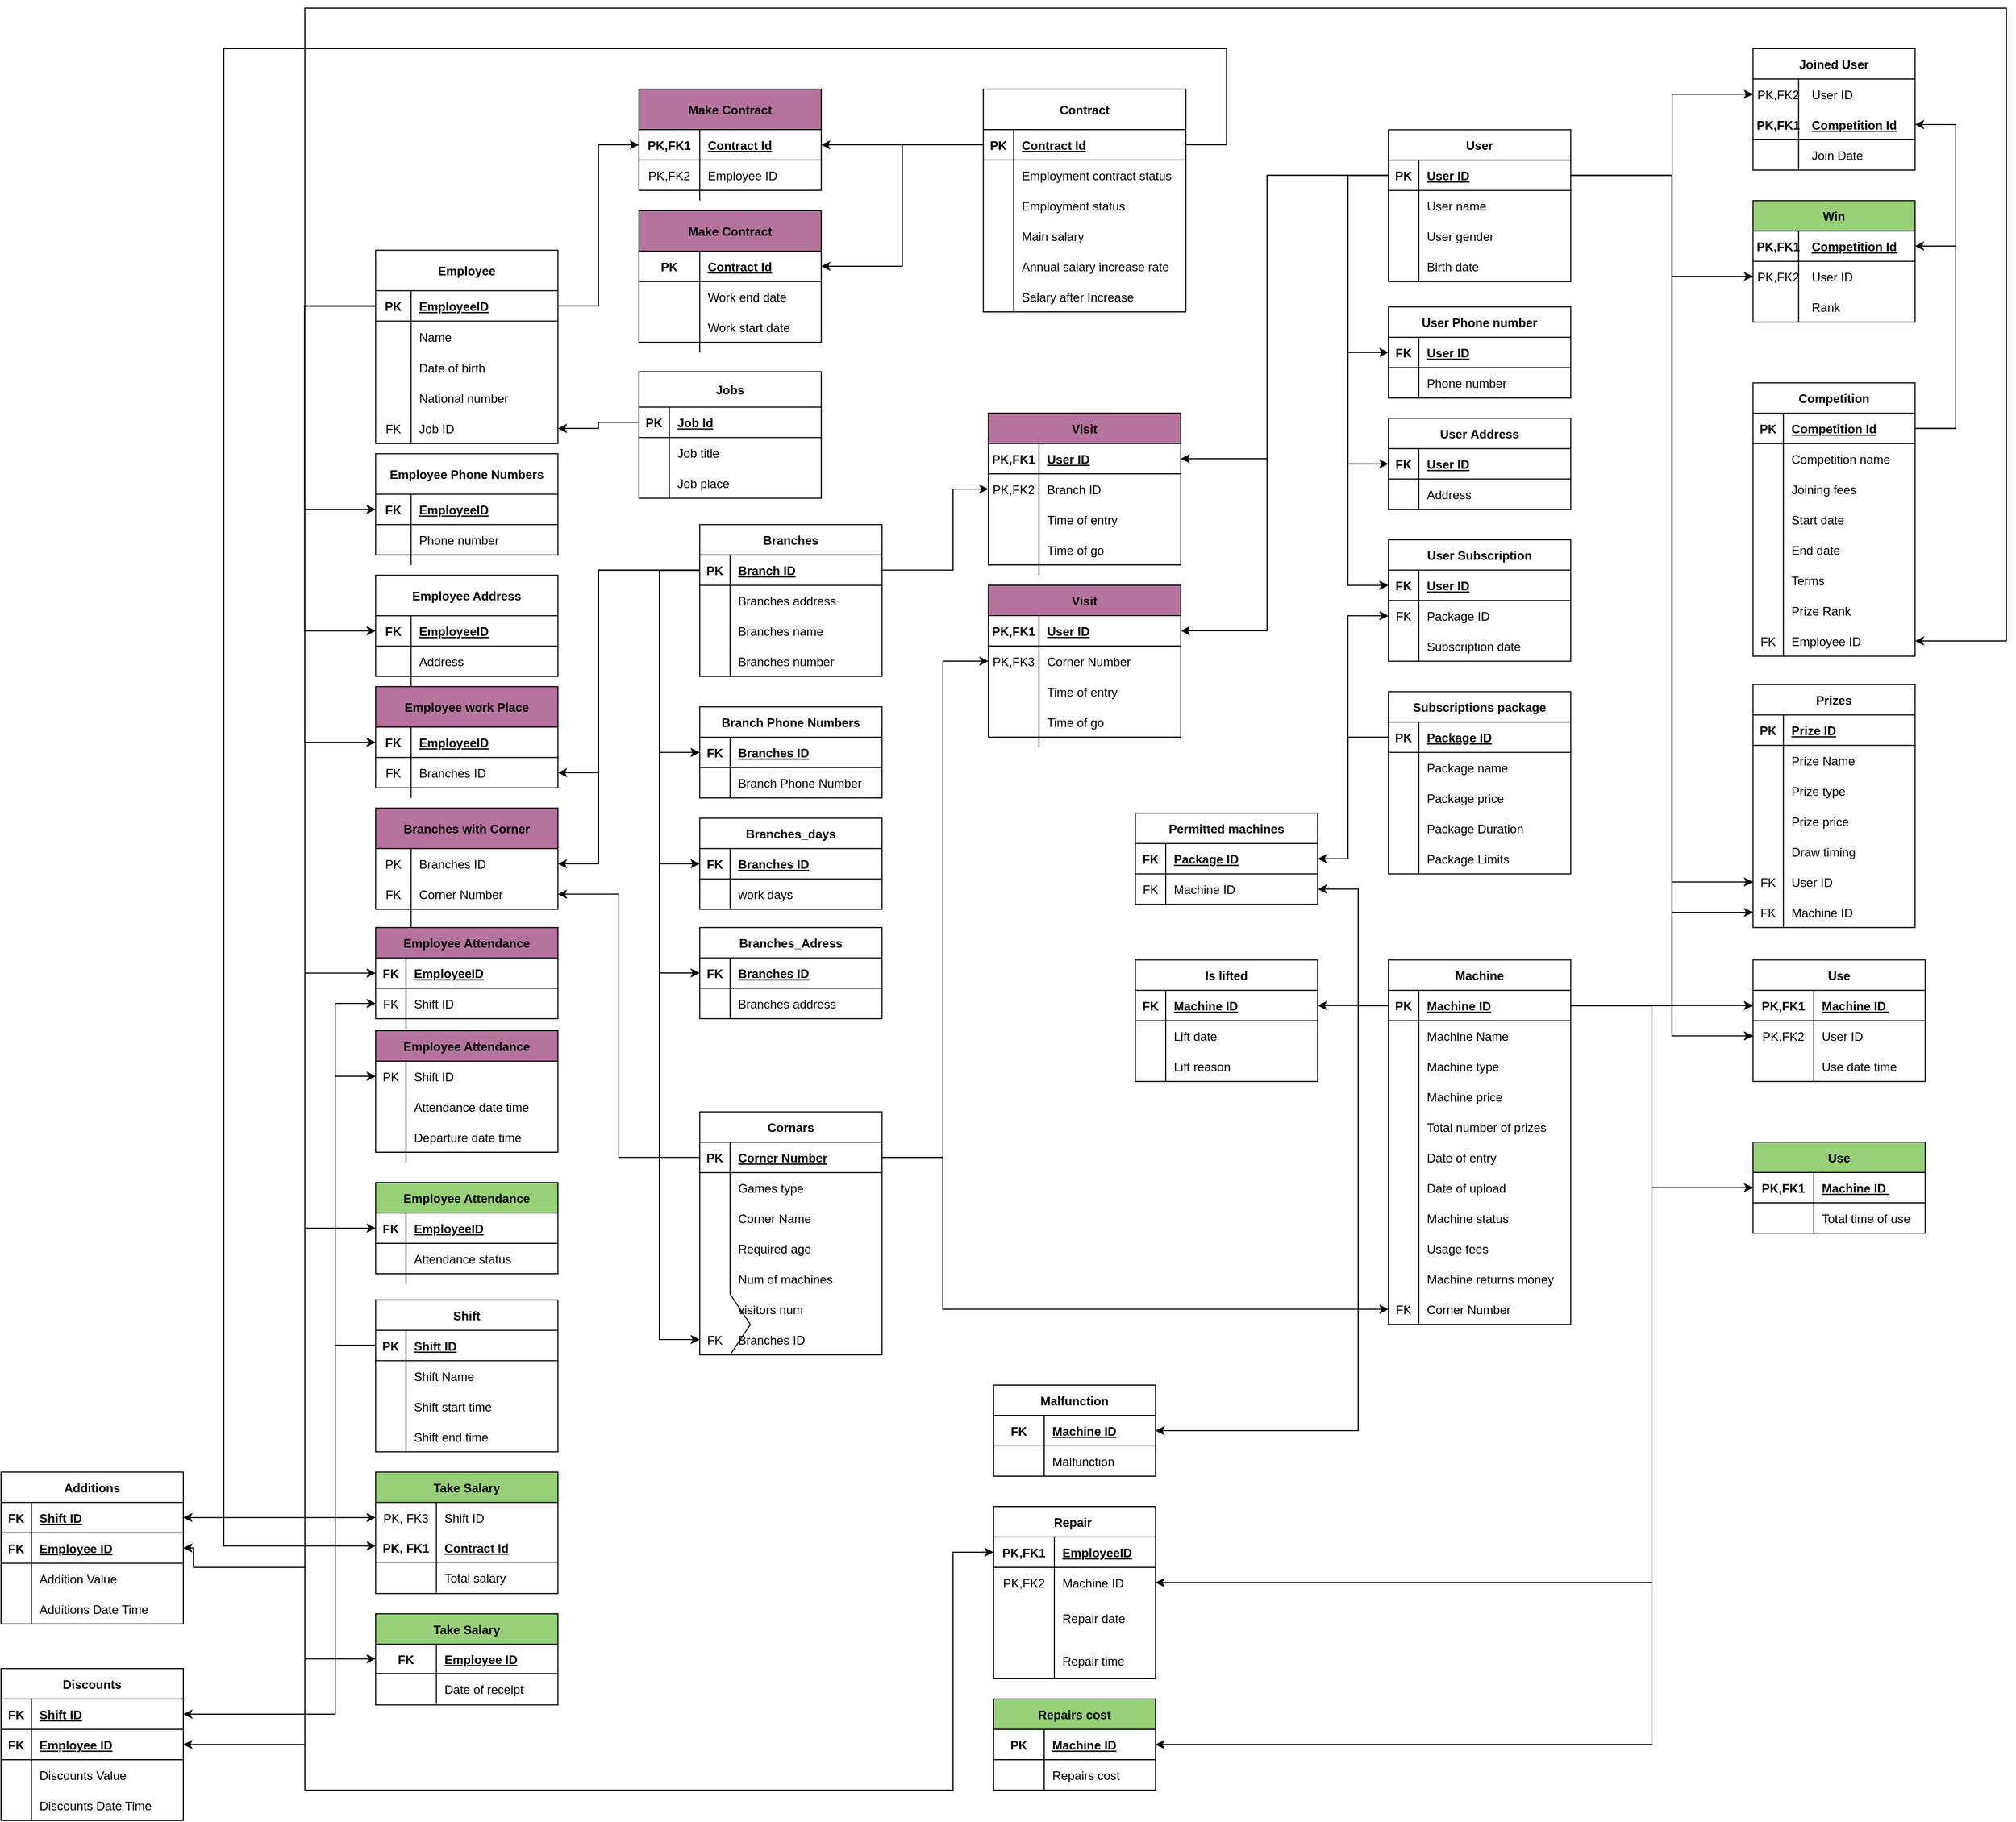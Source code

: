 <mxfile version="13.9.9" type="device"><diagram id="Ght1AsOo_nfC-O8PMfVW" name="Page-1"><mxGraphModel dx="2510" dy="1478" grid="1" gridSize="10" guides="1" tooltips="1" connect="1" arrows="1" fold="1" page="1" pageScale="1" pageWidth="1200" pageHeight="1920" math="0" shadow="0"><root><mxCell id="0"/><mxCell id="1" parent="0"/><mxCell id="VrI46esZEciTlIbjbGI1-12" value="Branches with Corner" style="shape=table;startSize=40;container=1;collapsible=1;childLayout=tableLayout;fixedRows=1;rowLines=0;fontStyle=1;align=center;resizeLast=1;fillColor=#B5739D;" parent="1" vertex="1"><mxGeometry x="-650.14" y="870.14" width="180" height="100" as="geometry"/></mxCell><mxCell id="VrI46esZEciTlIbjbGI1-16" style="shape=tableRow;horizontal=0;startSize=0;swimlaneHead=0;swimlaneBody=0;fillColor=none;collapsible=0;dropTarget=0;points=[[0,0.5],[1,0.5]];portConstraint=eastwest;top=0;left=0;right=0;bottom=0;" parent="VrI46esZEciTlIbjbGI1-12" vertex="1"><mxGeometry y="40" width="180" height="30" as="geometry"/></mxCell><mxCell id="VrI46esZEciTlIbjbGI1-17" value="PK" style="shape=partialRectangle;connectable=0;fillColor=none;top=0;left=0;bottom=0;right=0;editable=1;overflow=hidden;" parent="VrI46esZEciTlIbjbGI1-16" vertex="1"><mxGeometry width="35" height="30" as="geometry"><mxRectangle width="35" height="40" as="alternateBounds"/></mxGeometry></mxCell><mxCell id="VrI46esZEciTlIbjbGI1-18" value="Branches ID" style="shape=partialRectangle;connectable=0;fillColor=none;top=0;left=0;bottom=0;right=0;align=left;spacingLeft=6;overflow=hidden;" parent="VrI46esZEciTlIbjbGI1-16" vertex="1"><mxGeometry x="35" width="145" height="30" as="geometry"><mxRectangle width="165" height="40" as="alternateBounds"/></mxGeometry></mxCell><mxCell id="VrI46esZEciTlIbjbGI1-19" style="shape=tableRow;horizontal=0;startSize=0;swimlaneHead=0;swimlaneBody=0;fillColor=none;collapsible=0;dropTarget=0;points=[[0,0.5],[1,0.5]];portConstraint=eastwest;top=0;left=0;right=0;bottom=0;" parent="VrI46esZEciTlIbjbGI1-12" vertex="1"><mxGeometry y="70" width="180" height="30" as="geometry"/></mxCell><mxCell id="VrI46esZEciTlIbjbGI1-20" value="FK" style="shape=partialRectangle;connectable=0;fillColor=none;top=0;left=0;bottom=0;right=0;editable=1;overflow=hidden;" parent="VrI46esZEciTlIbjbGI1-19" vertex="1"><mxGeometry width="35" height="30" as="geometry"><mxRectangle width="35" height="40" as="alternateBounds"/></mxGeometry></mxCell><mxCell id="VrI46esZEciTlIbjbGI1-21" value="Corner Number" style="shape=partialRectangle;connectable=0;fillColor=none;top=0;left=0;bottom=0;right=0;align=left;spacingLeft=6;overflow=hidden;" parent="VrI46esZEciTlIbjbGI1-19" vertex="1"><mxGeometry x="35" width="145" height="30" as="geometry"><mxRectangle width="165" height="40" as="alternateBounds"/></mxGeometry></mxCell><mxCell id="VrI46esZEciTlIbjbGI1-23" value="Employee Attendance" style="shape=table;startSize=30;container=1;collapsible=1;childLayout=tableLayout;fixedRows=1;rowLines=0;fontStyle=1;align=center;resizeLast=1;fillColor=#97D077;" parent="1" vertex="1"><mxGeometry x="-650.14" y="1240.0" width="180" height="90" as="geometry"/></mxCell><mxCell id="VrI46esZEciTlIbjbGI1-24" value="" style="shape=tableRow;horizontal=0;startSize=0;swimlaneHead=0;swimlaneBody=0;fillColor=none;collapsible=0;dropTarget=0;points=[[0,0.5],[1,0.5]];portConstraint=eastwest;top=0;left=0;right=0;bottom=1;" parent="VrI46esZEciTlIbjbGI1-23" vertex="1"><mxGeometry y="30" width="180" height="30" as="geometry"/></mxCell><mxCell id="VrI46esZEciTlIbjbGI1-25" value="FK" style="shape=partialRectangle;connectable=0;fillColor=none;top=0;left=0;bottom=0;right=0;fontStyle=1;overflow=hidden;" parent="VrI46esZEciTlIbjbGI1-24" vertex="1"><mxGeometry width="30" height="30" as="geometry"><mxRectangle width="30" height="30" as="alternateBounds"/></mxGeometry></mxCell><mxCell id="VrI46esZEciTlIbjbGI1-26" value="EmployeeID" style="shape=partialRectangle;connectable=0;fillColor=none;top=0;left=0;bottom=0;right=0;align=left;spacingLeft=6;fontStyle=5;overflow=hidden;" parent="VrI46esZEciTlIbjbGI1-24" vertex="1"><mxGeometry x="30" width="150" height="30" as="geometry"><mxRectangle width="150" height="30" as="alternateBounds"/></mxGeometry></mxCell><mxCell id="VrI46esZEciTlIbjbGI1-27" value="" style="shape=tableRow;horizontal=0;startSize=0;swimlaneHead=0;swimlaneBody=0;fillColor=none;collapsible=0;dropTarget=0;points=[[0,0.5],[1,0.5]];portConstraint=eastwest;top=0;left=0;right=0;bottom=0;" parent="VrI46esZEciTlIbjbGI1-23" vertex="1"><mxGeometry y="60" width="180" height="30" as="geometry"/></mxCell><mxCell id="VrI46esZEciTlIbjbGI1-28" value="" style="shape=partialRectangle;connectable=0;fillColor=none;top=0;left=0;bottom=0;right=0;editable=1;overflow=hidden;" parent="VrI46esZEciTlIbjbGI1-27" vertex="1"><mxGeometry width="30" height="30" as="geometry"><mxRectangle width="30" height="40" as="alternateBounds"/></mxGeometry></mxCell><mxCell id="VrI46esZEciTlIbjbGI1-29" value="Attendance status" style="shape=partialRectangle;connectable=0;fillColor=none;top=0;left=0;bottom=0;right=0;align=left;spacingLeft=6;overflow=hidden;" parent="VrI46esZEciTlIbjbGI1-27" vertex="1"><mxGeometry x="30" width="150" height="30" as="geometry"><mxRectangle width="150" height="40" as="alternateBounds"/></mxGeometry></mxCell><mxCell id="VrI46esZEciTlIbjbGI1-30" value="Employee" style="shape=table;startSize=40;container=1;collapsible=1;childLayout=tableLayout;fixedRows=1;rowLines=0;fontStyle=1;align=center;resizeLast=1;" parent="1" vertex="1"><mxGeometry x="-650.14" y="319.14" width="180" height="190.86" as="geometry"/></mxCell><mxCell id="VrI46esZEciTlIbjbGI1-31" value="" style="shape=tableRow;horizontal=0;startSize=0;swimlaneHead=0;swimlaneBody=0;fillColor=none;collapsible=0;dropTarget=0;points=[[0,0.5],[1,0.5]];portConstraint=eastwest;top=0;left=0;right=0;bottom=1;" parent="VrI46esZEciTlIbjbGI1-30" vertex="1"><mxGeometry y="40" width="180" height="30" as="geometry"/></mxCell><mxCell id="VrI46esZEciTlIbjbGI1-32" value="PK" style="shape=partialRectangle;connectable=0;fillColor=none;top=0;left=0;bottom=0;right=0;fontStyle=1;overflow=hidden;" parent="VrI46esZEciTlIbjbGI1-31" vertex="1"><mxGeometry width="35" height="30" as="geometry"><mxRectangle width="35" height="30" as="alternateBounds"/></mxGeometry></mxCell><mxCell id="VrI46esZEciTlIbjbGI1-33" value="EmployeeID" style="shape=partialRectangle;connectable=0;fillColor=none;top=0;left=0;bottom=0;right=0;align=left;spacingLeft=6;fontStyle=5;overflow=hidden;" parent="VrI46esZEciTlIbjbGI1-31" vertex="1"><mxGeometry x="35" width="145" height="30" as="geometry"><mxRectangle width="145" height="30" as="alternateBounds"/></mxGeometry></mxCell><mxCell id="VrI46esZEciTlIbjbGI1-34" value="" style="shape=tableRow;horizontal=0;startSize=0;swimlaneHead=0;swimlaneBody=0;fillColor=none;collapsible=0;dropTarget=0;points=[[0,0.5],[1,0.5]];portConstraint=eastwest;top=0;left=0;right=0;bottom=0;" parent="VrI46esZEciTlIbjbGI1-30" vertex="1"><mxGeometry y="70" width="180" height="31" as="geometry"/></mxCell><mxCell id="VrI46esZEciTlIbjbGI1-35" value="" style="shape=partialRectangle;connectable=0;fillColor=none;top=0;left=0;bottom=0;right=0;editable=1;overflow=hidden;" parent="VrI46esZEciTlIbjbGI1-34" vertex="1"><mxGeometry width="35" height="31" as="geometry"><mxRectangle width="35" height="20" as="alternateBounds"/></mxGeometry></mxCell><mxCell id="VrI46esZEciTlIbjbGI1-36" value="Name" style="shape=partialRectangle;connectable=0;fillColor=none;top=0;left=0;bottom=0;right=0;align=left;spacingLeft=6;overflow=hidden;" parent="VrI46esZEciTlIbjbGI1-34" vertex="1"><mxGeometry x="35" width="145" height="31" as="geometry"><mxRectangle width="145" height="20" as="alternateBounds"/></mxGeometry></mxCell><mxCell id="VrI46esZEciTlIbjbGI1-37" value="" style="shape=tableRow;horizontal=0;startSize=0;swimlaneHead=0;swimlaneBody=0;fillColor=none;collapsible=0;dropTarget=0;points=[[0,0.5],[1,0.5]];portConstraint=eastwest;top=0;left=0;right=0;bottom=0;" parent="VrI46esZEciTlIbjbGI1-30" vertex="1"><mxGeometry y="101" width="180" height="30" as="geometry"/></mxCell><mxCell id="VrI46esZEciTlIbjbGI1-38" value="" style="shape=partialRectangle;connectable=0;fillColor=none;top=0;left=0;bottom=0;right=0;editable=1;overflow=hidden;" parent="VrI46esZEciTlIbjbGI1-37" vertex="1"><mxGeometry width="35" height="30" as="geometry"><mxRectangle width="35" height="30" as="alternateBounds"/></mxGeometry></mxCell><mxCell id="VrI46esZEciTlIbjbGI1-39" value="Date of birth" style="shape=partialRectangle;connectable=0;fillColor=none;top=0;left=0;bottom=0;right=0;align=left;spacingLeft=6;overflow=hidden;" parent="VrI46esZEciTlIbjbGI1-37" vertex="1"><mxGeometry x="35" width="145" height="30" as="geometry"><mxRectangle width="145" height="30" as="alternateBounds"/></mxGeometry></mxCell><mxCell id="VrI46esZEciTlIbjbGI1-40" style="shape=tableRow;horizontal=0;startSize=0;swimlaneHead=0;swimlaneBody=0;fillColor=none;collapsible=0;dropTarget=0;points=[[0,0.5],[1,0.5]];portConstraint=eastwest;top=0;left=0;right=0;bottom=0;" parent="VrI46esZEciTlIbjbGI1-30" vertex="1"><mxGeometry y="131" width="180" height="30" as="geometry"/></mxCell><mxCell id="VrI46esZEciTlIbjbGI1-41" style="shape=partialRectangle;connectable=0;fillColor=none;top=0;left=0;bottom=0;right=0;editable=1;overflow=hidden;" parent="VrI46esZEciTlIbjbGI1-40" vertex="1"><mxGeometry width="35" height="30" as="geometry"><mxRectangle width="35" height="30" as="alternateBounds"/></mxGeometry></mxCell><mxCell id="VrI46esZEciTlIbjbGI1-42" value="National number" style="shape=partialRectangle;connectable=0;fillColor=none;top=0;left=0;bottom=0;right=0;align=left;spacingLeft=6;overflow=hidden;" parent="VrI46esZEciTlIbjbGI1-40" vertex="1"><mxGeometry x="35" width="145" height="30" as="geometry"><mxRectangle width="145" height="30" as="alternateBounds"/></mxGeometry></mxCell><mxCell id="VrI46esZEciTlIbjbGI1-43" style="shape=tableRow;horizontal=0;startSize=0;swimlaneHead=0;swimlaneBody=0;fillColor=none;collapsible=0;dropTarget=0;points=[[0,0.5],[1,0.5]];portConstraint=eastwest;top=0;left=0;right=0;bottom=0;" parent="VrI46esZEciTlIbjbGI1-30" vertex="1"><mxGeometry y="161" width="180" height="30" as="geometry"/></mxCell><mxCell id="VrI46esZEciTlIbjbGI1-44" value="FK" style="shape=partialRectangle;connectable=0;fillColor=none;top=0;left=0;bottom=0;right=0;editable=1;overflow=hidden;" parent="VrI46esZEciTlIbjbGI1-43" vertex="1"><mxGeometry width="35" height="30" as="geometry"><mxRectangle width="35" height="40" as="alternateBounds"/></mxGeometry></mxCell><mxCell id="VrI46esZEciTlIbjbGI1-45" value="Job ID" style="shape=partialRectangle;connectable=0;fillColor=none;top=0;left=0;bottom=0;right=0;align=left;spacingLeft=6;overflow=hidden;" parent="VrI46esZEciTlIbjbGI1-43" vertex="1"><mxGeometry x="35" width="145" height="30" as="geometry"><mxRectangle width="145" height="40" as="alternateBounds"/></mxGeometry></mxCell><mxCell id="VrI46esZEciTlIbjbGI1-46" value="Contract" style="shape=table;startSize=40;container=1;collapsible=1;childLayout=tableLayout;fixedRows=1;rowLines=0;fontStyle=1;align=center;resizeLast=1;" parent="1" vertex="1"><mxGeometry x="-50.14" y="160" width="200" height="220" as="geometry"/></mxCell><mxCell id="VrI46esZEciTlIbjbGI1-47" value="" style="shape=tableRow;horizontal=0;startSize=0;swimlaneHead=0;swimlaneBody=0;fillColor=none;collapsible=0;dropTarget=0;points=[[0,0.5],[1,0.5]];portConstraint=eastwest;top=0;left=0;right=0;bottom=1;" parent="VrI46esZEciTlIbjbGI1-46" vertex="1"><mxGeometry y="40" width="200" height="30" as="geometry"/></mxCell><mxCell id="VrI46esZEciTlIbjbGI1-48" value="PK" style="shape=partialRectangle;connectable=0;fillColor=none;top=0;left=0;bottom=0;right=0;fontStyle=1;overflow=hidden;" parent="VrI46esZEciTlIbjbGI1-47" vertex="1"><mxGeometry width="30" height="30" as="geometry"><mxRectangle width="30" height="30" as="alternateBounds"/></mxGeometry></mxCell><mxCell id="VrI46esZEciTlIbjbGI1-49" value="Contract Id" style="shape=partialRectangle;connectable=0;fillColor=none;top=0;left=0;bottom=0;right=0;align=left;spacingLeft=6;fontStyle=5;overflow=hidden;" parent="VrI46esZEciTlIbjbGI1-47" vertex="1"><mxGeometry x="30" width="170" height="30" as="geometry"><mxRectangle width="170" height="30" as="alternateBounds"/></mxGeometry></mxCell><mxCell id="VrI46esZEciTlIbjbGI1-50" value="" style="shape=tableRow;horizontal=0;startSize=0;swimlaneHead=0;swimlaneBody=0;fillColor=none;collapsible=0;dropTarget=0;points=[[0,0.5],[1,0.5]];portConstraint=eastwest;top=0;left=0;right=0;bottom=0;" parent="VrI46esZEciTlIbjbGI1-46" vertex="1"><mxGeometry y="70" width="200" height="30" as="geometry"/></mxCell><mxCell id="VrI46esZEciTlIbjbGI1-51" value="" style="shape=partialRectangle;connectable=0;fillColor=none;top=0;left=0;bottom=0;right=0;editable=1;overflow=hidden;" parent="VrI46esZEciTlIbjbGI1-50" vertex="1"><mxGeometry width="30" height="30" as="geometry"><mxRectangle width="30" height="30" as="alternateBounds"/></mxGeometry></mxCell><mxCell id="VrI46esZEciTlIbjbGI1-52" value="Employment contract status" style="shape=partialRectangle;connectable=0;fillColor=none;top=0;left=0;bottom=0;right=0;align=left;spacingLeft=6;overflow=hidden;" parent="VrI46esZEciTlIbjbGI1-50" vertex="1"><mxGeometry x="30" width="170" height="30" as="geometry"><mxRectangle width="170" height="30" as="alternateBounds"/></mxGeometry></mxCell><mxCell id="VrI46esZEciTlIbjbGI1-53" value="" style="shape=tableRow;horizontal=0;startSize=0;swimlaneHead=0;swimlaneBody=0;fillColor=none;collapsible=0;dropTarget=0;points=[[0,0.5],[1,0.5]];portConstraint=eastwest;top=0;left=0;right=0;bottom=0;" parent="VrI46esZEciTlIbjbGI1-46" vertex="1"><mxGeometry y="100" width="200" height="30" as="geometry"/></mxCell><mxCell id="VrI46esZEciTlIbjbGI1-54" value="" style="shape=partialRectangle;connectable=0;fillColor=none;top=0;left=0;bottom=0;right=0;editable=1;overflow=hidden;" parent="VrI46esZEciTlIbjbGI1-53" vertex="1"><mxGeometry width="30" height="30" as="geometry"><mxRectangle width="30" height="30" as="alternateBounds"/></mxGeometry></mxCell><mxCell id="VrI46esZEciTlIbjbGI1-55" value="Employment status" style="shape=partialRectangle;connectable=0;fillColor=none;top=0;left=0;bottom=0;right=0;align=left;spacingLeft=6;overflow=hidden;" parent="VrI46esZEciTlIbjbGI1-53" vertex="1"><mxGeometry x="30" width="170" height="30" as="geometry"><mxRectangle width="170" height="30" as="alternateBounds"/></mxGeometry></mxCell><mxCell id="VrI46esZEciTlIbjbGI1-56" value="" style="shape=tableRow;horizontal=0;startSize=0;swimlaneHead=0;swimlaneBody=0;fillColor=none;collapsible=0;dropTarget=0;points=[[0,0.5],[1,0.5]];portConstraint=eastwest;top=0;left=0;right=0;bottom=0;" parent="VrI46esZEciTlIbjbGI1-46" vertex="1"><mxGeometry y="130" width="200" height="30" as="geometry"/></mxCell><mxCell id="VrI46esZEciTlIbjbGI1-57" value="" style="shape=partialRectangle;connectable=0;fillColor=none;top=0;left=0;bottom=0;right=0;editable=1;overflow=hidden;" parent="VrI46esZEciTlIbjbGI1-56" vertex="1"><mxGeometry width="30" height="30" as="geometry"><mxRectangle width="30" height="30" as="alternateBounds"/></mxGeometry></mxCell><mxCell id="VrI46esZEciTlIbjbGI1-58" value="Main salary" style="shape=partialRectangle;connectable=0;fillColor=none;top=0;left=0;bottom=0;right=0;align=left;spacingLeft=6;overflow=hidden;" parent="VrI46esZEciTlIbjbGI1-56" vertex="1"><mxGeometry x="30" width="170" height="30" as="geometry"><mxRectangle width="170" height="30" as="alternateBounds"/></mxGeometry></mxCell><mxCell id="VrI46esZEciTlIbjbGI1-59" style="shape=tableRow;horizontal=0;startSize=0;swimlaneHead=0;swimlaneBody=0;fillColor=none;collapsible=0;dropTarget=0;points=[[0,0.5],[1,0.5]];portConstraint=eastwest;top=0;left=0;right=0;bottom=0;" parent="VrI46esZEciTlIbjbGI1-46" vertex="1"><mxGeometry y="160" width="200" height="30" as="geometry"/></mxCell><mxCell id="VrI46esZEciTlIbjbGI1-60" style="shape=partialRectangle;connectable=0;fillColor=none;top=0;left=0;bottom=0;right=0;editable=1;overflow=hidden;" parent="VrI46esZEciTlIbjbGI1-59" vertex="1"><mxGeometry width="30" height="30" as="geometry"><mxRectangle width="30" height="30" as="alternateBounds"/></mxGeometry></mxCell><mxCell id="VrI46esZEciTlIbjbGI1-61" value="Annual salary increase rate" style="shape=partialRectangle;connectable=0;fillColor=none;top=0;left=0;bottom=0;right=0;align=left;spacingLeft=6;overflow=hidden;" parent="VrI46esZEciTlIbjbGI1-59" vertex="1"><mxGeometry x="30" width="170" height="30" as="geometry"><mxRectangle width="170" height="30" as="alternateBounds"/></mxGeometry></mxCell><mxCell id="VrI46esZEciTlIbjbGI1-62" style="shape=tableRow;horizontal=0;startSize=0;swimlaneHead=0;swimlaneBody=0;fillColor=none;collapsible=0;dropTarget=0;points=[[0,0.5],[1,0.5]];portConstraint=eastwest;top=0;left=0;right=0;bottom=0;" parent="VrI46esZEciTlIbjbGI1-46" vertex="1"><mxGeometry y="190" width="200" height="30" as="geometry"/></mxCell><mxCell id="VrI46esZEciTlIbjbGI1-63" style="shape=partialRectangle;connectable=0;fillColor=none;top=0;left=0;bottom=0;right=0;editable=1;overflow=hidden;" parent="VrI46esZEciTlIbjbGI1-62" vertex="1"><mxGeometry width="30" height="30" as="geometry"><mxRectangle width="30" height="30" as="alternateBounds"/></mxGeometry></mxCell><mxCell id="VrI46esZEciTlIbjbGI1-64" value="Salary after Increase" style="shape=partialRectangle;connectable=0;fillColor=none;top=0;left=0;bottom=0;right=0;align=left;spacingLeft=6;overflow=hidden;" parent="VrI46esZEciTlIbjbGI1-62" vertex="1"><mxGeometry x="30" width="170" height="30" as="geometry"><mxRectangle width="170" height="30" as="alternateBounds"/></mxGeometry></mxCell><mxCell id="VrI46esZEciTlIbjbGI1-65" value="Cornars" style="shape=table;startSize=30;container=1;collapsible=1;childLayout=tableLayout;fixedRows=1;rowLines=0;fontStyle=1;align=center;resizeLast=1;" parent="1" vertex="1"><mxGeometry x="-330.14" y="1170.14" width="180" height="240" as="geometry"/></mxCell><mxCell id="VrI46esZEciTlIbjbGI1-66" value="" style="shape=tableRow;horizontal=0;startSize=0;swimlaneHead=0;swimlaneBody=0;fillColor=none;collapsible=0;dropTarget=0;points=[[0,0.5],[1,0.5]];portConstraint=eastwest;top=0;left=0;right=0;bottom=1;" parent="VrI46esZEciTlIbjbGI1-65" vertex="1"><mxGeometry y="30" width="180" height="30" as="geometry"/></mxCell><mxCell id="VrI46esZEciTlIbjbGI1-67" value="PK" style="shape=partialRectangle;connectable=0;fillColor=none;top=0;left=0;bottom=0;right=0;fontStyle=1;overflow=hidden;" parent="VrI46esZEciTlIbjbGI1-66" vertex="1"><mxGeometry width="30" height="30" as="geometry"><mxRectangle width="30" height="30" as="alternateBounds"/></mxGeometry></mxCell><mxCell id="VrI46esZEciTlIbjbGI1-68" value="Corner Number" style="shape=partialRectangle;connectable=0;fillColor=none;top=0;left=0;bottom=0;right=0;align=left;spacingLeft=6;fontStyle=5;overflow=hidden;" parent="VrI46esZEciTlIbjbGI1-66" vertex="1"><mxGeometry x="30" width="150" height="30" as="geometry"><mxRectangle width="150" height="30" as="alternateBounds"/></mxGeometry></mxCell><mxCell id="VrI46esZEciTlIbjbGI1-69" value="" style="shape=tableRow;horizontal=0;startSize=0;swimlaneHead=0;swimlaneBody=0;fillColor=none;collapsible=0;dropTarget=0;points=[[0,0.5],[1,0.5]];portConstraint=eastwest;top=0;left=0;right=0;bottom=0;" parent="VrI46esZEciTlIbjbGI1-65" vertex="1"><mxGeometry y="60" width="180" height="30" as="geometry"/></mxCell><mxCell id="VrI46esZEciTlIbjbGI1-70" value="" style="shape=partialRectangle;connectable=0;fillColor=none;top=0;left=0;bottom=0;right=0;editable=1;overflow=hidden;" parent="VrI46esZEciTlIbjbGI1-69" vertex="1"><mxGeometry width="30" height="30" as="geometry"><mxRectangle width="30" height="30" as="alternateBounds"/></mxGeometry></mxCell><mxCell id="VrI46esZEciTlIbjbGI1-71" value="Games type" style="shape=partialRectangle;connectable=0;fillColor=none;top=0;left=0;bottom=0;right=0;align=left;spacingLeft=6;overflow=hidden;" parent="VrI46esZEciTlIbjbGI1-69" vertex="1"><mxGeometry x="30" width="150" height="30" as="geometry"><mxRectangle width="150" height="30" as="alternateBounds"/></mxGeometry></mxCell><mxCell id="VrI46esZEciTlIbjbGI1-72" value="" style="shape=tableRow;horizontal=0;startSize=0;swimlaneHead=0;swimlaneBody=0;fillColor=none;collapsible=0;dropTarget=0;points=[[0,0.5],[1,0.5]];portConstraint=eastwest;top=0;left=0;right=0;bottom=0;" parent="VrI46esZEciTlIbjbGI1-65" vertex="1"><mxGeometry y="90" width="180" height="30" as="geometry"/></mxCell><mxCell id="VrI46esZEciTlIbjbGI1-73" value="" style="shape=partialRectangle;connectable=0;fillColor=none;top=0;left=0;bottom=0;right=0;editable=1;overflow=hidden;" parent="VrI46esZEciTlIbjbGI1-72" vertex="1"><mxGeometry width="30" height="30" as="geometry"><mxRectangle width="30" height="30" as="alternateBounds"/></mxGeometry></mxCell><mxCell id="VrI46esZEciTlIbjbGI1-74" value="Corner Name" style="shape=partialRectangle;connectable=0;fillColor=none;top=0;left=0;bottom=0;right=0;align=left;spacingLeft=6;overflow=hidden;" parent="VrI46esZEciTlIbjbGI1-72" vertex="1"><mxGeometry x="30" width="150" height="30" as="geometry"><mxRectangle width="150" height="30" as="alternateBounds"/></mxGeometry></mxCell><mxCell id="VrI46esZEciTlIbjbGI1-75" value="" style="shape=tableRow;horizontal=0;startSize=0;swimlaneHead=0;swimlaneBody=0;fillColor=none;collapsible=0;dropTarget=0;points=[[0,0.5],[1,0.5]];portConstraint=eastwest;top=0;left=0;right=0;bottom=0;" parent="VrI46esZEciTlIbjbGI1-65" vertex="1"><mxGeometry y="120" width="180" height="30" as="geometry"/></mxCell><mxCell id="VrI46esZEciTlIbjbGI1-76" value="" style="shape=partialRectangle;connectable=0;fillColor=none;top=0;left=0;bottom=0;right=0;editable=1;overflow=hidden;" parent="VrI46esZEciTlIbjbGI1-75" vertex="1"><mxGeometry width="30" height="30" as="geometry"><mxRectangle width="30" height="30" as="alternateBounds"/></mxGeometry></mxCell><mxCell id="VrI46esZEciTlIbjbGI1-77" value="Required age" style="shape=partialRectangle;connectable=0;fillColor=none;top=0;left=0;bottom=0;right=0;align=left;spacingLeft=6;overflow=hidden;" parent="VrI46esZEciTlIbjbGI1-75" vertex="1"><mxGeometry x="30" width="150" height="30" as="geometry"><mxRectangle width="150" height="30" as="alternateBounds"/></mxGeometry></mxCell><mxCell id="VrI46esZEciTlIbjbGI1-78" value="" style="shape=tableRow;horizontal=0;startSize=0;swimlaneHead=0;swimlaneBody=0;fillColor=none;collapsible=0;dropTarget=0;points=[[0,0.5],[1,0.5]];portConstraint=eastwest;top=0;left=0;right=0;bottom=0;" parent="VrI46esZEciTlIbjbGI1-65" vertex="1"><mxGeometry y="150" width="180" height="30" as="geometry"/></mxCell><mxCell id="VrI46esZEciTlIbjbGI1-79" value="" style="shape=partialRectangle;connectable=0;fillColor=none;top=0;left=0;bottom=0;right=0;editable=1;overflow=hidden;" parent="VrI46esZEciTlIbjbGI1-78" vertex="1"><mxGeometry width="30" height="30" as="geometry"><mxRectangle width="30" height="30" as="alternateBounds"/></mxGeometry></mxCell><mxCell id="VrI46esZEciTlIbjbGI1-80" value="Num of machines " style="shape=partialRectangle;connectable=0;fillColor=none;top=0;left=0;bottom=0;right=0;align=left;spacingLeft=6;overflow=hidden;" parent="VrI46esZEciTlIbjbGI1-78" vertex="1"><mxGeometry x="30" width="150" height="30" as="geometry"><mxRectangle width="150" height="30" as="alternateBounds"/></mxGeometry></mxCell><mxCell id="VrI46esZEciTlIbjbGI1-81" value="" style="shape=tableRow;horizontal=0;startSize=0;swimlaneHead=0;swimlaneBody=0;fillColor=none;collapsible=0;dropTarget=0;points=[[0,0.5],[1,0.5]];portConstraint=eastwest;top=0;left=0;right=0;bottom=0;" parent="VrI46esZEciTlIbjbGI1-65" vertex="1"><mxGeometry y="180" width="180" height="30" as="geometry"/></mxCell><mxCell id="VrI46esZEciTlIbjbGI1-82" value="" style="shape=partialRectangle;connectable=0;fillColor=none;top=0;left=0;bottom=0;right=0;editable=1;overflow=hidden;" parent="VrI46esZEciTlIbjbGI1-81" vertex="1"><mxGeometry width="30" height="30" as="geometry"><mxRectangle width="50" height="30" as="alternateBounds"/></mxGeometry></mxCell><mxCell id="VrI46esZEciTlIbjbGI1-83" value="visitors num" style="shape=partialRectangle;connectable=0;fillColor=none;top=0;left=0;bottom=0;right=0;align=left;spacingLeft=6;overflow=hidden;" parent="VrI46esZEciTlIbjbGI1-81" vertex="1"><mxGeometry x="30" width="150" height="30" as="geometry"><mxRectangle width="140" height="30" as="alternateBounds"/></mxGeometry></mxCell><mxCell id="VrI46esZEciTlIbjbGI1-84" style="shape=tableRow;horizontal=0;startSize=0;swimlaneHead=0;swimlaneBody=0;fillColor=none;collapsible=0;dropTarget=0;points=[[0,0.5],[1,0.5]];portConstraint=eastwest;top=0;left=0;right=0;bottom=0;" parent="VrI46esZEciTlIbjbGI1-65" vertex="1"><mxGeometry y="210" width="180" height="30" as="geometry"/></mxCell><mxCell id="VrI46esZEciTlIbjbGI1-85" value="FK" style="shape=partialRectangle;connectable=0;fillColor=none;top=0;left=0;bottom=0;right=0;editable=1;overflow=hidden;" parent="VrI46esZEciTlIbjbGI1-84" vertex="1"><mxGeometry width="30" height="30" as="geometry"><mxRectangle width="30" height="30" as="alternateBounds"/></mxGeometry></mxCell><mxCell id="VrI46esZEciTlIbjbGI1-86" value="Branches ID" style="shape=partialRectangle;connectable=0;fillColor=none;top=0;left=0;bottom=0;right=0;align=left;spacingLeft=6;overflow=hidden;" parent="VrI46esZEciTlIbjbGI1-84" vertex="1"><mxGeometry x="30" width="150" height="30" as="geometry"><mxRectangle width="150" height="30" as="alternateBounds"/></mxGeometry></mxCell><mxCell id="VrI46esZEciTlIbjbGI1-87" value="Machine" style="shape=table;startSize=30;container=1;collapsible=1;childLayout=tableLayout;fixedRows=1;rowLines=0;fontStyle=1;align=center;resizeLast=1;" parent="1" vertex="1"><mxGeometry x="349.86" y="1020.14" width="180" height="360" as="geometry"/></mxCell><mxCell id="VrI46esZEciTlIbjbGI1-88" value="" style="shape=tableRow;horizontal=0;startSize=0;swimlaneHead=0;swimlaneBody=0;fillColor=none;collapsible=0;dropTarget=0;points=[[0,0.5],[1,0.5]];portConstraint=eastwest;top=0;left=0;right=0;bottom=1;" parent="VrI46esZEciTlIbjbGI1-87" vertex="1"><mxGeometry y="30" width="180" height="30" as="geometry"/></mxCell><mxCell id="VrI46esZEciTlIbjbGI1-89" value="PK" style="shape=partialRectangle;connectable=0;fillColor=none;top=0;left=0;bottom=0;right=0;fontStyle=1;overflow=hidden;" parent="VrI46esZEciTlIbjbGI1-88" vertex="1"><mxGeometry width="30" height="30" as="geometry"><mxRectangle width="30" height="30" as="alternateBounds"/></mxGeometry></mxCell><mxCell id="VrI46esZEciTlIbjbGI1-90" value="Machine ID" style="shape=partialRectangle;connectable=0;fillColor=none;top=0;left=0;bottom=0;right=0;align=left;spacingLeft=6;fontStyle=5;overflow=hidden;" parent="VrI46esZEciTlIbjbGI1-88" vertex="1"><mxGeometry x="30" width="150" height="30" as="geometry"><mxRectangle width="150" height="30" as="alternateBounds"/></mxGeometry></mxCell><mxCell id="VrI46esZEciTlIbjbGI1-91" value="" style="shape=tableRow;horizontal=0;startSize=0;swimlaneHead=0;swimlaneBody=0;fillColor=none;collapsible=0;dropTarget=0;points=[[0,0.5],[1,0.5]];portConstraint=eastwest;top=0;left=0;right=0;bottom=0;" parent="VrI46esZEciTlIbjbGI1-87" vertex="1"><mxGeometry y="60" width="180" height="30" as="geometry"/></mxCell><mxCell id="VrI46esZEciTlIbjbGI1-92" value="" style="shape=partialRectangle;connectable=0;fillColor=none;top=0;left=0;bottom=0;right=0;editable=1;overflow=hidden;" parent="VrI46esZEciTlIbjbGI1-91" vertex="1"><mxGeometry width="30" height="30" as="geometry"><mxRectangle width="30" height="30" as="alternateBounds"/></mxGeometry></mxCell><mxCell id="VrI46esZEciTlIbjbGI1-93" value="Machine Name" style="shape=partialRectangle;connectable=0;fillColor=none;top=0;left=0;bottom=0;right=0;align=left;spacingLeft=6;overflow=hidden;" parent="VrI46esZEciTlIbjbGI1-91" vertex="1"><mxGeometry x="30" width="150" height="30" as="geometry"><mxRectangle width="150" height="30" as="alternateBounds"/></mxGeometry></mxCell><mxCell id="VrI46esZEciTlIbjbGI1-94" value="" style="shape=tableRow;horizontal=0;startSize=0;swimlaneHead=0;swimlaneBody=0;fillColor=none;collapsible=0;dropTarget=0;points=[[0,0.5],[1,0.5]];portConstraint=eastwest;top=0;left=0;right=0;bottom=0;" parent="VrI46esZEciTlIbjbGI1-87" vertex="1"><mxGeometry y="90" width="180" height="30" as="geometry"/></mxCell><mxCell id="VrI46esZEciTlIbjbGI1-95" value="" style="shape=partialRectangle;connectable=0;fillColor=none;top=0;left=0;bottom=0;right=0;editable=1;overflow=hidden;" parent="VrI46esZEciTlIbjbGI1-94" vertex="1"><mxGeometry width="30" height="30" as="geometry"><mxRectangle width="30" height="30" as="alternateBounds"/></mxGeometry></mxCell><mxCell id="VrI46esZEciTlIbjbGI1-96" value="Machine type" style="shape=partialRectangle;connectable=0;fillColor=none;top=0;left=0;bottom=0;right=0;align=left;spacingLeft=6;overflow=hidden;" parent="VrI46esZEciTlIbjbGI1-94" vertex="1"><mxGeometry x="30" width="150" height="30" as="geometry"><mxRectangle width="150" height="30" as="alternateBounds"/></mxGeometry></mxCell><mxCell id="VrI46esZEciTlIbjbGI1-97" style="shape=tableRow;horizontal=0;startSize=0;swimlaneHead=0;swimlaneBody=0;fillColor=none;collapsible=0;dropTarget=0;points=[[0,0.5],[1,0.5]];portConstraint=eastwest;top=0;left=0;right=0;bottom=0;" parent="VrI46esZEciTlIbjbGI1-87" vertex="1"><mxGeometry y="120" width="180" height="30" as="geometry"/></mxCell><mxCell id="VrI46esZEciTlIbjbGI1-98" style="shape=partialRectangle;connectable=0;fillColor=none;top=0;left=0;bottom=0;right=0;editable=1;overflow=hidden;" parent="VrI46esZEciTlIbjbGI1-97" vertex="1"><mxGeometry width="30" height="30" as="geometry"><mxRectangle width="30" height="30" as="alternateBounds"/></mxGeometry></mxCell><mxCell id="VrI46esZEciTlIbjbGI1-99" value="Machine price" style="shape=partialRectangle;connectable=0;fillColor=none;top=0;left=0;bottom=0;right=0;align=left;spacingLeft=6;overflow=hidden;" parent="VrI46esZEciTlIbjbGI1-97" vertex="1"><mxGeometry x="30" width="150" height="30" as="geometry"><mxRectangle width="150" height="30" as="alternateBounds"/></mxGeometry></mxCell><mxCell id="VrI46esZEciTlIbjbGI1-100" style="shape=tableRow;horizontal=0;startSize=0;swimlaneHead=0;swimlaneBody=0;fillColor=none;collapsible=0;dropTarget=0;points=[[0,0.5],[1,0.5]];portConstraint=eastwest;top=0;left=0;right=0;bottom=0;" parent="VrI46esZEciTlIbjbGI1-87" vertex="1"><mxGeometry y="150" width="180" height="30" as="geometry"/></mxCell><mxCell id="VrI46esZEciTlIbjbGI1-101" style="shape=partialRectangle;connectable=0;fillColor=none;top=0;left=0;bottom=0;right=0;editable=1;overflow=hidden;" parent="VrI46esZEciTlIbjbGI1-100" vertex="1"><mxGeometry width="30" height="30" as="geometry"><mxRectangle width="30" height="30" as="alternateBounds"/></mxGeometry></mxCell><mxCell id="VrI46esZEciTlIbjbGI1-102" value="Total number of prizes" style="shape=partialRectangle;connectable=0;fillColor=none;top=0;left=0;bottom=0;right=0;align=left;spacingLeft=6;overflow=hidden;" parent="VrI46esZEciTlIbjbGI1-100" vertex="1"><mxGeometry x="30" width="150" height="30" as="geometry"><mxRectangle width="150" height="30" as="alternateBounds"/></mxGeometry></mxCell><mxCell id="VrI46esZEciTlIbjbGI1-103" style="shape=tableRow;horizontal=0;startSize=0;swimlaneHead=0;swimlaneBody=0;fillColor=none;collapsible=0;dropTarget=0;points=[[0,0.5],[1,0.5]];portConstraint=eastwest;top=0;left=0;right=0;bottom=0;" parent="VrI46esZEciTlIbjbGI1-87" vertex="1"><mxGeometry y="180" width="180" height="30" as="geometry"/></mxCell><mxCell id="VrI46esZEciTlIbjbGI1-104" style="shape=partialRectangle;connectable=0;fillColor=none;top=0;left=0;bottom=0;right=0;editable=1;overflow=hidden;" parent="VrI46esZEciTlIbjbGI1-103" vertex="1"><mxGeometry width="30" height="30" as="geometry"><mxRectangle width="30" height="30" as="alternateBounds"/></mxGeometry></mxCell><mxCell id="VrI46esZEciTlIbjbGI1-105" value="Date of entry" style="shape=partialRectangle;connectable=0;fillColor=none;top=0;left=0;bottom=0;right=0;align=left;spacingLeft=6;overflow=hidden;" parent="VrI46esZEciTlIbjbGI1-103" vertex="1"><mxGeometry x="30" width="150" height="30" as="geometry"><mxRectangle width="150" height="30" as="alternateBounds"/></mxGeometry></mxCell><mxCell id="VrI46esZEciTlIbjbGI1-106" style="shape=tableRow;horizontal=0;startSize=0;swimlaneHead=0;swimlaneBody=0;fillColor=none;collapsible=0;dropTarget=0;points=[[0,0.5],[1,0.5]];portConstraint=eastwest;top=0;left=0;right=0;bottom=0;" parent="VrI46esZEciTlIbjbGI1-87" vertex="1"><mxGeometry y="210" width="180" height="30" as="geometry"/></mxCell><mxCell id="VrI46esZEciTlIbjbGI1-107" style="shape=partialRectangle;connectable=0;fillColor=none;top=0;left=0;bottom=0;right=0;editable=1;overflow=hidden;" parent="VrI46esZEciTlIbjbGI1-106" vertex="1"><mxGeometry width="30" height="30" as="geometry"><mxRectangle width="30" height="30" as="alternateBounds"/></mxGeometry></mxCell><mxCell id="VrI46esZEciTlIbjbGI1-108" value="Date of upload" style="shape=partialRectangle;connectable=0;fillColor=none;top=0;left=0;bottom=0;right=0;align=left;spacingLeft=6;overflow=hidden;" parent="VrI46esZEciTlIbjbGI1-106" vertex="1"><mxGeometry x="30" width="150" height="30" as="geometry"><mxRectangle width="150" height="30" as="alternateBounds"/></mxGeometry></mxCell><mxCell id="VrI46esZEciTlIbjbGI1-109" value="" style="shape=tableRow;horizontal=0;startSize=0;swimlaneHead=0;swimlaneBody=0;fillColor=none;collapsible=0;dropTarget=0;points=[[0,0.5],[1,0.5]];portConstraint=eastwest;top=0;left=0;right=0;bottom=0;" parent="VrI46esZEciTlIbjbGI1-87" vertex="1"><mxGeometry y="240" width="180" height="30" as="geometry"/></mxCell><mxCell id="VrI46esZEciTlIbjbGI1-110" value="" style="shape=partialRectangle;connectable=0;fillColor=none;top=0;left=0;bottom=0;right=0;editable=1;overflow=hidden;" parent="VrI46esZEciTlIbjbGI1-109" vertex="1"><mxGeometry width="30" height="30" as="geometry"><mxRectangle width="30" height="30" as="alternateBounds"/></mxGeometry></mxCell><mxCell id="VrI46esZEciTlIbjbGI1-111" value="Machine status" style="shape=partialRectangle;connectable=0;fillColor=none;top=0;left=0;bottom=0;right=0;align=left;spacingLeft=6;overflow=hidden;" parent="VrI46esZEciTlIbjbGI1-109" vertex="1"><mxGeometry x="30" width="150" height="30" as="geometry"><mxRectangle width="150" height="30" as="alternateBounds"/></mxGeometry></mxCell><mxCell id="VrI46esZEciTlIbjbGI1-112" style="shape=tableRow;horizontal=0;startSize=0;swimlaneHead=0;swimlaneBody=0;fillColor=none;collapsible=0;dropTarget=0;points=[[0,0.5],[1,0.5]];portConstraint=eastwest;top=0;left=0;right=0;bottom=0;" parent="VrI46esZEciTlIbjbGI1-87" vertex="1"><mxGeometry y="270" width="180" height="30" as="geometry"/></mxCell><mxCell id="VrI46esZEciTlIbjbGI1-113" style="shape=partialRectangle;connectable=0;fillColor=none;top=0;left=0;bottom=0;right=0;editable=1;overflow=hidden;" parent="VrI46esZEciTlIbjbGI1-112" vertex="1"><mxGeometry width="30" height="30" as="geometry"><mxRectangle width="30" height="30" as="alternateBounds"/></mxGeometry></mxCell><mxCell id="VrI46esZEciTlIbjbGI1-114" value="Usage fees" style="shape=partialRectangle;connectable=0;fillColor=none;top=0;left=0;bottom=0;right=0;align=left;spacingLeft=6;overflow=hidden;" parent="VrI46esZEciTlIbjbGI1-112" vertex="1"><mxGeometry x="30" width="150" height="30" as="geometry"><mxRectangle width="150" height="30" as="alternateBounds"/></mxGeometry></mxCell><mxCell id="VrI46esZEciTlIbjbGI1-115" style="shape=tableRow;horizontal=0;startSize=0;swimlaneHead=0;swimlaneBody=0;fillColor=none;collapsible=0;dropTarget=0;points=[[0,0.5],[1,0.5]];portConstraint=eastwest;top=0;left=0;right=0;bottom=0;" parent="VrI46esZEciTlIbjbGI1-87" vertex="1"><mxGeometry y="300" width="180" height="30" as="geometry"/></mxCell><mxCell id="VrI46esZEciTlIbjbGI1-116" style="shape=partialRectangle;connectable=0;fillColor=none;top=0;left=0;bottom=0;right=0;editable=1;overflow=hidden;" parent="VrI46esZEciTlIbjbGI1-115" vertex="1"><mxGeometry width="30" height="30" as="geometry"><mxRectangle width="30" height="30" as="alternateBounds"/></mxGeometry></mxCell><mxCell id="VrI46esZEciTlIbjbGI1-117" value="Machine returns money" style="shape=partialRectangle;connectable=0;fillColor=none;top=0;left=0;bottom=0;right=0;align=left;spacingLeft=6;overflow=hidden;" parent="VrI46esZEciTlIbjbGI1-115" vertex="1"><mxGeometry x="30" width="150" height="30" as="geometry"><mxRectangle width="150" height="30" as="alternateBounds"/></mxGeometry></mxCell><mxCell id="VrI46esZEciTlIbjbGI1-118" style="shape=tableRow;horizontal=0;startSize=0;swimlaneHead=0;swimlaneBody=0;fillColor=none;collapsible=0;dropTarget=0;points=[[0,0.5],[1,0.5]];portConstraint=eastwest;top=0;left=0;right=0;bottom=0;" parent="VrI46esZEciTlIbjbGI1-87" vertex="1"><mxGeometry y="330" width="180" height="30" as="geometry"/></mxCell><mxCell id="VrI46esZEciTlIbjbGI1-119" value="FK" style="shape=partialRectangle;connectable=0;fillColor=none;top=0;left=0;bottom=0;right=0;editable=1;overflow=hidden;" parent="VrI46esZEciTlIbjbGI1-118" vertex="1"><mxGeometry width="30" height="30" as="geometry"><mxRectangle width="30" height="30" as="alternateBounds"/></mxGeometry></mxCell><mxCell id="VrI46esZEciTlIbjbGI1-120" value="Corner Number" style="shape=partialRectangle;connectable=0;fillColor=none;top=0;left=0;bottom=0;right=0;align=left;spacingLeft=6;overflow=hidden;" parent="VrI46esZEciTlIbjbGI1-118" vertex="1"><mxGeometry x="30" width="150" height="30" as="geometry"><mxRectangle width="150" height="30" as="alternateBounds"/></mxGeometry></mxCell><mxCell id="VrI46esZEciTlIbjbGI1-121" value="Shift" style="shape=table;startSize=30;container=1;collapsible=1;childLayout=tableLayout;fixedRows=1;rowLines=0;fontStyle=1;align=center;resizeLast=1;" parent="1" vertex="1"><mxGeometry x="-650.14" y="1355.86" width="180" height="150" as="geometry"/></mxCell><mxCell id="VrI46esZEciTlIbjbGI1-122" value="" style="shape=tableRow;horizontal=0;startSize=0;swimlaneHead=0;swimlaneBody=0;fillColor=none;collapsible=0;dropTarget=0;points=[[0,0.5],[1,0.5]];portConstraint=eastwest;top=0;left=0;right=0;bottom=1;" parent="VrI46esZEciTlIbjbGI1-121" vertex="1"><mxGeometry y="30" width="180" height="30" as="geometry"/></mxCell><mxCell id="VrI46esZEciTlIbjbGI1-123" value="PK" style="shape=partialRectangle;connectable=0;fillColor=none;top=0;left=0;bottom=0;right=0;fontStyle=1;overflow=hidden;" parent="VrI46esZEciTlIbjbGI1-122" vertex="1"><mxGeometry width="30" height="30" as="geometry"><mxRectangle width="30" height="30" as="alternateBounds"/></mxGeometry></mxCell><mxCell id="VrI46esZEciTlIbjbGI1-124" value="Shift ID" style="shape=partialRectangle;connectable=0;fillColor=none;top=0;left=0;bottom=0;right=0;align=left;spacingLeft=6;fontStyle=5;overflow=hidden;" parent="VrI46esZEciTlIbjbGI1-122" vertex="1"><mxGeometry x="30" width="150" height="30" as="geometry"><mxRectangle width="150" height="30" as="alternateBounds"/></mxGeometry></mxCell><mxCell id="VrI46esZEciTlIbjbGI1-125" value="" style="shape=tableRow;horizontal=0;startSize=0;swimlaneHead=0;swimlaneBody=0;fillColor=none;collapsible=0;dropTarget=0;points=[[0,0.5],[1,0.5]];portConstraint=eastwest;top=0;left=0;right=0;bottom=0;" parent="VrI46esZEciTlIbjbGI1-121" vertex="1"><mxGeometry y="60" width="180" height="30" as="geometry"/></mxCell><mxCell id="VrI46esZEciTlIbjbGI1-126" value="" style="shape=partialRectangle;connectable=0;fillColor=none;top=0;left=0;bottom=0;right=0;editable=1;overflow=hidden;" parent="VrI46esZEciTlIbjbGI1-125" vertex="1"><mxGeometry width="30" height="30" as="geometry"><mxRectangle width="30" height="30" as="alternateBounds"/></mxGeometry></mxCell><mxCell id="VrI46esZEciTlIbjbGI1-127" value="Shift Name" style="shape=partialRectangle;connectable=0;fillColor=none;top=0;left=0;bottom=0;right=0;align=left;spacingLeft=6;overflow=hidden;" parent="VrI46esZEciTlIbjbGI1-125" vertex="1"><mxGeometry x="30" width="150" height="30" as="geometry"><mxRectangle width="150" height="30" as="alternateBounds"/></mxGeometry></mxCell><mxCell id="VrI46esZEciTlIbjbGI1-128" value="" style="shape=tableRow;horizontal=0;startSize=0;swimlaneHead=0;swimlaneBody=0;fillColor=none;collapsible=0;dropTarget=0;points=[[0,0.5],[1,0.5]];portConstraint=eastwest;top=0;left=0;right=0;bottom=0;" parent="VrI46esZEciTlIbjbGI1-121" vertex="1"><mxGeometry y="90" width="180" height="30" as="geometry"/></mxCell><mxCell id="VrI46esZEciTlIbjbGI1-129" value="" style="shape=partialRectangle;connectable=0;fillColor=none;top=0;left=0;bottom=0;right=0;editable=1;overflow=hidden;" parent="VrI46esZEciTlIbjbGI1-128" vertex="1"><mxGeometry width="30" height="30" as="geometry"><mxRectangle width="30" height="30" as="alternateBounds"/></mxGeometry></mxCell><mxCell id="VrI46esZEciTlIbjbGI1-130" value="Shift start time" style="shape=partialRectangle;connectable=0;fillColor=none;top=0;left=0;bottom=0;right=0;align=left;spacingLeft=6;overflow=hidden;" parent="VrI46esZEciTlIbjbGI1-128" vertex="1"><mxGeometry x="30" width="150" height="30" as="geometry"><mxRectangle width="150" height="30" as="alternateBounds"/></mxGeometry></mxCell><mxCell id="VrI46esZEciTlIbjbGI1-131" value="" style="shape=tableRow;horizontal=0;startSize=0;swimlaneHead=0;swimlaneBody=0;fillColor=none;collapsible=0;dropTarget=0;points=[[0,0.5],[1,0.5]];portConstraint=eastwest;top=0;left=0;right=0;bottom=0;" parent="VrI46esZEciTlIbjbGI1-121" vertex="1"><mxGeometry y="120" width="180" height="30" as="geometry"/></mxCell><mxCell id="VrI46esZEciTlIbjbGI1-132" value="" style="shape=partialRectangle;connectable=0;fillColor=none;top=0;left=0;bottom=0;right=0;editable=1;overflow=hidden;" parent="VrI46esZEciTlIbjbGI1-131" vertex="1"><mxGeometry width="30" height="30" as="geometry"><mxRectangle width="30" height="30" as="alternateBounds"/></mxGeometry></mxCell><mxCell id="VrI46esZEciTlIbjbGI1-133" value="Shift end time" style="shape=partialRectangle;connectable=0;fillColor=none;top=0;left=0;bottom=0;right=0;align=left;spacingLeft=6;overflow=hidden;" parent="VrI46esZEciTlIbjbGI1-131" vertex="1"><mxGeometry x="30" width="150" height="30" as="geometry"><mxRectangle width="150" height="30" as="alternateBounds"/></mxGeometry></mxCell><mxCell id="VrI46esZEciTlIbjbGI1-134" value="Jobs" style="shape=table;startSize=35;container=1;collapsible=1;childLayout=tableLayout;fixedRows=1;rowLines=0;fontStyle=1;align=center;resizeLast=1;" parent="1" vertex="1"><mxGeometry x="-390.14" y="439.14" width="180" height="125" as="geometry"/></mxCell><mxCell id="VrI46esZEciTlIbjbGI1-135" value="" style="shape=tableRow;horizontal=0;startSize=0;swimlaneHead=0;swimlaneBody=0;fillColor=none;collapsible=0;dropTarget=0;points=[[0,0.5],[1,0.5]];portConstraint=eastwest;top=0;left=0;right=0;bottom=1;" parent="VrI46esZEciTlIbjbGI1-134" vertex="1"><mxGeometry y="35" width="180" height="30" as="geometry"/></mxCell><mxCell id="VrI46esZEciTlIbjbGI1-136" value="PK" style="shape=partialRectangle;connectable=0;fillColor=none;top=0;left=0;bottom=0;right=0;fontStyle=1;overflow=hidden;" parent="VrI46esZEciTlIbjbGI1-135" vertex="1"><mxGeometry width="30" height="30" as="geometry"><mxRectangle width="30" height="30" as="alternateBounds"/></mxGeometry></mxCell><mxCell id="VrI46esZEciTlIbjbGI1-137" value="Job Id" style="shape=partialRectangle;connectable=0;fillColor=none;top=0;left=0;bottom=0;right=0;align=left;spacingLeft=6;fontStyle=5;overflow=hidden;" parent="VrI46esZEciTlIbjbGI1-135" vertex="1"><mxGeometry x="30" width="150" height="30" as="geometry"><mxRectangle width="150" height="30" as="alternateBounds"/></mxGeometry></mxCell><mxCell id="VrI46esZEciTlIbjbGI1-138" value="" style="shape=tableRow;horizontal=0;startSize=0;swimlaneHead=0;swimlaneBody=0;fillColor=none;collapsible=0;dropTarget=0;points=[[0,0.5],[1,0.5]];portConstraint=eastwest;top=0;left=0;right=0;bottom=0;" parent="VrI46esZEciTlIbjbGI1-134" vertex="1"><mxGeometry y="65" width="180" height="30" as="geometry"/></mxCell><mxCell id="VrI46esZEciTlIbjbGI1-139" value="" style="shape=partialRectangle;connectable=0;fillColor=none;top=0;left=0;bottom=0;right=0;editable=1;overflow=hidden;" parent="VrI46esZEciTlIbjbGI1-138" vertex="1"><mxGeometry width="30" height="30" as="geometry"><mxRectangle width="30" height="30" as="alternateBounds"/></mxGeometry></mxCell><mxCell id="VrI46esZEciTlIbjbGI1-140" value="Job title" style="shape=partialRectangle;connectable=0;fillColor=none;top=0;left=0;bottom=0;right=0;align=left;spacingLeft=6;overflow=hidden;" parent="VrI46esZEciTlIbjbGI1-138" vertex="1"><mxGeometry x="30" width="150" height="30" as="geometry"><mxRectangle width="150" height="30" as="alternateBounds"/></mxGeometry></mxCell><mxCell id="VrI46esZEciTlIbjbGI1-141" value="" style="shape=tableRow;horizontal=0;startSize=0;swimlaneHead=0;swimlaneBody=0;fillColor=none;collapsible=0;dropTarget=0;points=[[0,0.5],[1,0.5]];portConstraint=eastwest;top=0;left=0;right=0;bottom=0;" parent="VrI46esZEciTlIbjbGI1-134" vertex="1"><mxGeometry y="95" width="180" height="30" as="geometry"/></mxCell><mxCell id="VrI46esZEciTlIbjbGI1-142" value="" style="shape=partialRectangle;connectable=0;fillColor=none;top=0;left=0;bottom=0;right=0;editable=1;overflow=hidden;" parent="VrI46esZEciTlIbjbGI1-141" vertex="1"><mxGeometry width="30" height="30" as="geometry"><mxRectangle width="30" height="30" as="alternateBounds"/></mxGeometry></mxCell><mxCell id="VrI46esZEciTlIbjbGI1-143" value="Job place" style="shape=partialRectangle;connectable=0;fillColor=none;top=0;left=0;bottom=0;right=0;align=left;spacingLeft=6;overflow=hidden;" parent="VrI46esZEciTlIbjbGI1-141" vertex="1"><mxGeometry x="30" width="150" height="30" as="geometry"><mxRectangle width="150" height="30" as="alternateBounds"/></mxGeometry></mxCell><mxCell id="VrI46esZEciTlIbjbGI1-144" value="Competition" style="shape=table;startSize=30;container=1;collapsible=1;childLayout=tableLayout;fixedRows=1;rowLines=0;fontStyle=1;align=center;resizeLast=1;" parent="1" vertex="1"><mxGeometry x="709.86" y="450.14" width="160" height="270" as="geometry"/></mxCell><mxCell id="VrI46esZEciTlIbjbGI1-145" value="" style="shape=tableRow;horizontal=0;startSize=0;swimlaneHead=0;swimlaneBody=0;fillColor=none;collapsible=0;dropTarget=0;points=[[0,0.5],[1,0.5]];portConstraint=eastwest;top=0;left=0;right=0;bottom=1;" parent="VrI46esZEciTlIbjbGI1-144" vertex="1"><mxGeometry y="30" width="160" height="30" as="geometry"/></mxCell><mxCell id="VrI46esZEciTlIbjbGI1-146" value="PK" style="shape=partialRectangle;connectable=0;fillColor=none;top=0;left=0;bottom=0;right=0;fontStyle=1;overflow=hidden;" parent="VrI46esZEciTlIbjbGI1-145" vertex="1"><mxGeometry width="30" height="30" as="geometry"><mxRectangle width="30" height="30" as="alternateBounds"/></mxGeometry></mxCell><mxCell id="VrI46esZEciTlIbjbGI1-147" value="Competition Id" style="shape=partialRectangle;connectable=0;fillColor=none;top=0;left=0;bottom=0;right=0;align=left;spacingLeft=6;fontStyle=5;overflow=hidden;" parent="VrI46esZEciTlIbjbGI1-145" vertex="1"><mxGeometry x="30" width="130" height="30" as="geometry"><mxRectangle width="150" height="30" as="alternateBounds"/></mxGeometry></mxCell><mxCell id="VrI46esZEciTlIbjbGI1-148" value="" style="shape=tableRow;horizontal=0;startSize=0;swimlaneHead=0;swimlaneBody=0;fillColor=none;collapsible=0;dropTarget=0;points=[[0,0.5],[1,0.5]];portConstraint=eastwest;top=0;left=0;right=0;bottom=0;" parent="VrI46esZEciTlIbjbGI1-144" vertex="1"><mxGeometry y="60" width="160" height="30" as="geometry"/></mxCell><mxCell id="VrI46esZEciTlIbjbGI1-149" value="" style="shape=partialRectangle;connectable=0;fillColor=none;top=0;left=0;bottom=0;right=0;editable=1;overflow=hidden;" parent="VrI46esZEciTlIbjbGI1-148" vertex="1"><mxGeometry width="30" height="30" as="geometry"><mxRectangle width="30" height="30" as="alternateBounds"/></mxGeometry></mxCell><mxCell id="VrI46esZEciTlIbjbGI1-150" value="Competition name " style="shape=partialRectangle;connectable=0;fillColor=none;top=0;left=0;bottom=0;right=0;align=left;spacingLeft=6;overflow=hidden;" parent="VrI46esZEciTlIbjbGI1-148" vertex="1"><mxGeometry x="30" width="130" height="30" as="geometry"><mxRectangle width="150" height="30" as="alternateBounds"/></mxGeometry></mxCell><mxCell id="VrI46esZEciTlIbjbGI1-151" value="" style="shape=tableRow;horizontal=0;startSize=0;swimlaneHead=0;swimlaneBody=0;fillColor=none;collapsible=0;dropTarget=0;points=[[0,0.5],[1,0.5]];portConstraint=eastwest;top=0;left=0;right=0;bottom=0;" parent="VrI46esZEciTlIbjbGI1-144" vertex="1"><mxGeometry y="90" width="160" height="30" as="geometry"/></mxCell><mxCell id="VrI46esZEciTlIbjbGI1-152" value="" style="shape=partialRectangle;connectable=0;fillColor=none;top=0;left=0;bottom=0;right=0;editable=1;overflow=hidden;" parent="VrI46esZEciTlIbjbGI1-151" vertex="1"><mxGeometry width="30" height="30" as="geometry"><mxRectangle width="30" height="30" as="alternateBounds"/></mxGeometry></mxCell><mxCell id="VrI46esZEciTlIbjbGI1-153" value="Joining fees " style="shape=partialRectangle;connectable=0;fillColor=none;top=0;left=0;bottom=0;right=0;align=left;spacingLeft=6;overflow=hidden;" parent="VrI46esZEciTlIbjbGI1-151" vertex="1"><mxGeometry x="30" width="130" height="30" as="geometry"><mxRectangle width="150" height="30" as="alternateBounds"/></mxGeometry></mxCell><mxCell id="VrI46esZEciTlIbjbGI1-154" value="" style="shape=tableRow;horizontal=0;startSize=0;swimlaneHead=0;swimlaneBody=0;fillColor=none;collapsible=0;dropTarget=0;points=[[0,0.5],[1,0.5]];portConstraint=eastwest;top=0;left=0;right=0;bottom=0;" parent="VrI46esZEciTlIbjbGI1-144" vertex="1"><mxGeometry y="120" width="160" height="30" as="geometry"/></mxCell><mxCell id="VrI46esZEciTlIbjbGI1-155" value="" style="shape=partialRectangle;connectable=0;fillColor=none;top=0;left=0;bottom=0;right=0;editable=1;overflow=hidden;" parent="VrI46esZEciTlIbjbGI1-154" vertex="1"><mxGeometry width="30" height="30" as="geometry"><mxRectangle width="30" height="30" as="alternateBounds"/></mxGeometry></mxCell><mxCell id="VrI46esZEciTlIbjbGI1-156" value="Start date" style="shape=partialRectangle;connectable=0;fillColor=none;top=0;left=0;bottom=0;right=0;align=left;spacingLeft=6;overflow=hidden;" parent="VrI46esZEciTlIbjbGI1-154" vertex="1"><mxGeometry x="30" width="130" height="30" as="geometry"><mxRectangle width="150" height="30" as="alternateBounds"/></mxGeometry></mxCell><mxCell id="VrI46esZEciTlIbjbGI1-157" style="shape=tableRow;horizontal=0;startSize=0;swimlaneHead=0;swimlaneBody=0;fillColor=none;collapsible=0;dropTarget=0;points=[[0,0.5],[1,0.5]];portConstraint=eastwest;top=0;left=0;right=0;bottom=0;" parent="VrI46esZEciTlIbjbGI1-144" vertex="1"><mxGeometry y="150" width="160" height="30" as="geometry"/></mxCell><mxCell id="VrI46esZEciTlIbjbGI1-158" style="shape=partialRectangle;connectable=0;fillColor=none;top=0;left=0;bottom=0;right=0;editable=1;overflow=hidden;" parent="VrI46esZEciTlIbjbGI1-157" vertex="1"><mxGeometry width="30" height="30" as="geometry"><mxRectangle width="30" height="30" as="alternateBounds"/></mxGeometry></mxCell><mxCell id="VrI46esZEciTlIbjbGI1-159" value="End date" style="shape=partialRectangle;connectable=0;fillColor=none;top=0;left=0;bottom=0;right=0;align=left;spacingLeft=6;overflow=hidden;" parent="VrI46esZEciTlIbjbGI1-157" vertex="1"><mxGeometry x="30" width="130" height="30" as="geometry"><mxRectangle width="150" height="30" as="alternateBounds"/></mxGeometry></mxCell><mxCell id="VrI46esZEciTlIbjbGI1-160" style="shape=tableRow;horizontal=0;startSize=0;swimlaneHead=0;swimlaneBody=0;fillColor=none;collapsible=0;dropTarget=0;points=[[0,0.5],[1,0.5]];portConstraint=eastwest;top=0;left=0;right=0;bottom=0;" parent="VrI46esZEciTlIbjbGI1-144" vertex="1"><mxGeometry y="180" width="160" height="30" as="geometry"/></mxCell><mxCell id="VrI46esZEciTlIbjbGI1-161" style="shape=partialRectangle;connectable=0;fillColor=none;top=0;left=0;bottom=0;right=0;editable=1;overflow=hidden;" parent="VrI46esZEciTlIbjbGI1-160" vertex="1"><mxGeometry width="30" height="30" as="geometry"><mxRectangle width="30" height="30" as="alternateBounds"/></mxGeometry></mxCell><mxCell id="VrI46esZEciTlIbjbGI1-162" value="Terms" style="shape=partialRectangle;connectable=0;fillColor=none;top=0;left=0;bottom=0;right=0;align=left;spacingLeft=6;overflow=hidden;" parent="VrI46esZEciTlIbjbGI1-160" vertex="1"><mxGeometry x="30" width="130" height="30" as="geometry"><mxRectangle width="150" height="30" as="alternateBounds"/></mxGeometry></mxCell><mxCell id="VrI46esZEciTlIbjbGI1-163" style="shape=tableRow;horizontal=0;startSize=0;swimlaneHead=0;swimlaneBody=0;fillColor=none;collapsible=0;dropTarget=0;points=[[0,0.5],[1,0.5]];portConstraint=eastwest;top=0;left=0;right=0;bottom=0;" parent="VrI46esZEciTlIbjbGI1-144" vertex="1"><mxGeometry y="210" width="160" height="30" as="geometry"/></mxCell><mxCell id="VrI46esZEciTlIbjbGI1-164" style="shape=partialRectangle;connectable=0;fillColor=none;top=0;left=0;bottom=0;right=0;editable=1;overflow=hidden;" parent="VrI46esZEciTlIbjbGI1-163" vertex="1"><mxGeometry width="30" height="30" as="geometry"><mxRectangle width="30" height="30" as="alternateBounds"/></mxGeometry></mxCell><mxCell id="VrI46esZEciTlIbjbGI1-165" value="Prize Rank" style="shape=partialRectangle;connectable=0;fillColor=none;top=0;left=0;bottom=0;right=0;align=left;spacingLeft=6;overflow=hidden;" parent="VrI46esZEciTlIbjbGI1-163" vertex="1"><mxGeometry x="30" width="130" height="30" as="geometry"><mxRectangle width="150" height="30" as="alternateBounds"/></mxGeometry></mxCell><mxCell id="VrI46esZEciTlIbjbGI1-166" style="shape=tableRow;horizontal=0;startSize=0;swimlaneHead=0;swimlaneBody=0;fillColor=none;collapsible=0;dropTarget=0;points=[[0,0.5],[1,0.5]];portConstraint=eastwest;top=0;left=0;right=0;bottom=0;" parent="VrI46esZEciTlIbjbGI1-144" vertex="1"><mxGeometry y="240" width="160" height="30" as="geometry"/></mxCell><mxCell id="VrI46esZEciTlIbjbGI1-167" value="FK" style="shape=partialRectangle;connectable=0;fillColor=none;top=0;left=0;bottom=0;right=0;editable=1;overflow=hidden;" parent="VrI46esZEciTlIbjbGI1-166" vertex="1"><mxGeometry width="30" height="30" as="geometry"><mxRectangle width="30" height="30" as="alternateBounds"/></mxGeometry></mxCell><mxCell id="VrI46esZEciTlIbjbGI1-168" value="Employee ID " style="shape=partialRectangle;connectable=0;fillColor=none;top=0;left=0;bottom=0;right=0;align=left;spacingLeft=6;overflow=hidden;" parent="VrI46esZEciTlIbjbGI1-166" vertex="1"><mxGeometry x="30" width="130" height="30" as="geometry"><mxRectangle width="150" height="30" as="alternateBounds"/></mxGeometry></mxCell><mxCell id="VrI46esZEciTlIbjbGI1-169" value="Subscriptions package" style="shape=table;startSize=30;container=1;collapsible=1;childLayout=tableLayout;fixedRows=1;rowLines=0;fontStyle=1;align=center;resizeLast=1;" parent="1" vertex="1"><mxGeometry x="349.86" y="755.14" width="180" height="180" as="geometry"/></mxCell><mxCell id="VrI46esZEciTlIbjbGI1-170" value="" style="shape=tableRow;horizontal=0;startSize=0;swimlaneHead=0;swimlaneBody=0;fillColor=none;collapsible=0;dropTarget=0;points=[[0,0.5],[1,0.5]];portConstraint=eastwest;top=0;left=0;right=0;bottom=1;" parent="VrI46esZEciTlIbjbGI1-169" vertex="1"><mxGeometry y="30" width="180" height="30" as="geometry"/></mxCell><mxCell id="VrI46esZEciTlIbjbGI1-171" value="PK" style="shape=partialRectangle;connectable=0;fillColor=none;top=0;left=0;bottom=0;right=0;fontStyle=1;overflow=hidden;" parent="VrI46esZEciTlIbjbGI1-170" vertex="1"><mxGeometry width="30" height="30" as="geometry"><mxRectangle width="30" height="30" as="alternateBounds"/></mxGeometry></mxCell><mxCell id="VrI46esZEciTlIbjbGI1-172" value="Package ID" style="shape=partialRectangle;connectable=0;fillColor=none;top=0;left=0;bottom=0;right=0;align=left;spacingLeft=6;fontStyle=5;overflow=hidden;" parent="VrI46esZEciTlIbjbGI1-170" vertex="1"><mxGeometry x="30" width="150" height="30" as="geometry"><mxRectangle width="150" height="30" as="alternateBounds"/></mxGeometry></mxCell><mxCell id="VrI46esZEciTlIbjbGI1-173" value="" style="shape=tableRow;horizontal=0;startSize=0;swimlaneHead=0;swimlaneBody=0;fillColor=none;collapsible=0;dropTarget=0;points=[[0,0.5],[1,0.5]];portConstraint=eastwest;top=0;left=0;right=0;bottom=0;" parent="VrI46esZEciTlIbjbGI1-169" vertex="1"><mxGeometry y="60" width="180" height="30" as="geometry"/></mxCell><mxCell id="VrI46esZEciTlIbjbGI1-174" value="" style="shape=partialRectangle;connectable=0;fillColor=none;top=0;left=0;bottom=0;right=0;editable=1;overflow=hidden;" parent="VrI46esZEciTlIbjbGI1-173" vertex="1"><mxGeometry width="30" height="30" as="geometry"><mxRectangle width="30" height="30" as="alternateBounds"/></mxGeometry></mxCell><mxCell id="VrI46esZEciTlIbjbGI1-175" value="Package name" style="shape=partialRectangle;connectable=0;fillColor=none;top=0;left=0;bottom=0;right=0;align=left;spacingLeft=6;overflow=hidden;" parent="VrI46esZEciTlIbjbGI1-173" vertex="1"><mxGeometry x="30" width="150" height="30" as="geometry"><mxRectangle width="150" height="30" as="alternateBounds"/></mxGeometry></mxCell><mxCell id="VrI46esZEciTlIbjbGI1-176" value="" style="shape=tableRow;horizontal=0;startSize=0;swimlaneHead=0;swimlaneBody=0;fillColor=none;collapsible=0;dropTarget=0;points=[[0,0.5],[1,0.5]];portConstraint=eastwest;top=0;left=0;right=0;bottom=0;" parent="VrI46esZEciTlIbjbGI1-169" vertex="1"><mxGeometry y="90" width="180" height="30" as="geometry"/></mxCell><mxCell id="VrI46esZEciTlIbjbGI1-177" value="" style="shape=partialRectangle;connectable=0;fillColor=none;top=0;left=0;bottom=0;right=0;editable=1;overflow=hidden;" parent="VrI46esZEciTlIbjbGI1-176" vertex="1"><mxGeometry width="30" height="30" as="geometry"><mxRectangle width="30" height="30" as="alternateBounds"/></mxGeometry></mxCell><mxCell id="VrI46esZEciTlIbjbGI1-178" value="Package price" style="shape=partialRectangle;connectable=0;fillColor=none;top=0;left=0;bottom=0;right=0;align=left;spacingLeft=6;overflow=hidden;" parent="VrI46esZEciTlIbjbGI1-176" vertex="1"><mxGeometry x="30" width="150" height="30" as="geometry"><mxRectangle width="150" height="30" as="alternateBounds"/></mxGeometry></mxCell><mxCell id="VrI46esZEciTlIbjbGI1-179" style="shape=tableRow;horizontal=0;startSize=0;swimlaneHead=0;swimlaneBody=0;fillColor=none;collapsible=0;dropTarget=0;points=[[0,0.5],[1,0.5]];portConstraint=eastwest;top=0;left=0;right=0;bottom=0;" parent="VrI46esZEciTlIbjbGI1-169" vertex="1"><mxGeometry y="120" width="180" height="30" as="geometry"/></mxCell><mxCell id="VrI46esZEciTlIbjbGI1-180" style="shape=partialRectangle;connectable=0;fillColor=none;top=0;left=0;bottom=0;right=0;editable=1;overflow=hidden;" parent="VrI46esZEciTlIbjbGI1-179" vertex="1"><mxGeometry width="30" height="30" as="geometry"><mxRectangle width="30" height="30" as="alternateBounds"/></mxGeometry></mxCell><mxCell id="VrI46esZEciTlIbjbGI1-181" value="Package Duration" style="shape=partialRectangle;connectable=0;fillColor=none;top=0;left=0;bottom=0;right=0;align=left;spacingLeft=6;overflow=hidden;" parent="VrI46esZEciTlIbjbGI1-179" vertex="1"><mxGeometry x="30" width="150" height="30" as="geometry"><mxRectangle width="150" height="30" as="alternateBounds"/></mxGeometry></mxCell><mxCell id="VrI46esZEciTlIbjbGI1-182" style="shape=tableRow;horizontal=0;startSize=0;swimlaneHead=0;swimlaneBody=0;fillColor=none;collapsible=0;dropTarget=0;points=[[0,0.5],[1,0.5]];portConstraint=eastwest;top=0;left=0;right=0;bottom=0;" parent="VrI46esZEciTlIbjbGI1-169" vertex="1"><mxGeometry y="150" width="180" height="30" as="geometry"/></mxCell><mxCell id="VrI46esZEciTlIbjbGI1-183" style="shape=partialRectangle;connectable=0;fillColor=none;top=0;left=0;bottom=0;right=0;editable=1;overflow=hidden;" parent="VrI46esZEciTlIbjbGI1-182" vertex="1"><mxGeometry width="30" height="30" as="geometry"><mxRectangle width="30" height="30" as="alternateBounds"/></mxGeometry></mxCell><mxCell id="VrI46esZEciTlIbjbGI1-184" value="Package Limits" style="shape=partialRectangle;connectable=0;fillColor=none;top=0;left=0;bottom=0;right=0;align=left;spacingLeft=6;overflow=hidden;" parent="VrI46esZEciTlIbjbGI1-182" vertex="1"><mxGeometry x="30" width="150" height="30" as="geometry"><mxRectangle width="150" height="30" as="alternateBounds"/></mxGeometry></mxCell><mxCell id="VrI46esZEciTlIbjbGI1-185" value="User" style="shape=table;startSize=30;container=1;collapsible=1;childLayout=tableLayout;fixedRows=1;rowLines=0;fontStyle=1;align=center;resizeLast=1;" parent="1" vertex="1"><mxGeometry x="349.86" y="200.14" width="180" height="150" as="geometry"/></mxCell><mxCell id="VrI46esZEciTlIbjbGI1-186" value="" style="shape=tableRow;horizontal=0;startSize=0;swimlaneHead=0;swimlaneBody=0;fillColor=none;collapsible=0;dropTarget=0;points=[[0,0.5],[1,0.5]];portConstraint=eastwest;top=0;left=0;right=0;bottom=1;" parent="VrI46esZEciTlIbjbGI1-185" vertex="1"><mxGeometry y="30" width="180" height="30" as="geometry"/></mxCell><mxCell id="VrI46esZEciTlIbjbGI1-187" value="PK" style="shape=partialRectangle;connectable=0;fillColor=none;top=0;left=0;bottom=0;right=0;fontStyle=1;overflow=hidden;" parent="VrI46esZEciTlIbjbGI1-186" vertex="1"><mxGeometry width="30" height="30" as="geometry"><mxRectangle width="30" height="30" as="alternateBounds"/></mxGeometry></mxCell><mxCell id="VrI46esZEciTlIbjbGI1-188" value="User ID" style="shape=partialRectangle;connectable=0;fillColor=none;top=0;left=0;bottom=0;right=0;align=left;spacingLeft=6;fontStyle=5;overflow=hidden;" parent="VrI46esZEciTlIbjbGI1-186" vertex="1"><mxGeometry x="30" width="150" height="30" as="geometry"><mxRectangle width="150" height="30" as="alternateBounds"/></mxGeometry></mxCell><mxCell id="VrI46esZEciTlIbjbGI1-189" value="" style="shape=tableRow;horizontal=0;startSize=0;swimlaneHead=0;swimlaneBody=0;fillColor=none;collapsible=0;dropTarget=0;points=[[0,0.5],[1,0.5]];portConstraint=eastwest;top=0;left=0;right=0;bottom=0;" parent="VrI46esZEciTlIbjbGI1-185" vertex="1"><mxGeometry y="60" width="180" height="30" as="geometry"/></mxCell><mxCell id="VrI46esZEciTlIbjbGI1-190" value="" style="shape=partialRectangle;connectable=0;fillColor=none;top=0;left=0;bottom=0;right=0;editable=1;overflow=hidden;" parent="VrI46esZEciTlIbjbGI1-189" vertex="1"><mxGeometry width="30" height="30" as="geometry"><mxRectangle width="30" height="30" as="alternateBounds"/></mxGeometry></mxCell><mxCell id="VrI46esZEciTlIbjbGI1-191" value="User name" style="shape=partialRectangle;connectable=0;fillColor=none;top=0;left=0;bottom=0;right=0;align=left;spacingLeft=6;overflow=hidden;" parent="VrI46esZEciTlIbjbGI1-189" vertex="1"><mxGeometry x="30" width="150" height="30" as="geometry"><mxRectangle width="150" height="30" as="alternateBounds"/></mxGeometry></mxCell><mxCell id="VrI46esZEciTlIbjbGI1-192" value="" style="shape=tableRow;horizontal=0;startSize=0;swimlaneHead=0;swimlaneBody=0;fillColor=none;collapsible=0;dropTarget=0;points=[[0,0.5],[1,0.5]];portConstraint=eastwest;top=0;left=0;right=0;bottom=0;" parent="VrI46esZEciTlIbjbGI1-185" vertex="1"><mxGeometry y="90" width="180" height="30" as="geometry"/></mxCell><mxCell id="VrI46esZEciTlIbjbGI1-193" value="" style="shape=partialRectangle;connectable=0;fillColor=none;top=0;left=0;bottom=0;right=0;editable=1;overflow=hidden;" parent="VrI46esZEciTlIbjbGI1-192" vertex="1"><mxGeometry width="30" height="30" as="geometry"><mxRectangle width="30" height="30" as="alternateBounds"/></mxGeometry></mxCell><mxCell id="VrI46esZEciTlIbjbGI1-194" value="User gender" style="shape=partialRectangle;connectable=0;fillColor=none;top=0;left=0;bottom=0;right=0;align=left;spacingLeft=6;overflow=hidden;" parent="VrI46esZEciTlIbjbGI1-192" vertex="1"><mxGeometry x="30" width="150" height="30" as="geometry"><mxRectangle width="150" height="30" as="alternateBounds"/></mxGeometry></mxCell><mxCell id="VrI46esZEciTlIbjbGI1-195" value="" style="shape=tableRow;horizontal=0;startSize=0;swimlaneHead=0;swimlaneBody=0;fillColor=none;collapsible=0;dropTarget=0;points=[[0,0.5],[1,0.5]];portConstraint=eastwest;top=0;left=0;right=0;bottom=0;" parent="VrI46esZEciTlIbjbGI1-185" vertex="1"><mxGeometry y="120" width="180" height="30" as="geometry"/></mxCell><mxCell id="VrI46esZEciTlIbjbGI1-196" value="" style="shape=partialRectangle;connectable=0;fillColor=none;top=0;left=0;bottom=0;right=0;editable=1;overflow=hidden;" parent="VrI46esZEciTlIbjbGI1-195" vertex="1"><mxGeometry width="30" height="30" as="geometry"><mxRectangle width="30" height="30" as="alternateBounds"/></mxGeometry></mxCell><mxCell id="VrI46esZEciTlIbjbGI1-197" value="Birth date" style="shape=partialRectangle;connectable=0;fillColor=none;top=0;left=0;bottom=0;right=0;align=left;spacingLeft=6;overflow=hidden;" parent="VrI46esZEciTlIbjbGI1-195" vertex="1"><mxGeometry x="30" width="150" height="30" as="geometry"><mxRectangle width="150" height="30" as="alternateBounds"/></mxGeometry></mxCell><mxCell id="VrI46esZEciTlIbjbGI1-198" value="Prizes" style="shape=table;startSize=30;container=1;collapsible=1;childLayout=tableLayout;fixedRows=1;rowLines=0;fontStyle=1;align=center;resizeLast=1;" parent="1" vertex="1"><mxGeometry x="709.86" y="748.14" width="160" height="240" as="geometry"/></mxCell><mxCell id="VrI46esZEciTlIbjbGI1-199" value="" style="shape=tableRow;horizontal=0;startSize=0;swimlaneHead=0;swimlaneBody=0;fillColor=none;collapsible=0;dropTarget=0;points=[[0,0.5],[1,0.5]];portConstraint=eastwest;top=0;left=0;right=0;bottom=1;" parent="VrI46esZEciTlIbjbGI1-198" vertex="1"><mxGeometry y="30" width="160" height="30" as="geometry"/></mxCell><mxCell id="VrI46esZEciTlIbjbGI1-200" value="PK" style="shape=partialRectangle;connectable=0;fillColor=none;top=0;left=0;bottom=0;right=0;fontStyle=1;overflow=hidden;" parent="VrI46esZEciTlIbjbGI1-199" vertex="1"><mxGeometry width="30" height="30" as="geometry"><mxRectangle width="30" height="30" as="alternateBounds"/></mxGeometry></mxCell><mxCell id="VrI46esZEciTlIbjbGI1-201" value="Prize ID" style="shape=partialRectangle;connectable=0;fillColor=none;top=0;left=0;bottom=0;right=0;align=left;spacingLeft=6;fontStyle=5;overflow=hidden;" parent="VrI46esZEciTlIbjbGI1-199" vertex="1"><mxGeometry x="30" width="130" height="30" as="geometry"><mxRectangle width="150" height="30" as="alternateBounds"/></mxGeometry></mxCell><mxCell id="VrI46esZEciTlIbjbGI1-202" value="" style="shape=tableRow;horizontal=0;startSize=0;swimlaneHead=0;swimlaneBody=0;fillColor=none;collapsible=0;dropTarget=0;points=[[0,0.5],[1,0.5]];portConstraint=eastwest;top=0;left=0;right=0;bottom=0;" parent="VrI46esZEciTlIbjbGI1-198" vertex="1"><mxGeometry y="60" width="160" height="30" as="geometry"/></mxCell><mxCell id="VrI46esZEciTlIbjbGI1-203" value="" style="shape=partialRectangle;connectable=0;fillColor=none;top=0;left=0;bottom=0;right=0;editable=1;overflow=hidden;" parent="VrI46esZEciTlIbjbGI1-202" vertex="1"><mxGeometry width="30" height="30" as="geometry"><mxRectangle width="30" height="30" as="alternateBounds"/></mxGeometry></mxCell><mxCell id="VrI46esZEciTlIbjbGI1-204" value="Prize Name" style="shape=partialRectangle;connectable=0;fillColor=none;top=0;left=0;bottom=0;right=0;align=left;spacingLeft=6;overflow=hidden;" parent="VrI46esZEciTlIbjbGI1-202" vertex="1"><mxGeometry x="30" width="130" height="30" as="geometry"><mxRectangle width="150" height="30" as="alternateBounds"/></mxGeometry></mxCell><mxCell id="VrI46esZEciTlIbjbGI1-205" value="" style="shape=tableRow;horizontal=0;startSize=0;swimlaneHead=0;swimlaneBody=0;fillColor=none;collapsible=0;dropTarget=0;points=[[0,0.5],[1,0.5]];portConstraint=eastwest;top=0;left=0;right=0;bottom=0;" parent="VrI46esZEciTlIbjbGI1-198" vertex="1"><mxGeometry y="90" width="160" height="30" as="geometry"/></mxCell><mxCell id="VrI46esZEciTlIbjbGI1-206" value="" style="shape=partialRectangle;connectable=0;fillColor=none;top=0;left=0;bottom=0;right=0;editable=1;overflow=hidden;" parent="VrI46esZEciTlIbjbGI1-205" vertex="1"><mxGeometry width="30" height="30" as="geometry"><mxRectangle width="30" height="30" as="alternateBounds"/></mxGeometry></mxCell><mxCell id="VrI46esZEciTlIbjbGI1-207" value="Prize type" style="shape=partialRectangle;connectable=0;fillColor=none;top=0;left=0;bottom=0;right=0;align=left;spacingLeft=6;overflow=hidden;" parent="VrI46esZEciTlIbjbGI1-205" vertex="1"><mxGeometry x="30" width="130" height="30" as="geometry"><mxRectangle width="150" height="30" as="alternateBounds"/></mxGeometry></mxCell><mxCell id="VrI46esZEciTlIbjbGI1-208" value="" style="shape=tableRow;horizontal=0;startSize=0;swimlaneHead=0;swimlaneBody=0;fillColor=none;collapsible=0;dropTarget=0;points=[[0,0.5],[1,0.5]];portConstraint=eastwest;top=0;left=0;right=0;bottom=0;" parent="VrI46esZEciTlIbjbGI1-198" vertex="1"><mxGeometry y="120" width="160" height="30" as="geometry"/></mxCell><mxCell id="VrI46esZEciTlIbjbGI1-209" value="" style="shape=partialRectangle;connectable=0;fillColor=none;top=0;left=0;bottom=0;right=0;editable=1;overflow=hidden;" parent="VrI46esZEciTlIbjbGI1-208" vertex="1"><mxGeometry width="30" height="30" as="geometry"><mxRectangle width="30" height="30" as="alternateBounds"/></mxGeometry></mxCell><mxCell id="VrI46esZEciTlIbjbGI1-210" value="Prize price" style="shape=partialRectangle;connectable=0;fillColor=none;top=0;left=0;bottom=0;right=0;align=left;spacingLeft=6;overflow=hidden;" parent="VrI46esZEciTlIbjbGI1-208" vertex="1"><mxGeometry x="30" width="130" height="30" as="geometry"><mxRectangle width="150" height="30" as="alternateBounds"/></mxGeometry></mxCell><mxCell id="VrI46esZEciTlIbjbGI1-211" style="shape=tableRow;horizontal=0;startSize=0;swimlaneHead=0;swimlaneBody=0;fillColor=none;collapsible=0;dropTarget=0;points=[[0,0.5],[1,0.5]];portConstraint=eastwest;top=0;left=0;right=0;bottom=0;" parent="VrI46esZEciTlIbjbGI1-198" vertex="1"><mxGeometry y="150" width="160" height="30" as="geometry"/></mxCell><mxCell id="VrI46esZEciTlIbjbGI1-212" style="shape=partialRectangle;connectable=0;fillColor=none;top=0;left=0;bottom=0;right=0;editable=1;overflow=hidden;" parent="VrI46esZEciTlIbjbGI1-211" vertex="1"><mxGeometry width="30" height="30" as="geometry"><mxRectangle width="30" height="30" as="alternateBounds"/></mxGeometry></mxCell><mxCell id="VrI46esZEciTlIbjbGI1-213" value="Draw timing " style="shape=partialRectangle;connectable=0;fillColor=none;top=0;left=0;bottom=0;right=0;align=left;spacingLeft=6;overflow=hidden;" parent="VrI46esZEciTlIbjbGI1-211" vertex="1"><mxGeometry x="30" width="130" height="30" as="geometry"><mxRectangle width="150" height="30" as="alternateBounds"/></mxGeometry></mxCell><mxCell id="VrI46esZEciTlIbjbGI1-214" style="shape=tableRow;horizontal=0;startSize=0;swimlaneHead=0;swimlaneBody=0;fillColor=none;collapsible=0;dropTarget=0;points=[[0,0.5],[1,0.5]];portConstraint=eastwest;top=0;left=0;right=0;bottom=0;" parent="VrI46esZEciTlIbjbGI1-198" vertex="1"><mxGeometry y="180" width="160" height="30" as="geometry"/></mxCell><mxCell id="VrI46esZEciTlIbjbGI1-215" value="FK" style="shape=partialRectangle;connectable=0;fillColor=none;top=0;left=0;bottom=0;right=0;editable=1;overflow=hidden;" parent="VrI46esZEciTlIbjbGI1-214" vertex="1"><mxGeometry width="30" height="30" as="geometry"><mxRectangle width="30" height="30" as="alternateBounds"/></mxGeometry></mxCell><mxCell id="VrI46esZEciTlIbjbGI1-216" value="User ID" style="shape=partialRectangle;connectable=0;fillColor=none;top=0;left=0;bottom=0;right=0;align=left;spacingLeft=6;overflow=hidden;" parent="VrI46esZEciTlIbjbGI1-214" vertex="1"><mxGeometry x="30" width="130" height="30" as="geometry"><mxRectangle width="150" height="30" as="alternateBounds"/></mxGeometry></mxCell><mxCell id="VrI46esZEciTlIbjbGI1-217" style="shape=tableRow;horizontal=0;startSize=0;swimlaneHead=0;swimlaneBody=0;fillColor=none;collapsible=0;dropTarget=0;points=[[0,0.5],[1,0.5]];portConstraint=eastwest;top=0;left=0;right=0;bottom=0;" parent="VrI46esZEciTlIbjbGI1-198" vertex="1"><mxGeometry y="210" width="160" height="30" as="geometry"/></mxCell><mxCell id="VrI46esZEciTlIbjbGI1-218" value="FK" style="shape=partialRectangle;connectable=0;fillColor=none;top=0;left=0;bottom=0;right=0;editable=1;overflow=hidden;" parent="VrI46esZEciTlIbjbGI1-217" vertex="1"><mxGeometry width="30" height="30" as="geometry"><mxRectangle width="30" height="30" as="alternateBounds"/></mxGeometry></mxCell><mxCell id="VrI46esZEciTlIbjbGI1-219" value="Machine ID" style="shape=partialRectangle;connectable=0;fillColor=none;top=0;left=0;bottom=0;right=0;align=left;spacingLeft=6;overflow=hidden;" parent="VrI46esZEciTlIbjbGI1-217" vertex="1"><mxGeometry x="30" width="130" height="30" as="geometry"><mxRectangle width="150" height="30" as="alternateBounds"/></mxGeometry></mxCell><mxCell id="VrI46esZEciTlIbjbGI1-220" value="Branches" style="shape=table;startSize=30;container=1;collapsible=1;childLayout=tableLayout;fixedRows=1;rowLines=0;fontStyle=1;align=center;resizeLast=1;" parent="1" vertex="1"><mxGeometry x="-330.14" y="590.14" width="180" height="150.0" as="geometry"/></mxCell><mxCell id="VrI46esZEciTlIbjbGI1-221" value="" style="shape=tableRow;horizontal=0;startSize=0;swimlaneHead=0;swimlaneBody=0;fillColor=none;collapsible=0;dropTarget=0;points=[[0,0.5],[1,0.5]];portConstraint=eastwest;top=0;left=0;right=0;bottom=1;" parent="VrI46esZEciTlIbjbGI1-220" vertex="1"><mxGeometry y="30" width="180" height="30" as="geometry"/></mxCell><mxCell id="VrI46esZEciTlIbjbGI1-222" value="PK" style="shape=partialRectangle;connectable=0;fillColor=none;top=0;left=0;bottom=0;right=0;fontStyle=1;overflow=hidden;" parent="VrI46esZEciTlIbjbGI1-221" vertex="1"><mxGeometry width="30" height="30" as="geometry"><mxRectangle width="30" height="30" as="alternateBounds"/></mxGeometry></mxCell><mxCell id="VrI46esZEciTlIbjbGI1-223" value="Branch ID" style="shape=partialRectangle;connectable=0;fillColor=none;top=0;left=0;bottom=0;right=0;align=left;spacingLeft=6;fontStyle=5;overflow=hidden;" parent="VrI46esZEciTlIbjbGI1-221" vertex="1"><mxGeometry x="30" width="150" height="30" as="geometry"><mxRectangle width="150" height="30" as="alternateBounds"/></mxGeometry></mxCell><mxCell id="VrI46esZEciTlIbjbGI1-224" value="" style="shape=tableRow;horizontal=0;startSize=0;swimlaneHead=0;swimlaneBody=0;fillColor=none;collapsible=0;dropTarget=0;points=[[0,0.5],[1,0.5]];portConstraint=eastwest;top=0;left=0;right=0;bottom=0;" parent="VrI46esZEciTlIbjbGI1-220" vertex="1"><mxGeometry y="60" width="180" height="30" as="geometry"/></mxCell><mxCell id="VrI46esZEciTlIbjbGI1-225" value="" style="shape=partialRectangle;connectable=0;fillColor=none;top=0;left=0;bottom=0;right=0;editable=1;overflow=hidden;" parent="VrI46esZEciTlIbjbGI1-224" vertex="1"><mxGeometry width="30" height="30" as="geometry"><mxRectangle width="30" height="30" as="alternateBounds"/></mxGeometry></mxCell><mxCell id="VrI46esZEciTlIbjbGI1-226" value="Branches address" style="shape=partialRectangle;connectable=0;fillColor=none;top=0;left=0;bottom=0;right=0;align=left;spacingLeft=6;overflow=hidden;" parent="VrI46esZEciTlIbjbGI1-224" vertex="1"><mxGeometry x="30" width="150" height="30" as="geometry"><mxRectangle width="150" height="30" as="alternateBounds"/></mxGeometry></mxCell><mxCell id="VrI46esZEciTlIbjbGI1-227" value="" style="shape=tableRow;horizontal=0;startSize=0;swimlaneHead=0;swimlaneBody=0;fillColor=none;collapsible=0;dropTarget=0;points=[[0,0.5],[1,0.5]];portConstraint=eastwest;top=0;left=0;right=0;bottom=0;" parent="VrI46esZEciTlIbjbGI1-220" vertex="1"><mxGeometry y="90" width="180" height="30" as="geometry"/></mxCell><mxCell id="VrI46esZEciTlIbjbGI1-228" value="" style="shape=partialRectangle;connectable=0;fillColor=none;top=0;left=0;bottom=0;right=0;editable=1;overflow=hidden;" parent="VrI46esZEciTlIbjbGI1-227" vertex="1"><mxGeometry width="30" height="30" as="geometry"><mxRectangle width="30" height="30" as="alternateBounds"/></mxGeometry></mxCell><mxCell id="VrI46esZEciTlIbjbGI1-229" value="Branches name" style="shape=partialRectangle;connectable=0;fillColor=none;top=0;left=0;bottom=0;right=0;align=left;spacingLeft=6;overflow=hidden;" parent="VrI46esZEciTlIbjbGI1-227" vertex="1"><mxGeometry x="30" width="150" height="30" as="geometry"><mxRectangle width="150" height="30" as="alternateBounds"/></mxGeometry></mxCell><mxCell id="VrI46esZEciTlIbjbGI1-230" value="" style="shape=tableRow;horizontal=0;startSize=0;swimlaneHead=0;swimlaneBody=0;fillColor=none;collapsible=0;dropTarget=0;points=[[0,0.5],[1,0.5]];portConstraint=eastwest;top=0;left=0;right=0;bottom=0;" parent="VrI46esZEciTlIbjbGI1-220" vertex="1"><mxGeometry y="120" width="180" height="30" as="geometry"/></mxCell><mxCell id="VrI46esZEciTlIbjbGI1-231" value="" style="shape=partialRectangle;connectable=0;fillColor=none;top=0;left=0;bottom=0;right=0;editable=1;overflow=hidden;" parent="VrI46esZEciTlIbjbGI1-230" vertex="1"><mxGeometry width="30" height="30" as="geometry"><mxRectangle width="30" height="30" as="alternateBounds"/></mxGeometry></mxCell><mxCell id="VrI46esZEciTlIbjbGI1-232" value="Branches number" style="shape=partialRectangle;connectable=0;fillColor=none;top=0;left=0;bottom=0;right=0;align=left;spacingLeft=6;overflow=hidden;" parent="VrI46esZEciTlIbjbGI1-230" vertex="1"><mxGeometry x="30" width="150" height="30" as="geometry"><mxRectangle width="150" height="30" as="alternateBounds"/></mxGeometry></mxCell><mxCell id="VrI46esZEciTlIbjbGI1-233" value="Make Contract" style="shape=table;startSize=40;container=1;collapsible=1;childLayout=tableLayout;fixedRows=1;rowLines=0;fontStyle=1;align=center;resizeLast=1;fillColor=#B5739D;" parent="1" vertex="1"><mxGeometry x="-390.14" y="160" width="180" height="100" as="geometry"/></mxCell><mxCell id="VrI46esZEciTlIbjbGI1-234" value="" style="shape=tableRow;horizontal=0;startSize=0;swimlaneHead=0;swimlaneBody=0;fillColor=none;collapsible=0;dropTarget=0;points=[[0,0.5],[1,0.5]];portConstraint=eastwest;top=0;left=0;right=0;bottom=1;" parent="VrI46esZEciTlIbjbGI1-233" vertex="1"><mxGeometry y="40" width="180" height="30" as="geometry"/></mxCell><mxCell id="VrI46esZEciTlIbjbGI1-235" value="PK,FK1" style="shape=partialRectangle;connectable=0;fillColor=none;top=0;left=0;bottom=0;right=0;fontStyle=1;overflow=hidden;" parent="VrI46esZEciTlIbjbGI1-234" vertex="1"><mxGeometry width="60" height="30" as="geometry"><mxRectangle width="60" height="40" as="alternateBounds"/></mxGeometry></mxCell><mxCell id="VrI46esZEciTlIbjbGI1-236" value="Contract Id" style="shape=partialRectangle;connectable=0;fillColor=none;top=0;left=0;bottom=0;right=0;align=left;spacingLeft=6;fontStyle=5;overflow=hidden;" parent="VrI46esZEciTlIbjbGI1-234" vertex="1"><mxGeometry x="60" width="120" height="30" as="geometry"><mxRectangle width="190" height="40" as="alternateBounds"/></mxGeometry></mxCell><mxCell id="VrI46esZEciTlIbjbGI1-237" value="" style="shape=tableRow;horizontal=0;startSize=0;swimlaneHead=0;swimlaneBody=0;fillColor=none;collapsible=0;dropTarget=0;points=[[0,0.5],[1,0.5]];portConstraint=eastwest;top=0;left=0;right=0;bottom=0;" parent="VrI46esZEciTlIbjbGI1-233" vertex="1"><mxGeometry y="70" width="180" height="30" as="geometry"/></mxCell><mxCell id="VrI46esZEciTlIbjbGI1-238" value="PK,FK2" style="shape=partialRectangle;connectable=0;fillColor=none;top=0;left=0;bottom=0;right=0;editable=1;overflow=hidden;" parent="VrI46esZEciTlIbjbGI1-237" vertex="1"><mxGeometry width="60" height="30" as="geometry"><mxRectangle width="60" height="30" as="alternateBounds"/></mxGeometry></mxCell><mxCell id="VrI46esZEciTlIbjbGI1-239" value="Employee ID" style="shape=partialRectangle;connectable=0;fillColor=none;top=0;left=0;bottom=0;right=0;align=left;spacingLeft=6;overflow=hidden;" parent="VrI46esZEciTlIbjbGI1-237" vertex="1"><mxGeometry x="60" width="120" height="30" as="geometry"><mxRectangle width="190" height="30" as="alternateBounds"/></mxGeometry></mxCell><mxCell id="VrI46esZEciTlIbjbGI1-246" value="Is lifted" style="shape=table;startSize=30;container=1;collapsible=1;childLayout=tableLayout;fixedRows=1;rowLines=0;fontStyle=1;align=center;resizeLast=1;" parent="1" vertex="1"><mxGeometry x="100.0" y="1020.14" width="180" height="120" as="geometry"/></mxCell><mxCell id="VrI46esZEciTlIbjbGI1-247" value="" style="shape=tableRow;horizontal=0;startSize=0;swimlaneHead=0;swimlaneBody=0;fillColor=none;collapsible=0;dropTarget=0;points=[[0,0.5],[1,0.5]];portConstraint=eastwest;top=0;left=0;right=0;bottom=1;" parent="VrI46esZEciTlIbjbGI1-246" vertex="1"><mxGeometry y="30" width="180" height="30" as="geometry"/></mxCell><mxCell id="VrI46esZEciTlIbjbGI1-248" value="FK" style="shape=partialRectangle;connectable=0;fillColor=none;top=0;left=0;bottom=0;right=0;fontStyle=1;overflow=hidden;" parent="VrI46esZEciTlIbjbGI1-247" vertex="1"><mxGeometry width="30" height="30" as="geometry"><mxRectangle width="30" height="30" as="alternateBounds"/></mxGeometry></mxCell><mxCell id="VrI46esZEciTlIbjbGI1-249" value="Machine ID" style="shape=partialRectangle;connectable=0;fillColor=none;top=0;left=0;bottom=0;right=0;align=left;spacingLeft=6;fontStyle=5;overflow=hidden;" parent="VrI46esZEciTlIbjbGI1-247" vertex="1"><mxGeometry x="30" width="150" height="30" as="geometry"><mxRectangle width="150" height="30" as="alternateBounds"/></mxGeometry></mxCell><mxCell id="VrI46esZEciTlIbjbGI1-250" value="" style="shape=tableRow;horizontal=0;startSize=0;swimlaneHead=0;swimlaneBody=0;fillColor=none;collapsible=0;dropTarget=0;points=[[0,0.5],[1,0.5]];portConstraint=eastwest;top=0;left=0;right=0;bottom=0;" parent="VrI46esZEciTlIbjbGI1-246" vertex="1"><mxGeometry y="60" width="180" height="30" as="geometry"/></mxCell><mxCell id="VrI46esZEciTlIbjbGI1-251" value="" style="shape=partialRectangle;connectable=0;fillColor=none;top=0;left=0;bottom=0;right=0;editable=1;overflow=hidden;" parent="VrI46esZEciTlIbjbGI1-250" vertex="1"><mxGeometry width="30" height="30" as="geometry"><mxRectangle width="30" height="30" as="alternateBounds"/></mxGeometry></mxCell><mxCell id="VrI46esZEciTlIbjbGI1-252" value="Lift date" style="shape=partialRectangle;connectable=0;fillColor=none;top=0;left=0;bottom=0;right=0;align=left;spacingLeft=6;overflow=hidden;" parent="VrI46esZEciTlIbjbGI1-250" vertex="1"><mxGeometry x="30" width="150" height="30" as="geometry"><mxRectangle width="150" height="30" as="alternateBounds"/></mxGeometry></mxCell><mxCell id="VrI46esZEciTlIbjbGI1-253" value="" style="shape=tableRow;horizontal=0;startSize=0;swimlaneHead=0;swimlaneBody=0;fillColor=none;collapsible=0;dropTarget=0;points=[[0,0.5],[1,0.5]];portConstraint=eastwest;top=0;left=0;right=0;bottom=0;" parent="VrI46esZEciTlIbjbGI1-246" vertex="1"><mxGeometry y="90" width="180" height="30" as="geometry"/></mxCell><mxCell id="VrI46esZEciTlIbjbGI1-254" value="" style="shape=partialRectangle;connectable=0;fillColor=none;top=0;left=0;bottom=0;right=0;editable=1;overflow=hidden;" parent="VrI46esZEciTlIbjbGI1-253" vertex="1"><mxGeometry width="30" height="30" as="geometry"><mxRectangle width="30" height="30" as="alternateBounds"/></mxGeometry></mxCell><mxCell id="VrI46esZEciTlIbjbGI1-255" value="Lift reason" style="shape=partialRectangle;connectable=0;fillColor=none;top=0;left=0;bottom=0;right=0;align=left;spacingLeft=6;overflow=hidden;" parent="VrI46esZEciTlIbjbGI1-253" vertex="1"><mxGeometry x="30" width="150" height="30" as="geometry"><mxRectangle width="150" height="30" as="alternateBounds"/></mxGeometry></mxCell><mxCell id="VrI46esZEciTlIbjbGI1-256" value="Repair " style="shape=table;startSize=30;container=1;collapsible=1;childLayout=tableLayout;fixedRows=1;rowLines=0;fontStyle=1;align=center;resizeLast=1;" parent="1" vertex="1"><mxGeometry x="-40" y="1560" width="159.86" height="170" as="geometry"/></mxCell><mxCell id="VrI46esZEciTlIbjbGI1-257" value="" style="shape=tableRow;horizontal=0;startSize=0;swimlaneHead=0;swimlaneBody=0;fillColor=none;collapsible=0;dropTarget=0;points=[[0,0.5],[1,0.5]];portConstraint=eastwest;top=0;left=0;right=0;bottom=1;" parent="VrI46esZEciTlIbjbGI1-256" vertex="1"><mxGeometry y="30" width="159.86" height="30" as="geometry"/></mxCell><mxCell id="VrI46esZEciTlIbjbGI1-258" value="PK,FK1" style="shape=partialRectangle;connectable=0;fillColor=none;top=0;left=0;bottom=0;right=0;fontStyle=1;overflow=hidden;" parent="VrI46esZEciTlIbjbGI1-257" vertex="1"><mxGeometry width="60" height="30" as="geometry"><mxRectangle width="60" height="30" as="alternateBounds"/></mxGeometry></mxCell><mxCell id="VrI46esZEciTlIbjbGI1-259" value="EmployeeID" style="shape=partialRectangle;connectable=0;fillColor=none;top=0;left=0;bottom=0;right=0;align=left;spacingLeft=6;fontStyle=5;overflow=hidden;" parent="VrI46esZEciTlIbjbGI1-257" vertex="1"><mxGeometry x="60" width="99.86" height="30" as="geometry"><mxRectangle width="160" height="30" as="alternateBounds"/></mxGeometry></mxCell><mxCell id="VrI46esZEciTlIbjbGI1-260" value="" style="shape=tableRow;horizontal=0;startSize=0;swimlaneHead=0;swimlaneBody=0;fillColor=none;collapsible=0;dropTarget=0;points=[[0,0.5],[1,0.5]];portConstraint=eastwest;top=0;left=0;right=0;bottom=0;" parent="VrI46esZEciTlIbjbGI1-256" vertex="1"><mxGeometry y="60" width="159.86" height="30" as="geometry"/></mxCell><mxCell id="VrI46esZEciTlIbjbGI1-261" value="PK,FK2" style="shape=partialRectangle;connectable=0;fillColor=none;top=0;left=0;bottom=0;right=0;editable=1;overflow=hidden;" parent="VrI46esZEciTlIbjbGI1-260" vertex="1"><mxGeometry width="60" height="30" as="geometry"><mxRectangle width="60" height="30" as="alternateBounds"/></mxGeometry></mxCell><mxCell id="VrI46esZEciTlIbjbGI1-262" value="Machine ID" style="shape=partialRectangle;connectable=0;fillColor=none;top=0;left=0;bottom=0;right=0;align=left;spacingLeft=6;overflow=hidden;" parent="VrI46esZEciTlIbjbGI1-260" vertex="1"><mxGeometry x="60" width="99.86" height="30" as="geometry"><mxRectangle width="160" height="30" as="alternateBounds"/></mxGeometry></mxCell><mxCell id="VrI46esZEciTlIbjbGI1-263" style="shape=tableRow;horizontal=0;startSize=0;swimlaneHead=0;swimlaneBody=0;fillColor=none;collapsible=0;dropTarget=0;points=[[0,0.5],[1,0.5]];portConstraint=eastwest;top=0;left=0;right=0;bottom=0;" parent="VrI46esZEciTlIbjbGI1-256" vertex="1"><mxGeometry y="90" width="159.86" height="40" as="geometry"/></mxCell><mxCell id="VrI46esZEciTlIbjbGI1-264" style="shape=partialRectangle;connectable=0;fillColor=none;top=0;left=0;bottom=0;right=0;editable=1;overflow=hidden;" parent="VrI46esZEciTlIbjbGI1-263" vertex="1"><mxGeometry width="60" height="40" as="geometry"><mxRectangle width="60" height="40" as="alternateBounds"/></mxGeometry></mxCell><mxCell id="VrI46esZEciTlIbjbGI1-265" value="Repair date " style="shape=partialRectangle;connectable=0;fillColor=none;top=0;left=0;bottom=0;right=0;align=left;spacingLeft=6;overflow=hidden;" parent="VrI46esZEciTlIbjbGI1-263" vertex="1"><mxGeometry x="60" width="99.86" height="40" as="geometry"><mxRectangle width="160" height="40" as="alternateBounds"/></mxGeometry></mxCell><mxCell id="VrI46esZEciTlIbjbGI1-266" style="shape=tableRow;horizontal=0;startSize=0;swimlaneHead=0;swimlaneBody=0;fillColor=none;collapsible=0;dropTarget=0;points=[[0,0.5],[1,0.5]];portConstraint=eastwest;top=0;left=0;right=0;bottom=0;" parent="VrI46esZEciTlIbjbGI1-256" vertex="1"><mxGeometry y="130" width="159.86" height="40" as="geometry"/></mxCell><mxCell id="VrI46esZEciTlIbjbGI1-267" style="shape=partialRectangle;connectable=0;fillColor=none;top=0;left=0;bottom=0;right=0;editable=1;overflow=hidden;" parent="VrI46esZEciTlIbjbGI1-266" vertex="1"><mxGeometry width="60" height="40" as="geometry"><mxRectangle width="60" height="40" as="alternateBounds"/></mxGeometry></mxCell><mxCell id="VrI46esZEciTlIbjbGI1-268" value="&#10;Repair time&#10;&#10;&#10;" style="shape=partialRectangle;connectable=0;fillColor=none;top=0;left=0;bottom=0;right=0;align=left;spacingLeft=6;overflow=hidden;" parent="VrI46esZEciTlIbjbGI1-266" vertex="1"><mxGeometry x="60" width="99.86" height="40" as="geometry"><mxRectangle width="160" height="40" as="alternateBounds"/></mxGeometry></mxCell><mxCell id="VrI46esZEciTlIbjbGI1-269" value="Use" style="shape=table;startSize=30;container=1;collapsible=1;childLayout=tableLayout;fixedRows=1;rowLines=0;fontStyle=1;align=center;resizeLast=1;" parent="1" vertex="1"><mxGeometry x="709.86" y="1020.14" width="170" height="120" as="geometry"/></mxCell><mxCell id="VrI46esZEciTlIbjbGI1-270" value="" style="shape=tableRow;horizontal=0;startSize=0;swimlaneHead=0;swimlaneBody=0;fillColor=none;collapsible=0;dropTarget=0;points=[[0,0.5],[1,0.5]];portConstraint=eastwest;top=0;left=0;right=0;bottom=1;" parent="VrI46esZEciTlIbjbGI1-269" vertex="1"><mxGeometry y="30" width="170" height="30" as="geometry"/></mxCell><mxCell id="VrI46esZEciTlIbjbGI1-271" value="PK,FK1" style="shape=partialRectangle;connectable=0;fillColor=none;top=0;left=0;bottom=0;right=0;fontStyle=1;overflow=hidden;" parent="VrI46esZEciTlIbjbGI1-270" vertex="1"><mxGeometry width="60" height="30" as="geometry"><mxRectangle width="60" height="30" as="alternateBounds"/></mxGeometry></mxCell><mxCell id="VrI46esZEciTlIbjbGI1-272" value="Machine ID " style="shape=partialRectangle;connectable=0;fillColor=none;top=0;left=0;bottom=0;right=0;align=left;spacingLeft=6;fontStyle=5;overflow=hidden;" parent="VrI46esZEciTlIbjbGI1-270" vertex="1"><mxGeometry x="60" width="110" height="30" as="geometry"><mxRectangle width="190" height="30" as="alternateBounds"/></mxGeometry></mxCell><mxCell id="VrI46esZEciTlIbjbGI1-273" value="" style="shape=tableRow;horizontal=0;startSize=0;swimlaneHead=0;swimlaneBody=0;fillColor=none;collapsible=0;dropTarget=0;points=[[0,0.5],[1,0.5]];portConstraint=eastwest;top=0;left=0;right=0;bottom=0;" parent="VrI46esZEciTlIbjbGI1-269" vertex="1"><mxGeometry y="60" width="170" height="30" as="geometry"/></mxCell><mxCell id="VrI46esZEciTlIbjbGI1-274" value="PK,FK2" style="shape=partialRectangle;connectable=0;fillColor=none;top=0;left=0;bottom=0;right=0;editable=1;overflow=hidden;" parent="VrI46esZEciTlIbjbGI1-273" vertex="1"><mxGeometry width="60" height="30" as="geometry"><mxRectangle width="60" height="30" as="alternateBounds"/></mxGeometry></mxCell><mxCell id="VrI46esZEciTlIbjbGI1-275" value="User ID " style="shape=partialRectangle;connectable=0;fillColor=none;top=0;left=0;bottom=0;right=0;align=left;spacingLeft=6;overflow=hidden;" parent="VrI46esZEciTlIbjbGI1-273" vertex="1"><mxGeometry x="60" width="110" height="30" as="geometry"><mxRectangle width="190" height="30" as="alternateBounds"/></mxGeometry></mxCell><mxCell id="VrI46esZEciTlIbjbGI1-276" style="shape=tableRow;horizontal=0;startSize=0;swimlaneHead=0;swimlaneBody=0;fillColor=none;collapsible=0;dropTarget=0;points=[[0,0.5],[1,0.5]];portConstraint=eastwest;top=0;left=0;right=0;bottom=0;" parent="VrI46esZEciTlIbjbGI1-269" vertex="1"><mxGeometry y="90" width="170" height="30" as="geometry"/></mxCell><mxCell id="VrI46esZEciTlIbjbGI1-277" style="shape=partialRectangle;connectable=0;fillColor=none;top=0;left=0;bottom=0;right=0;editable=1;overflow=hidden;" parent="VrI46esZEciTlIbjbGI1-276" vertex="1"><mxGeometry width="60" height="30" as="geometry"><mxRectangle width="60" height="30" as="alternateBounds"/></mxGeometry></mxCell><mxCell id="VrI46esZEciTlIbjbGI1-278" value="Use date time" style="shape=partialRectangle;connectable=0;fillColor=none;top=0;left=0;bottom=0;right=0;align=left;spacingLeft=6;overflow=hidden;" parent="VrI46esZEciTlIbjbGI1-276" vertex="1"><mxGeometry x="60" width="110" height="30" as="geometry"><mxRectangle width="190" height="30" as="alternateBounds"/></mxGeometry></mxCell><mxCell id="VrI46esZEciTlIbjbGI1-279" value="Win" style="shape=table;startSize=30;container=1;collapsible=1;childLayout=tableLayout;fixedRows=1;rowLines=0;fontStyle=1;align=center;resizeLast=1;fillColor=#97D077;" parent="1" vertex="1"><mxGeometry x="709.86" y="270.14" width="160" height="120" as="geometry"/></mxCell><mxCell id="VrI46esZEciTlIbjbGI1-280" value="" style="shape=tableRow;horizontal=0;startSize=0;swimlaneHead=0;swimlaneBody=0;fillColor=none;collapsible=0;dropTarget=0;points=[[0,0.5],[1,0.5]];portConstraint=eastwest;top=0;left=0;right=0;bottom=1;" parent="VrI46esZEciTlIbjbGI1-279" vertex="1"><mxGeometry y="30" width="160" height="30" as="geometry"/></mxCell><mxCell id="VrI46esZEciTlIbjbGI1-281" value="PK,FK1" style="shape=partialRectangle;connectable=0;fillColor=none;top=0;left=0;bottom=0;right=0;fontStyle=1;overflow=hidden;" parent="VrI46esZEciTlIbjbGI1-280" vertex="1"><mxGeometry width="50" height="30" as="geometry"><mxRectangle width="45" height="30" as="alternateBounds"/></mxGeometry></mxCell><mxCell id="VrI46esZEciTlIbjbGI1-282" value="Competition Id" style="shape=partialRectangle;connectable=0;fillColor=none;top=0;left=0;bottom=0;right=0;align=left;spacingLeft=6;fontStyle=5;overflow=hidden;" parent="VrI46esZEciTlIbjbGI1-280" vertex="1"><mxGeometry x="50" width="110" height="30" as="geometry"><mxRectangle width="135" height="30" as="alternateBounds"/></mxGeometry></mxCell><mxCell id="VrI46esZEciTlIbjbGI1-283" value="" style="shape=tableRow;horizontal=0;startSize=0;swimlaneHead=0;swimlaneBody=0;fillColor=none;collapsible=0;dropTarget=0;points=[[0,0.5],[1,0.5]];portConstraint=eastwest;top=0;left=0;right=0;bottom=0;" parent="VrI46esZEciTlIbjbGI1-279" vertex="1"><mxGeometry y="60" width="160" height="30" as="geometry"/></mxCell><mxCell id="VrI46esZEciTlIbjbGI1-284" value="PK,FK2" style="shape=partialRectangle;connectable=0;fillColor=none;top=0;left=0;bottom=0;right=0;editable=1;overflow=hidden;" parent="VrI46esZEciTlIbjbGI1-283" vertex="1"><mxGeometry width="50" height="30" as="geometry"><mxRectangle width="45" height="30" as="alternateBounds"/></mxGeometry></mxCell><mxCell id="VrI46esZEciTlIbjbGI1-285" value="User ID" style="shape=partialRectangle;connectable=0;fillColor=none;top=0;left=0;bottom=0;right=0;align=left;spacingLeft=6;overflow=hidden;" parent="VrI46esZEciTlIbjbGI1-283" vertex="1"><mxGeometry x="50" width="110" height="30" as="geometry"><mxRectangle width="135" height="30" as="alternateBounds"/></mxGeometry></mxCell><mxCell id="VrI46esZEciTlIbjbGI1-286" style="shape=tableRow;horizontal=0;startSize=0;swimlaneHead=0;swimlaneBody=0;fillColor=none;collapsible=0;dropTarget=0;points=[[0,0.5],[1,0.5]];portConstraint=eastwest;top=0;left=0;right=0;bottom=0;" parent="VrI46esZEciTlIbjbGI1-279" vertex="1"><mxGeometry y="90" width="160" height="30" as="geometry"/></mxCell><mxCell id="VrI46esZEciTlIbjbGI1-287" style="shape=partialRectangle;connectable=0;fillColor=none;top=0;left=0;bottom=0;right=0;editable=1;overflow=hidden;" parent="VrI46esZEciTlIbjbGI1-286" vertex="1"><mxGeometry width="50" height="30" as="geometry"><mxRectangle width="45" height="30" as="alternateBounds"/></mxGeometry></mxCell><mxCell id="VrI46esZEciTlIbjbGI1-288" value="Rank" style="shape=partialRectangle;connectable=0;fillColor=none;top=0;left=0;bottom=0;right=0;align=left;spacingLeft=6;overflow=hidden;" parent="VrI46esZEciTlIbjbGI1-286" vertex="1"><mxGeometry x="50" width="110" height="30" as="geometry"><mxRectangle width="135" height="30" as="alternateBounds"/></mxGeometry></mxCell><mxCell id="VrI46esZEciTlIbjbGI1-289" value="Visit" style="shape=table;startSize=30;container=1;collapsible=1;childLayout=tableLayout;fixedRows=1;rowLines=0;fontStyle=1;align=center;resizeLast=1;fillColor=#B5739D;" parent="1" vertex="1"><mxGeometry x="-45.14" y="480" width="190" height="150" as="geometry"/></mxCell><mxCell id="VrI46esZEciTlIbjbGI1-290" value="" style="shape=tableRow;horizontal=0;startSize=0;swimlaneHead=0;swimlaneBody=0;fillColor=none;collapsible=0;dropTarget=0;points=[[0,0.5],[1,0.5]];portConstraint=eastwest;top=0;left=0;right=0;bottom=1;" parent="VrI46esZEciTlIbjbGI1-289" vertex="1"><mxGeometry y="30" width="190" height="30" as="geometry"/></mxCell><mxCell id="VrI46esZEciTlIbjbGI1-291" value="PK,FK1" style="shape=partialRectangle;connectable=0;fillColor=none;top=0;left=0;bottom=0;right=0;fontStyle=1;overflow=hidden;" parent="VrI46esZEciTlIbjbGI1-290" vertex="1"><mxGeometry width="50" height="30" as="geometry"><mxRectangle width="50" height="30" as="alternateBounds"/></mxGeometry></mxCell><mxCell id="VrI46esZEciTlIbjbGI1-292" value="User ID" style="shape=partialRectangle;connectable=0;fillColor=none;top=0;left=0;bottom=0;right=0;align=left;spacingLeft=6;fontStyle=5;overflow=hidden;" parent="VrI46esZEciTlIbjbGI1-290" vertex="1"><mxGeometry x="50" width="140" height="30" as="geometry"><mxRectangle width="140" height="30" as="alternateBounds"/></mxGeometry></mxCell><mxCell id="VrI46esZEciTlIbjbGI1-293" value="" style="shape=tableRow;horizontal=0;startSize=0;swimlaneHead=0;swimlaneBody=0;fillColor=none;collapsible=0;dropTarget=0;points=[[0,0.5],[1,0.5]];portConstraint=eastwest;top=0;left=0;right=0;bottom=0;" parent="VrI46esZEciTlIbjbGI1-289" vertex="1"><mxGeometry y="60" width="190" height="30" as="geometry"/></mxCell><mxCell id="VrI46esZEciTlIbjbGI1-294" value="PK,FK2" style="shape=partialRectangle;connectable=0;fillColor=none;top=0;left=0;bottom=0;right=0;editable=1;overflow=hidden;" parent="VrI46esZEciTlIbjbGI1-293" vertex="1"><mxGeometry width="50" height="30" as="geometry"><mxRectangle width="50" height="40" as="alternateBounds"/></mxGeometry></mxCell><mxCell id="VrI46esZEciTlIbjbGI1-295" value="Branch ID" style="shape=partialRectangle;connectable=0;fillColor=none;top=0;left=0;bottom=0;right=0;align=left;spacingLeft=6;overflow=hidden;" parent="VrI46esZEciTlIbjbGI1-293" vertex="1"><mxGeometry x="50" width="140" height="30" as="geometry"><mxRectangle width="140" height="40" as="alternateBounds"/></mxGeometry></mxCell><mxCell id="VrI46esZEciTlIbjbGI1-299" value="" style="shape=tableRow;horizontal=0;startSize=0;swimlaneHead=0;swimlaneBody=0;fillColor=none;collapsible=0;dropTarget=0;points=[[0,0.5],[1,0.5]];portConstraint=eastwest;top=0;left=0;right=0;bottom=0;" parent="VrI46esZEciTlIbjbGI1-289" vertex="1"><mxGeometry y="90" width="190" height="30" as="geometry"/></mxCell><mxCell id="VrI46esZEciTlIbjbGI1-300" value="" style="shape=partialRectangle;connectable=0;fillColor=none;top=0;left=0;bottom=0;right=0;editable=1;overflow=hidden;" parent="VrI46esZEciTlIbjbGI1-299" vertex="1"><mxGeometry width="50" height="30" as="geometry"><mxRectangle width="50" height="30" as="alternateBounds"/></mxGeometry></mxCell><mxCell id="VrI46esZEciTlIbjbGI1-301" value="Time of entry" style="shape=partialRectangle;connectable=0;fillColor=none;top=0;left=0;bottom=0;right=0;align=left;spacingLeft=6;overflow=hidden;" parent="VrI46esZEciTlIbjbGI1-299" vertex="1"><mxGeometry x="50" width="140" height="30" as="geometry"><mxRectangle width="140" height="30" as="alternateBounds"/></mxGeometry></mxCell><mxCell id="VrI46esZEciTlIbjbGI1-302" value="" style="shape=tableRow;horizontal=0;startSize=0;swimlaneHead=0;swimlaneBody=0;fillColor=none;collapsible=0;dropTarget=0;points=[[0,0.5],[1,0.5]];portConstraint=eastwest;top=0;left=0;right=0;bottom=0;" parent="VrI46esZEciTlIbjbGI1-289" vertex="1"><mxGeometry y="120" width="190" height="30" as="geometry"/></mxCell><mxCell id="VrI46esZEciTlIbjbGI1-303" value="" style="shape=partialRectangle;connectable=0;fillColor=none;top=0;left=0;bottom=0;right=0;editable=1;overflow=hidden;" parent="VrI46esZEciTlIbjbGI1-302" vertex="1"><mxGeometry width="50" height="30" as="geometry"><mxRectangle width="50" height="30" as="alternateBounds"/></mxGeometry></mxCell><mxCell id="VrI46esZEciTlIbjbGI1-304" value="Time of go" style="shape=partialRectangle;connectable=0;fillColor=none;top=0;left=0;bottom=0;right=0;align=left;spacingLeft=6;overflow=hidden;" parent="VrI46esZEciTlIbjbGI1-302" vertex="1"><mxGeometry x="50" width="140" height="30" as="geometry"><mxRectangle width="140" height="30" as="alternateBounds"/></mxGeometry></mxCell><mxCell id="VrI46esZEciTlIbjbGI1-305" style="edgeStyle=orthogonalEdgeStyle;rounded=0;orthogonalLoop=1;jettySize=auto;html=1;" parent="1" source="VrI46esZEciTlIbjbGI1-221" target="VrI46esZEciTlIbjbGI1-84" edge="1"><mxGeometry relative="1" as="geometry"><Array as="points"><mxPoint x="-370" y="635"/><mxPoint x="-370" y="1395"/></Array></mxGeometry></mxCell><mxCell id="VrI46esZEciTlIbjbGI1-306" style="edgeStyle=orthogonalEdgeStyle;rounded=0;orthogonalLoop=1;jettySize=auto;html=1;exitX=1;exitY=0.5;exitDx=0;exitDy=0;" parent="1" source="VrI46esZEciTlIbjbGI1-66" target="VrI46esZEciTlIbjbGI1-118" edge="1"><mxGeometry relative="1" as="geometry"><Array as="points"><mxPoint x="-90.14" y="1215.14"/><mxPoint x="-90.14" y="1365.14"/></Array></mxGeometry></mxCell><mxCell id="VrI46esZEciTlIbjbGI1-307" style="edgeStyle=orthogonalEdgeStyle;rounded=0;orthogonalLoop=1;jettySize=auto;html=1;exitX=0;exitY=0.5;exitDx=0;exitDy=0;" parent="1" source="VrI46esZEciTlIbjbGI1-122" target="VrI46esZEciTlIbjbGI1-337" edge="1"><mxGeometry relative="1" as="geometry"><Array as="points"><mxPoint x="-690" y="1401"/><mxPoint x="-690" y="1063"/></Array></mxGeometry></mxCell><mxCell id="VrI46esZEciTlIbjbGI1-308" style="edgeStyle=orthogonalEdgeStyle;rounded=0;orthogonalLoop=1;jettySize=auto;html=1;exitX=0;exitY=0.5;exitDx=0;exitDy=0;entryX=0;entryY=0.5;entryDx=0;entryDy=0;" parent="1" source="VrI46esZEciTlIbjbGI1-122" target="VrI46esZEciTlIbjbGI1-452" edge="1"><mxGeometry relative="1" as="geometry"><Array as="points"><mxPoint x="-690" y="1400.86"/><mxPoint x="-690" y="1570.86"/></Array><mxPoint x="-650.14" y="1591.86" as="targetPoint"/></mxGeometry></mxCell><mxCell id="VrI46esZEciTlIbjbGI1-309" style="edgeStyle=orthogonalEdgeStyle;rounded=0;orthogonalLoop=1;jettySize=auto;html=1;entryX=1;entryY=0.5;entryDx=0;entryDy=0;" parent="1" source="VrI46esZEciTlIbjbGI1-135" target="VrI46esZEciTlIbjbGI1-43" edge="1"><mxGeometry relative="1" as="geometry"/></mxCell><mxCell id="VrI46esZEciTlIbjbGI1-310" style="edgeStyle=orthogonalEdgeStyle;rounded=0;orthogonalLoop=1;jettySize=auto;html=1;" parent="1" source="VrI46esZEciTlIbjbGI1-47" target="VrI46esZEciTlIbjbGI1-234" edge="1"><mxGeometry relative="1" as="geometry"/></mxCell><mxCell id="VrI46esZEciTlIbjbGI1-311" style="edgeStyle=orthogonalEdgeStyle;rounded=0;orthogonalLoop=1;jettySize=auto;html=1;entryX=0;entryY=0.5;entryDx=0;entryDy=0;" parent="1" source="VrI46esZEciTlIbjbGI1-31" target="VrI46esZEciTlIbjbGI1-234" edge="1"><mxGeometry relative="1" as="geometry"/></mxCell><mxCell id="VrI46esZEciTlIbjbGI1-312" style="edgeStyle=orthogonalEdgeStyle;rounded=0;orthogonalLoop=1;jettySize=auto;html=1;exitX=1;exitY=0.5;exitDx=0;exitDy=0;entryX=0.001;entryY=0.448;entryDx=0;entryDy=0;entryPerimeter=0;" parent="1" source="VrI46esZEciTlIbjbGI1-47" target="VrI46esZEciTlIbjbGI1-455" edge="1"><mxGeometry relative="1" as="geometry"><Array as="points"><mxPoint x="190" y="215"/><mxPoint x="190" y="120"/><mxPoint x="-800" y="120"/><mxPoint x="-800" y="1599"/></Array><mxPoint x="-660" y="1443" as="targetPoint"/></mxGeometry></mxCell><mxCell id="VrI46esZEciTlIbjbGI1-313" style="edgeStyle=orthogonalEdgeStyle;rounded=0;orthogonalLoop=1;jettySize=auto;html=1;exitX=1;exitY=0.5;exitDx=0;exitDy=0;entryX=0;entryY=0.5;entryDx=0;entryDy=0;" parent="1" source="VrI46esZEciTlIbjbGI1-221" target="VrI46esZEciTlIbjbGI1-293" edge="1"><mxGeometry relative="1" as="geometry"><Array as="points"><mxPoint x="-80" y="635"/><mxPoint x="-80" y="555"/></Array></mxGeometry></mxCell><mxCell id="VrI46esZEciTlIbjbGI1-314" style="edgeStyle=orthogonalEdgeStyle;rounded=0;orthogonalLoop=1;jettySize=auto;html=1;entryX=0;entryY=0.5;entryDx=0;entryDy=0;" parent="1" source="VrI46esZEciTlIbjbGI1-66" target="VrI46esZEciTlIbjbGI1-550" edge="1"><mxGeometry relative="1" as="geometry"><Array as="points"><mxPoint x="-90" y="1215"/><mxPoint x="-90" y="725"/></Array><mxPoint x="-50.14" y="675.172" as="targetPoint"/></mxGeometry></mxCell><mxCell id="VrI46esZEciTlIbjbGI1-315" style="edgeStyle=orthogonalEdgeStyle;rounded=0;orthogonalLoop=1;jettySize=auto;html=1;entryX=0;entryY=0.5;entryDx=0;entryDy=0;" parent="1" source="VrI46esZEciTlIbjbGI1-88" target="VrI46esZEciTlIbjbGI1-217" edge="1"><mxGeometry relative="1" as="geometry"><Array as="points"><mxPoint x="629.86" y="1065.14"/><mxPoint x="629.86" y="973.14"/></Array></mxGeometry></mxCell><mxCell id="VrI46esZEciTlIbjbGI1-316" style="edgeStyle=orthogonalEdgeStyle;rounded=0;orthogonalLoop=1;jettySize=auto;html=1;exitX=1;exitY=0.5;exitDx=0;exitDy=0;" parent="1" source="VrI46esZEciTlIbjbGI1-88" target="VrI46esZEciTlIbjbGI1-270" edge="1"><mxGeometry relative="1" as="geometry"><Array as="points"/></mxGeometry></mxCell><mxCell id="VrI46esZEciTlIbjbGI1-317" style="edgeStyle=orthogonalEdgeStyle;rounded=0;orthogonalLoop=1;jettySize=auto;html=1;entryX=1;entryY=0.5;entryDx=0;entryDy=0;" parent="1" source="VrI46esZEciTlIbjbGI1-88" target="VrI46esZEciTlIbjbGI1-260" edge="1"><mxGeometry relative="1" as="geometry"><Array as="points"><mxPoint x="610" y="1065"/><mxPoint x="610" y="1635"/></Array></mxGeometry></mxCell><mxCell id="VrI46esZEciTlIbjbGI1-318" style="edgeStyle=orthogonalEdgeStyle;rounded=0;orthogonalLoop=1;jettySize=auto;html=1;entryX=0;entryY=0.5;entryDx=0;entryDy=0;" parent="1" source="VrI46esZEciTlIbjbGI1-31" target="VrI46esZEciTlIbjbGI1-257" edge="1"><mxGeometry relative="1" as="geometry"><Array as="points"><mxPoint x="-720" y="374"/><mxPoint x="-720" y="1840"/><mxPoint x="-80" y="1840"/><mxPoint x="-80" y="1605"/></Array></mxGeometry></mxCell><mxCell id="VrI46esZEciTlIbjbGI1-319" style="edgeStyle=orthogonalEdgeStyle;rounded=0;orthogonalLoop=1;jettySize=auto;html=1;entryX=1;entryY=0.5;entryDx=0;entryDy=0;" parent="1" source="VrI46esZEciTlIbjbGI1-186" target="VrI46esZEciTlIbjbGI1-290" edge="1"><mxGeometry relative="1" as="geometry"><Array as="points"><mxPoint x="230" y="245"/><mxPoint x="230" y="525"/></Array></mxGeometry></mxCell><mxCell id="VrI46esZEciTlIbjbGI1-320" style="edgeStyle=orthogonalEdgeStyle;rounded=0;orthogonalLoop=1;jettySize=auto;html=1;" parent="1" source="VrI46esZEciTlIbjbGI1-186" target="VrI46esZEciTlIbjbGI1-273" edge="1"><mxGeometry relative="1" as="geometry"><Array as="points"><mxPoint x="629.86" y="245.14"/><mxPoint x="629.86" y="1095.14"/></Array></mxGeometry></mxCell><mxCell id="VrI46esZEciTlIbjbGI1-321" style="edgeStyle=orthogonalEdgeStyle;rounded=0;orthogonalLoop=1;jettySize=auto;html=1;" parent="1" source="VrI46esZEciTlIbjbGI1-186" target="VrI46esZEciTlIbjbGI1-283" edge="1"><mxGeometry relative="1" as="geometry"><mxPoint x="679.86" y="215.14" as="targetPoint"/><Array as="points"><mxPoint x="630" y="245"/><mxPoint x="630" y="345"/></Array></mxGeometry></mxCell><mxCell id="VrI46esZEciTlIbjbGI1-322" style="edgeStyle=orthogonalEdgeStyle;rounded=0;orthogonalLoop=1;jettySize=auto;html=1;" parent="1" source="VrI46esZEciTlIbjbGI1-145" target="VrI46esZEciTlIbjbGI1-442" edge="1"><mxGeometry relative="1" as="geometry"><Array as="points"><mxPoint x="910" y="495"/><mxPoint x="910" y="195"/></Array><mxPoint x="529.86" y="335.14" as="targetPoint"/></mxGeometry></mxCell><mxCell id="VrI46esZEciTlIbjbGI1-323" style="edgeStyle=orthogonalEdgeStyle;rounded=0;orthogonalLoop=1;jettySize=auto;html=1;" parent="1" source="VrI46esZEciTlIbjbGI1-145" target="VrI46esZEciTlIbjbGI1-280" edge="1"><mxGeometry relative="1" as="geometry"><Array as="points"><mxPoint x="910" y="495"/><mxPoint x="910" y="315"/></Array></mxGeometry></mxCell><mxCell id="VrI46esZEciTlIbjbGI1-324" style="edgeStyle=orthogonalEdgeStyle;rounded=0;orthogonalLoop=1;jettySize=auto;html=1;" parent="1" source="VrI46esZEciTlIbjbGI1-31" target="VrI46esZEciTlIbjbGI1-166" edge="1"><mxGeometry relative="1" as="geometry"><Array as="points"><mxPoint x="-720" y="374"/><mxPoint x="-720" y="80"/><mxPoint x="960" y="80"/><mxPoint x="960" y="705"/></Array></mxGeometry></mxCell><mxCell id="VrI46esZEciTlIbjbGI1-325" style="edgeStyle=orthogonalEdgeStyle;rounded=0;orthogonalLoop=1;jettySize=auto;html=1;entryX=0;entryY=0.5;entryDx=0;entryDy=0;" parent="1" source="VrI46esZEciTlIbjbGI1-186" target="VrI46esZEciTlIbjbGI1-214" edge="1"><mxGeometry relative="1" as="geometry"><Array as="points"><mxPoint x="629.86" y="245.14"/><mxPoint x="629.86" y="943.14"/></Array></mxGeometry></mxCell><mxCell id="VrI46esZEciTlIbjbGI1-326" value="Employee Phone Numbers" style="shape=table;startSize=40;container=1;collapsible=1;childLayout=tableLayout;fixedRows=1;rowLines=0;fontStyle=1;align=center;resizeLast=1;" parent="1" vertex="1"><mxGeometry x="-650.14" y="520.14" width="180" height="100" as="geometry"/></mxCell><mxCell id="VrI46esZEciTlIbjbGI1-327" value="" style="shape=tableRow;horizontal=0;startSize=0;swimlaneHead=0;swimlaneBody=0;fillColor=none;collapsible=0;dropTarget=0;points=[[0,0.5],[1,0.5]];portConstraint=eastwest;top=0;left=0;right=0;bottom=1;" parent="VrI46esZEciTlIbjbGI1-326" vertex="1"><mxGeometry y="40" width="180" height="30" as="geometry"/></mxCell><mxCell id="VrI46esZEciTlIbjbGI1-328" value="FK" style="shape=partialRectangle;connectable=0;fillColor=none;top=0;left=0;bottom=0;right=0;fontStyle=1;overflow=hidden;" parent="VrI46esZEciTlIbjbGI1-327" vertex="1"><mxGeometry width="35" height="30" as="geometry"><mxRectangle width="35" height="30" as="alternateBounds"/></mxGeometry></mxCell><mxCell id="VrI46esZEciTlIbjbGI1-329" value="EmployeeID" style="shape=partialRectangle;connectable=0;fillColor=none;top=0;left=0;bottom=0;right=0;align=left;spacingLeft=6;fontStyle=5;overflow=hidden;" parent="VrI46esZEciTlIbjbGI1-327" vertex="1"><mxGeometry x="35" width="145" height="30" as="geometry"><mxRectangle width="165" height="30" as="alternateBounds"/></mxGeometry></mxCell><mxCell id="VrI46esZEciTlIbjbGI1-330" style="shape=tableRow;horizontal=0;startSize=0;swimlaneHead=0;swimlaneBody=0;fillColor=none;collapsible=0;dropTarget=0;points=[[0,0.5],[1,0.5]];portConstraint=eastwest;top=0;left=0;right=0;bottom=0;" parent="VrI46esZEciTlIbjbGI1-326" vertex="1"><mxGeometry y="70" width="180" height="30" as="geometry"/></mxCell><mxCell id="VrI46esZEciTlIbjbGI1-331" value="&#10;" style="shape=partialRectangle;connectable=0;fillColor=none;top=0;left=0;bottom=0;right=0;editable=1;overflow=hidden;" parent="VrI46esZEciTlIbjbGI1-330" vertex="1"><mxGeometry width="35" height="30" as="geometry"><mxRectangle width="35" height="40" as="alternateBounds"/></mxGeometry></mxCell><mxCell id="VrI46esZEciTlIbjbGI1-332" value="Phone number" style="shape=partialRectangle;connectable=0;fillColor=none;top=0;left=0;bottom=0;right=0;align=left;spacingLeft=6;overflow=hidden;" parent="VrI46esZEciTlIbjbGI1-330" vertex="1"><mxGeometry x="35" width="145" height="30" as="geometry"><mxRectangle width="165" height="40" as="alternateBounds"/></mxGeometry></mxCell><mxCell id="VrI46esZEciTlIbjbGI1-333" value="Employee Attendance" style="shape=table;startSize=30;container=1;collapsible=1;childLayout=tableLayout;fixedRows=1;rowLines=0;fontStyle=1;align=center;resizeLast=1;fillColor=#B5739D;" parent="1" vertex="1"><mxGeometry x="-650.14" y="988.14" width="180" height="90" as="geometry"/></mxCell><mxCell id="VrI46esZEciTlIbjbGI1-334" value="" style="shape=tableRow;horizontal=0;startSize=0;swimlaneHead=0;swimlaneBody=0;fillColor=none;collapsible=0;dropTarget=0;points=[[0,0.5],[1,0.5]];portConstraint=eastwest;top=0;left=0;right=0;bottom=1;" parent="VrI46esZEciTlIbjbGI1-333" vertex="1"><mxGeometry y="30" width="180" height="30" as="geometry"/></mxCell><mxCell id="VrI46esZEciTlIbjbGI1-335" value="FK" style="shape=partialRectangle;connectable=0;fillColor=none;top=0;left=0;bottom=0;right=0;fontStyle=1;overflow=hidden;" parent="VrI46esZEciTlIbjbGI1-334" vertex="1"><mxGeometry width="30" height="30" as="geometry"><mxRectangle width="30" height="30" as="alternateBounds"/></mxGeometry></mxCell><mxCell id="VrI46esZEciTlIbjbGI1-336" value="EmployeeID" style="shape=partialRectangle;connectable=0;fillColor=none;top=0;left=0;bottom=0;right=0;align=left;spacingLeft=6;fontStyle=5;overflow=hidden;" parent="VrI46esZEciTlIbjbGI1-334" vertex="1"><mxGeometry x="30" width="150" height="30" as="geometry"><mxRectangle width="150" height="30" as="alternateBounds"/></mxGeometry></mxCell><mxCell id="VrI46esZEciTlIbjbGI1-337" value="" style="shape=tableRow;horizontal=0;startSize=0;swimlaneHead=0;swimlaneBody=0;fillColor=none;collapsible=0;dropTarget=0;points=[[0,0.5],[1,0.5]];portConstraint=eastwest;top=0;left=0;right=0;bottom=0;" parent="VrI46esZEciTlIbjbGI1-333" vertex="1"><mxGeometry y="60" width="180" height="30" as="geometry"/></mxCell><mxCell id="VrI46esZEciTlIbjbGI1-338" value="FK" style="shape=partialRectangle;connectable=0;fillColor=none;top=0;left=0;bottom=0;right=0;editable=1;overflow=hidden;" parent="VrI46esZEciTlIbjbGI1-337" vertex="1"><mxGeometry width="30" height="30" as="geometry"><mxRectangle width="30" height="40" as="alternateBounds"/></mxGeometry></mxCell><mxCell id="VrI46esZEciTlIbjbGI1-339" value="Shift ID" style="shape=partialRectangle;connectable=0;fillColor=none;top=0;left=0;bottom=0;right=0;align=left;spacingLeft=6;overflow=hidden;" parent="VrI46esZEciTlIbjbGI1-337" vertex="1"><mxGeometry x="30" width="150" height="30" as="geometry"><mxRectangle width="150" height="40" as="alternateBounds"/></mxGeometry></mxCell><mxCell id="VrI46esZEciTlIbjbGI1-346" value="Employee Address" style="shape=table;startSize=40;container=1;collapsible=1;childLayout=tableLayout;fixedRows=1;rowLines=0;fontStyle=1;align=center;resizeLast=1;" parent="1" vertex="1"><mxGeometry x="-650.14" y="640.14" width="180" height="100" as="geometry"/></mxCell><mxCell id="VrI46esZEciTlIbjbGI1-347" value="" style="shape=tableRow;horizontal=0;startSize=0;swimlaneHead=0;swimlaneBody=0;fillColor=none;collapsible=0;dropTarget=0;points=[[0,0.5],[1,0.5]];portConstraint=eastwest;top=0;left=0;right=0;bottom=1;" parent="VrI46esZEciTlIbjbGI1-346" vertex="1"><mxGeometry y="40" width="180" height="30" as="geometry"/></mxCell><mxCell id="VrI46esZEciTlIbjbGI1-348" value="FK" style="shape=partialRectangle;connectable=0;fillColor=none;top=0;left=0;bottom=0;right=0;fontStyle=1;overflow=hidden;" parent="VrI46esZEciTlIbjbGI1-347" vertex="1"><mxGeometry width="35" height="30" as="geometry"><mxRectangle width="35" height="30" as="alternateBounds"/></mxGeometry></mxCell><mxCell id="VrI46esZEciTlIbjbGI1-349" value="EmployeeID" style="shape=partialRectangle;connectable=0;fillColor=none;top=0;left=0;bottom=0;right=0;align=left;spacingLeft=6;fontStyle=5;overflow=hidden;" parent="VrI46esZEciTlIbjbGI1-347" vertex="1"><mxGeometry x="35" width="145" height="30" as="geometry"><mxRectangle width="165" height="30" as="alternateBounds"/></mxGeometry></mxCell><mxCell id="VrI46esZEciTlIbjbGI1-350" style="shape=tableRow;horizontal=0;startSize=0;swimlaneHead=0;swimlaneBody=0;fillColor=none;collapsible=0;dropTarget=0;points=[[0,0.5],[1,0.5]];portConstraint=eastwest;top=0;left=0;right=0;bottom=0;" parent="VrI46esZEciTlIbjbGI1-346" vertex="1"><mxGeometry y="70" width="180" height="30" as="geometry"/></mxCell><mxCell id="VrI46esZEciTlIbjbGI1-351" value="&#10;" style="shape=partialRectangle;connectable=0;fillColor=none;top=0;left=0;bottom=0;right=0;editable=1;overflow=hidden;" parent="VrI46esZEciTlIbjbGI1-350" vertex="1"><mxGeometry width="35" height="30" as="geometry"><mxRectangle width="35" height="40" as="alternateBounds"/></mxGeometry></mxCell><mxCell id="VrI46esZEciTlIbjbGI1-352" value="Address" style="shape=partialRectangle;connectable=0;fillColor=none;top=0;left=0;bottom=0;right=0;align=left;spacingLeft=6;overflow=hidden;" parent="VrI46esZEciTlIbjbGI1-350" vertex="1"><mxGeometry x="35" width="145" height="30" as="geometry"><mxRectangle width="165" height="40" as="alternateBounds"/></mxGeometry></mxCell><mxCell id="VrI46esZEciTlIbjbGI1-353" value="Employee work Place" style="shape=table;startSize=40;container=1;collapsible=1;childLayout=tableLayout;fixedRows=1;rowLines=0;fontStyle=1;align=center;resizeLast=1;fillColor=#B5739D;" parent="1" vertex="1"><mxGeometry x="-650.14" y="750.14" width="180" height="100" as="geometry"/></mxCell><mxCell id="VrI46esZEciTlIbjbGI1-354" value="" style="shape=tableRow;horizontal=0;startSize=0;swimlaneHead=0;swimlaneBody=0;fillColor=none;collapsible=0;dropTarget=0;points=[[0,0.5],[1,0.5]];portConstraint=eastwest;top=0;left=0;right=0;bottom=1;" parent="VrI46esZEciTlIbjbGI1-353" vertex="1"><mxGeometry y="40" width="180" height="30" as="geometry"/></mxCell><mxCell id="VrI46esZEciTlIbjbGI1-355" value="FK" style="shape=partialRectangle;connectable=0;fillColor=none;top=0;left=0;bottom=0;right=0;fontStyle=1;overflow=hidden;" parent="VrI46esZEciTlIbjbGI1-354" vertex="1"><mxGeometry width="35" height="30" as="geometry"><mxRectangle width="35" height="30" as="alternateBounds"/></mxGeometry></mxCell><mxCell id="VrI46esZEciTlIbjbGI1-356" value="EmployeeID" style="shape=partialRectangle;connectable=0;fillColor=none;top=0;left=0;bottom=0;right=0;align=left;spacingLeft=6;fontStyle=5;overflow=hidden;" parent="VrI46esZEciTlIbjbGI1-354" vertex="1"><mxGeometry x="35" width="145" height="30" as="geometry"><mxRectangle width="165" height="30" as="alternateBounds"/></mxGeometry></mxCell><mxCell id="VrI46esZEciTlIbjbGI1-357" style="shape=tableRow;horizontal=0;startSize=0;swimlaneHead=0;swimlaneBody=0;fillColor=none;collapsible=0;dropTarget=0;points=[[0,0.5],[1,0.5]];portConstraint=eastwest;top=0;left=0;right=0;bottom=0;" parent="VrI46esZEciTlIbjbGI1-353" vertex="1"><mxGeometry y="70" width="180" height="30" as="geometry"/></mxCell><mxCell id="VrI46esZEciTlIbjbGI1-358" value="FK" style="shape=partialRectangle;connectable=0;fillColor=none;top=0;left=0;bottom=0;right=0;editable=1;overflow=hidden;" parent="VrI46esZEciTlIbjbGI1-357" vertex="1"><mxGeometry width="35" height="30" as="geometry"><mxRectangle width="35" height="40" as="alternateBounds"/></mxGeometry></mxCell><mxCell id="VrI46esZEciTlIbjbGI1-359" value="Branches ID" style="shape=partialRectangle;connectable=0;fillColor=none;top=0;left=0;bottom=0;right=0;align=left;spacingLeft=6;overflow=hidden;" parent="VrI46esZEciTlIbjbGI1-357" vertex="1"><mxGeometry x="35" width="145" height="30" as="geometry"><mxRectangle width="165" height="40" as="alternateBounds"/></mxGeometry></mxCell><mxCell id="VrI46esZEciTlIbjbGI1-363" style="edgeStyle=orthogonalEdgeStyle;rounded=0;orthogonalLoop=1;jettySize=auto;html=1;exitX=0;exitY=0.5;exitDx=0;exitDy=0;entryX=1;entryY=0.5;entryDx=0;entryDy=0;" parent="1" source="VrI46esZEciTlIbjbGI1-221" target="VrI46esZEciTlIbjbGI1-357" edge="1"><mxGeometry relative="1" as="geometry"><Array as="points"><mxPoint x="-430" y="635"/><mxPoint x="-430" y="835"/></Array></mxGeometry></mxCell><mxCell id="VrI46esZEciTlIbjbGI1-364" style="edgeStyle=orthogonalEdgeStyle;rounded=0;orthogonalLoop=1;jettySize=auto;html=1;exitX=0;exitY=0.5;exitDx=0;exitDy=0;entryX=1;entryY=0.5;entryDx=0;entryDy=0;" parent="1" source="VrI46esZEciTlIbjbGI1-66" target="VrI46esZEciTlIbjbGI1-19" edge="1"><mxGeometry relative="1" as="geometry"><Array as="points"><mxPoint x="-410" y="1215"/><mxPoint x="-410" y="955"/></Array><mxPoint x="649.86" y="910.14" as="sourcePoint"/><mxPoint x="-470.14" y="865.14" as="targetPoint"/></mxGeometry></mxCell><mxCell id="VrI46esZEciTlIbjbGI1-365" style="edgeStyle=orthogonalEdgeStyle;rounded=0;orthogonalLoop=1;jettySize=auto;html=1;entryX=0;entryY=0.5;entryDx=0;entryDy=0;" parent="1" source="VrI46esZEciTlIbjbGI1-31" target="VrI46esZEciTlIbjbGI1-347" edge="1"><mxGeometry relative="1" as="geometry"><Array as="points"><mxPoint x="-720.14" y="374.14"/><mxPoint x="-720.14" y="695.14"/></Array></mxGeometry></mxCell><mxCell id="VrI46esZEciTlIbjbGI1-366" style="edgeStyle=orthogonalEdgeStyle;rounded=0;orthogonalLoop=1;jettySize=auto;html=1;entryX=0;entryY=0.5;entryDx=0;entryDy=0;" parent="1" source="VrI46esZEciTlIbjbGI1-31" target="VrI46esZEciTlIbjbGI1-327" edge="1"><mxGeometry relative="1" as="geometry"><Array as="points"><mxPoint x="-720.14" y="374.14"/><mxPoint x="-720.14" y="575.14"/></Array></mxGeometry></mxCell><mxCell id="VrI46esZEciTlIbjbGI1-367" style="edgeStyle=orthogonalEdgeStyle;rounded=0;orthogonalLoop=1;jettySize=auto;html=1;entryX=0;entryY=0.5;entryDx=0;entryDy=0;" parent="1" source="VrI46esZEciTlIbjbGI1-31" target="VrI46esZEciTlIbjbGI1-354" edge="1"><mxGeometry relative="1" as="geometry"><Array as="points"><mxPoint x="-720.14" y="374.14"/><mxPoint x="-720.14" y="805.14"/></Array></mxGeometry></mxCell><mxCell id="VrI46esZEciTlIbjbGI1-368" style="edgeStyle=orthogonalEdgeStyle;rounded=0;orthogonalLoop=1;jettySize=auto;html=1;entryX=0;entryY=0.5;entryDx=0;entryDy=0;" parent="1" source="VrI46esZEciTlIbjbGI1-31" target="VrI46esZEciTlIbjbGI1-334" edge="1"><mxGeometry relative="1" as="geometry"><Array as="points"><mxPoint x="-720" y="374"/><mxPoint x="-720" y="1033"/></Array></mxGeometry></mxCell><mxCell id="VrI46esZEciTlIbjbGI1-369" value="Branches_Adress" style="shape=table;startSize=30;container=1;collapsible=1;childLayout=tableLayout;fixedRows=1;rowLines=0;fontStyle=1;align=center;resizeLast=1;" parent="1" vertex="1"><mxGeometry x="-330.14" y="988.14" width="180" height="90" as="geometry"/></mxCell><mxCell id="VrI46esZEciTlIbjbGI1-370" value="" style="shape=tableRow;horizontal=0;startSize=0;swimlaneHead=0;swimlaneBody=0;fillColor=none;collapsible=0;dropTarget=0;points=[[0,0.5],[1,0.5]];portConstraint=eastwest;top=0;left=0;right=0;bottom=1;" parent="VrI46esZEciTlIbjbGI1-369" vertex="1"><mxGeometry y="30" width="180" height="30" as="geometry"/></mxCell><mxCell id="VrI46esZEciTlIbjbGI1-371" value="FK" style="shape=partialRectangle;connectable=0;fillColor=none;top=0;left=0;bottom=0;right=0;fontStyle=1;overflow=hidden;" parent="VrI46esZEciTlIbjbGI1-370" vertex="1"><mxGeometry width="30" height="30" as="geometry"><mxRectangle width="30" height="30" as="alternateBounds"/></mxGeometry></mxCell><mxCell id="VrI46esZEciTlIbjbGI1-372" value="Branches ID" style="shape=partialRectangle;connectable=0;fillColor=none;top=0;left=0;bottom=0;right=0;align=left;spacingLeft=6;fontStyle=5;overflow=hidden;" parent="VrI46esZEciTlIbjbGI1-370" vertex="1"><mxGeometry x="30" width="150" height="30" as="geometry"><mxRectangle width="150" height="30" as="alternateBounds"/></mxGeometry></mxCell><mxCell id="VrI46esZEciTlIbjbGI1-373" value="" style="shape=tableRow;horizontal=0;startSize=0;swimlaneHead=0;swimlaneBody=0;fillColor=none;collapsible=0;dropTarget=0;points=[[0,0.5],[1,0.5]];portConstraint=eastwest;top=0;left=0;right=0;bottom=0;" parent="VrI46esZEciTlIbjbGI1-369" vertex="1"><mxGeometry y="60" width="180" height="30" as="geometry"/></mxCell><mxCell id="VrI46esZEciTlIbjbGI1-374" value="" style="shape=partialRectangle;connectable=0;fillColor=none;top=0;left=0;bottom=0;right=0;editable=1;overflow=hidden;" parent="VrI46esZEciTlIbjbGI1-373" vertex="1"><mxGeometry width="30" height="30" as="geometry"><mxRectangle width="30" height="30" as="alternateBounds"/></mxGeometry></mxCell><mxCell id="VrI46esZEciTlIbjbGI1-375" value="Branches address" style="shape=partialRectangle;connectable=0;fillColor=none;top=0;left=0;bottom=0;right=0;align=left;spacingLeft=6;overflow=hidden;" parent="VrI46esZEciTlIbjbGI1-373" vertex="1"><mxGeometry x="30" width="150" height="30" as="geometry"><mxRectangle width="150" height="30" as="alternateBounds"/></mxGeometry></mxCell><mxCell id="VrI46esZEciTlIbjbGI1-376" value="Branches_days" style="shape=table;startSize=30;container=1;collapsible=1;childLayout=tableLayout;fixedRows=1;rowLines=0;fontStyle=1;align=center;resizeLast=1;" parent="1" vertex="1"><mxGeometry x="-330.14" y="880.14" width="180" height="90" as="geometry"/></mxCell><mxCell id="VrI46esZEciTlIbjbGI1-377" value="" style="shape=tableRow;horizontal=0;startSize=0;swimlaneHead=0;swimlaneBody=0;fillColor=none;collapsible=0;dropTarget=0;points=[[0,0.5],[1,0.5]];portConstraint=eastwest;top=0;left=0;right=0;bottom=1;" parent="VrI46esZEciTlIbjbGI1-376" vertex="1"><mxGeometry y="30" width="180" height="30" as="geometry"/></mxCell><mxCell id="VrI46esZEciTlIbjbGI1-378" value="FK" style="shape=partialRectangle;connectable=0;fillColor=none;top=0;left=0;bottom=0;right=0;fontStyle=1;overflow=hidden;" parent="VrI46esZEciTlIbjbGI1-377" vertex="1"><mxGeometry width="30" height="30" as="geometry"><mxRectangle width="30" height="30" as="alternateBounds"/></mxGeometry></mxCell><mxCell id="VrI46esZEciTlIbjbGI1-379" value="Branches ID" style="shape=partialRectangle;connectable=0;fillColor=none;top=0;left=0;bottom=0;right=0;align=left;spacingLeft=6;fontStyle=5;overflow=hidden;" parent="VrI46esZEciTlIbjbGI1-377" vertex="1"><mxGeometry x="30" width="150" height="30" as="geometry"><mxRectangle width="150" height="30" as="alternateBounds"/></mxGeometry></mxCell><mxCell id="VrI46esZEciTlIbjbGI1-380" value="" style="shape=tableRow;horizontal=0;startSize=0;swimlaneHead=0;swimlaneBody=0;fillColor=none;collapsible=0;dropTarget=0;points=[[0,0.5],[1,0.5]];portConstraint=eastwest;top=0;left=0;right=0;bottom=0;" parent="VrI46esZEciTlIbjbGI1-376" vertex="1"><mxGeometry y="60" width="180" height="30" as="geometry"/></mxCell><mxCell id="VrI46esZEciTlIbjbGI1-381" value="" style="shape=partialRectangle;connectable=0;fillColor=none;top=0;left=0;bottom=0;right=0;editable=1;overflow=hidden;" parent="VrI46esZEciTlIbjbGI1-380" vertex="1"><mxGeometry width="30" height="30" as="geometry"><mxRectangle width="30" height="30" as="alternateBounds"/></mxGeometry></mxCell><mxCell id="VrI46esZEciTlIbjbGI1-382" value="work days" style="shape=partialRectangle;connectable=0;fillColor=none;top=0;left=0;bottom=0;right=0;align=left;spacingLeft=6;overflow=hidden;" parent="VrI46esZEciTlIbjbGI1-380" vertex="1"><mxGeometry x="30" width="150" height="30" as="geometry"><mxRectangle width="150" height="30" as="alternateBounds"/></mxGeometry></mxCell><mxCell id="VrI46esZEciTlIbjbGI1-383" value="Branch Phone Numbers" style="shape=table;startSize=30;container=1;collapsible=1;childLayout=tableLayout;fixedRows=1;rowLines=0;fontStyle=1;align=center;resizeLast=1;" parent="1" vertex="1"><mxGeometry x="-330.14" y="770.14" width="180" height="90" as="geometry"/></mxCell><mxCell id="VrI46esZEciTlIbjbGI1-384" value="" style="shape=tableRow;horizontal=0;startSize=0;swimlaneHead=0;swimlaneBody=0;fillColor=none;collapsible=0;dropTarget=0;points=[[0,0.5],[1,0.5]];portConstraint=eastwest;top=0;left=0;right=0;bottom=1;" parent="VrI46esZEciTlIbjbGI1-383" vertex="1"><mxGeometry y="30" width="180" height="30" as="geometry"/></mxCell><mxCell id="VrI46esZEciTlIbjbGI1-385" value="FK" style="shape=partialRectangle;connectable=0;fillColor=none;top=0;left=0;bottom=0;right=0;fontStyle=1;overflow=hidden;" parent="VrI46esZEciTlIbjbGI1-384" vertex="1"><mxGeometry width="30" height="30" as="geometry"><mxRectangle width="30" height="30" as="alternateBounds"/></mxGeometry></mxCell><mxCell id="VrI46esZEciTlIbjbGI1-386" value="Branches ID" style="shape=partialRectangle;connectable=0;fillColor=none;top=0;left=0;bottom=0;right=0;align=left;spacingLeft=6;fontStyle=5;overflow=hidden;" parent="VrI46esZEciTlIbjbGI1-384" vertex="1"><mxGeometry x="30" width="150" height="30" as="geometry"><mxRectangle width="150" height="30" as="alternateBounds"/></mxGeometry></mxCell><mxCell id="VrI46esZEciTlIbjbGI1-387" value="" style="shape=tableRow;horizontal=0;startSize=0;swimlaneHead=0;swimlaneBody=0;fillColor=none;collapsible=0;dropTarget=0;points=[[0,0.5],[1,0.5]];portConstraint=eastwest;top=0;left=0;right=0;bottom=0;" parent="VrI46esZEciTlIbjbGI1-383" vertex="1"><mxGeometry y="60" width="180" height="30" as="geometry"/></mxCell><mxCell id="VrI46esZEciTlIbjbGI1-388" value="" style="shape=partialRectangle;connectable=0;fillColor=none;top=0;left=0;bottom=0;right=0;editable=1;overflow=hidden;" parent="VrI46esZEciTlIbjbGI1-387" vertex="1"><mxGeometry width="30" height="30" as="geometry"><mxRectangle width="30" height="30" as="alternateBounds"/></mxGeometry></mxCell><mxCell id="VrI46esZEciTlIbjbGI1-389" value="Branch Phone Number" style="shape=partialRectangle;connectable=0;fillColor=none;top=0;left=0;bottom=0;right=0;align=left;spacingLeft=6;overflow=hidden;" parent="VrI46esZEciTlIbjbGI1-387" vertex="1"><mxGeometry x="30" width="150" height="30" as="geometry"><mxRectangle width="150" height="30" as="alternateBounds"/></mxGeometry></mxCell><mxCell id="VrI46esZEciTlIbjbGI1-390" style="edgeStyle=orthogonalEdgeStyle;rounded=0;orthogonalLoop=1;jettySize=auto;html=1;entryX=0;entryY=0.5;entryDx=0;entryDy=0;" parent="1" source="VrI46esZEciTlIbjbGI1-221" target="VrI46esZEciTlIbjbGI1-384" edge="1"><mxGeometry relative="1" as="geometry"><Array as="points"><mxPoint x="-370" y="635"/><mxPoint x="-370" y="815"/></Array></mxGeometry></mxCell><mxCell id="VrI46esZEciTlIbjbGI1-391" style="edgeStyle=orthogonalEdgeStyle;rounded=0;orthogonalLoop=1;jettySize=auto;html=1;entryX=0;entryY=0.5;entryDx=0;entryDy=0;" parent="1" source="VrI46esZEciTlIbjbGI1-221" target="VrI46esZEciTlIbjbGI1-377" edge="1"><mxGeometry relative="1" as="geometry"><Array as="points"><mxPoint x="-370" y="635"/><mxPoint x="-370" y="925"/></Array></mxGeometry></mxCell><mxCell id="VrI46esZEciTlIbjbGI1-392" style="edgeStyle=orthogonalEdgeStyle;rounded=0;orthogonalLoop=1;jettySize=auto;html=1;" parent="1" source="VrI46esZEciTlIbjbGI1-221" target="VrI46esZEciTlIbjbGI1-370" edge="1"><mxGeometry relative="1" as="geometry"><Array as="points"><mxPoint x="-370" y="635"/><mxPoint x="-370" y="1033"/></Array></mxGeometry></mxCell><mxCell id="VrI46esZEciTlIbjbGI1-393" value="Malfunction" style="shape=table;startSize=30;container=1;collapsible=1;childLayout=tableLayout;fixedRows=1;rowLines=0;fontStyle=1;align=center;resizeLast=1;" parent="1" vertex="1"><mxGeometry x="-40" y="1440" width="159.86" height="90" as="geometry"/></mxCell><mxCell id="VrI46esZEciTlIbjbGI1-394" value="" style="shape=tableRow;horizontal=0;startSize=0;swimlaneHead=0;swimlaneBody=0;fillColor=none;collapsible=0;dropTarget=0;points=[[0,0.5],[1,0.5]];portConstraint=eastwest;top=0;left=0;right=0;bottom=1;" parent="VrI46esZEciTlIbjbGI1-393" vertex="1"><mxGeometry y="30" width="159.86" height="30" as="geometry"/></mxCell><mxCell id="VrI46esZEciTlIbjbGI1-395" value="FK" style="shape=partialRectangle;connectable=0;fillColor=none;top=0;left=0;bottom=0;right=0;fontStyle=1;overflow=hidden;" parent="VrI46esZEciTlIbjbGI1-394" vertex="1"><mxGeometry width="50" height="30" as="geometry"><mxRectangle width="50" height="30" as="alternateBounds"/></mxGeometry></mxCell><mxCell id="VrI46esZEciTlIbjbGI1-396" value="Machine ID" style="shape=partialRectangle;connectable=0;fillColor=none;top=0;left=0;bottom=0;right=0;align=left;spacingLeft=6;fontStyle=5;overflow=hidden;" parent="VrI46esZEciTlIbjbGI1-394" vertex="1"><mxGeometry x="50" width="109.86" height="30" as="geometry"><mxRectangle width="130" height="30" as="alternateBounds"/></mxGeometry></mxCell><mxCell id="VrI46esZEciTlIbjbGI1-397" value="" style="shape=tableRow;horizontal=0;startSize=0;swimlaneHead=0;swimlaneBody=0;fillColor=none;collapsible=0;dropTarget=0;points=[[0,0.5],[1,0.5]];portConstraint=eastwest;top=0;left=0;right=0;bottom=0;" parent="VrI46esZEciTlIbjbGI1-393" vertex="1"><mxGeometry y="60" width="159.86" height="30" as="geometry"/></mxCell><mxCell id="VrI46esZEciTlIbjbGI1-398" value="" style="shape=partialRectangle;connectable=0;fillColor=none;top=0;left=0;bottom=0;right=0;editable=1;overflow=hidden;" parent="VrI46esZEciTlIbjbGI1-397" vertex="1"><mxGeometry width="50" height="30" as="geometry"><mxRectangle width="50" height="30" as="alternateBounds"/></mxGeometry></mxCell><mxCell id="VrI46esZEciTlIbjbGI1-399" value="Malfunction" style="shape=partialRectangle;connectable=0;fillColor=none;top=0;left=0;bottom=0;right=0;align=left;spacingLeft=6;overflow=hidden;" parent="VrI46esZEciTlIbjbGI1-397" vertex="1"><mxGeometry x="50" width="109.86" height="30" as="geometry"><mxRectangle width="130" height="30" as="alternateBounds"/></mxGeometry></mxCell><mxCell id="VrI46esZEciTlIbjbGI1-401" value="User Phone number" style="shape=table;startSize=30;container=1;collapsible=1;childLayout=tableLayout;fixedRows=1;rowLines=0;fontStyle=1;align=center;resizeLast=1;" parent="1" vertex="1"><mxGeometry x="349.86" y="375.14" width="180" height="90" as="geometry"/></mxCell><mxCell id="VrI46esZEciTlIbjbGI1-402" value="" style="shape=tableRow;horizontal=0;startSize=0;swimlaneHead=0;swimlaneBody=0;fillColor=none;collapsible=0;dropTarget=0;points=[[0,0.5],[1,0.5]];portConstraint=eastwest;top=0;left=0;right=0;bottom=1;" parent="VrI46esZEciTlIbjbGI1-401" vertex="1"><mxGeometry y="30" width="180" height="30" as="geometry"/></mxCell><mxCell id="VrI46esZEciTlIbjbGI1-403" value="FK" style="shape=partialRectangle;connectable=0;fillColor=none;top=0;left=0;bottom=0;right=0;fontStyle=1;overflow=hidden;" parent="VrI46esZEciTlIbjbGI1-402" vertex="1"><mxGeometry width="30" height="30" as="geometry"><mxRectangle width="30" height="30" as="alternateBounds"/></mxGeometry></mxCell><mxCell id="VrI46esZEciTlIbjbGI1-404" value="User ID" style="shape=partialRectangle;connectable=0;fillColor=none;top=0;left=0;bottom=0;right=0;align=left;spacingLeft=6;fontStyle=5;overflow=hidden;" parent="VrI46esZEciTlIbjbGI1-402" vertex="1"><mxGeometry x="30" width="150" height="30" as="geometry"><mxRectangle width="150" height="30" as="alternateBounds"/></mxGeometry></mxCell><mxCell id="VrI46esZEciTlIbjbGI1-405" value="" style="shape=tableRow;horizontal=0;startSize=0;swimlaneHead=0;swimlaneBody=0;fillColor=none;collapsible=0;dropTarget=0;points=[[0,0.5],[1,0.5]];portConstraint=eastwest;top=0;left=0;right=0;bottom=0;" parent="VrI46esZEciTlIbjbGI1-401" vertex="1"><mxGeometry y="60" width="180" height="30" as="geometry"/></mxCell><mxCell id="VrI46esZEciTlIbjbGI1-406" value="" style="shape=partialRectangle;connectable=0;fillColor=none;top=0;left=0;bottom=0;right=0;editable=1;overflow=hidden;" parent="VrI46esZEciTlIbjbGI1-405" vertex="1"><mxGeometry width="30" height="30" as="geometry"><mxRectangle width="30" height="30" as="alternateBounds"/></mxGeometry></mxCell><mxCell id="VrI46esZEciTlIbjbGI1-407" value="Phone number" style="shape=partialRectangle;connectable=0;fillColor=none;top=0;left=0;bottom=0;right=0;align=left;spacingLeft=6;overflow=hidden;" parent="VrI46esZEciTlIbjbGI1-405" vertex="1"><mxGeometry x="30" width="150" height="30" as="geometry"><mxRectangle width="150" height="30" as="alternateBounds"/></mxGeometry></mxCell><mxCell id="VrI46esZEciTlIbjbGI1-408" value="User Address" style="shape=table;startSize=30;container=1;collapsible=1;childLayout=tableLayout;fixedRows=1;rowLines=0;fontStyle=1;align=center;resizeLast=1;" parent="1" vertex="1"><mxGeometry x="349.86" y="485.14" width="180" height="90" as="geometry"/></mxCell><mxCell id="VrI46esZEciTlIbjbGI1-409" value="" style="shape=tableRow;horizontal=0;startSize=0;swimlaneHead=0;swimlaneBody=0;fillColor=none;collapsible=0;dropTarget=0;points=[[0,0.5],[1,0.5]];portConstraint=eastwest;top=0;left=0;right=0;bottom=1;" parent="VrI46esZEciTlIbjbGI1-408" vertex="1"><mxGeometry y="30" width="180" height="30" as="geometry"/></mxCell><mxCell id="VrI46esZEciTlIbjbGI1-410" value="FK" style="shape=partialRectangle;connectable=0;fillColor=none;top=0;left=0;bottom=0;right=0;fontStyle=1;overflow=hidden;" parent="VrI46esZEciTlIbjbGI1-409" vertex="1"><mxGeometry width="30" height="30" as="geometry"><mxRectangle width="30" height="30" as="alternateBounds"/></mxGeometry></mxCell><mxCell id="VrI46esZEciTlIbjbGI1-411" value="User ID" style="shape=partialRectangle;connectable=0;fillColor=none;top=0;left=0;bottom=0;right=0;align=left;spacingLeft=6;fontStyle=5;overflow=hidden;" parent="VrI46esZEciTlIbjbGI1-409" vertex="1"><mxGeometry x="30" width="150" height="30" as="geometry"><mxRectangle width="150" height="30" as="alternateBounds"/></mxGeometry></mxCell><mxCell id="VrI46esZEciTlIbjbGI1-412" value="" style="shape=tableRow;horizontal=0;startSize=0;swimlaneHead=0;swimlaneBody=0;fillColor=none;collapsible=0;dropTarget=0;points=[[0,0.5],[1,0.5]];portConstraint=eastwest;top=0;left=0;right=0;bottom=0;" parent="VrI46esZEciTlIbjbGI1-408" vertex="1"><mxGeometry y="60" width="180" height="30" as="geometry"/></mxCell><mxCell id="VrI46esZEciTlIbjbGI1-413" value="" style="shape=partialRectangle;connectable=0;fillColor=none;top=0;left=0;bottom=0;right=0;editable=1;overflow=hidden;" parent="VrI46esZEciTlIbjbGI1-412" vertex="1"><mxGeometry width="30" height="30" as="geometry"><mxRectangle width="30" height="30" as="alternateBounds"/></mxGeometry></mxCell><mxCell id="VrI46esZEciTlIbjbGI1-414" value="Address" style="shape=partialRectangle;connectable=0;fillColor=none;top=0;left=0;bottom=0;right=0;align=left;spacingLeft=6;overflow=hidden;" parent="VrI46esZEciTlIbjbGI1-412" vertex="1"><mxGeometry x="30" width="150" height="30" as="geometry"><mxRectangle width="150" height="30" as="alternateBounds"/></mxGeometry></mxCell><mxCell id="VrI46esZEciTlIbjbGI1-415" value="User Subscription" style="shape=table;startSize=30;container=1;collapsible=1;childLayout=tableLayout;fixedRows=1;rowLines=0;fontStyle=1;align=center;resizeLast=1;" parent="1" vertex="1"><mxGeometry x="349.86" y="605.14" width="180" height="120" as="geometry"/></mxCell><mxCell id="VrI46esZEciTlIbjbGI1-416" value="" style="shape=tableRow;horizontal=0;startSize=0;swimlaneHead=0;swimlaneBody=0;fillColor=none;collapsible=0;dropTarget=0;points=[[0,0.5],[1,0.5]];portConstraint=eastwest;top=0;left=0;right=0;bottom=1;" parent="VrI46esZEciTlIbjbGI1-415" vertex="1"><mxGeometry y="30" width="180" height="30" as="geometry"/></mxCell><mxCell id="VrI46esZEciTlIbjbGI1-417" value="FK" style="shape=partialRectangle;connectable=0;fillColor=none;top=0;left=0;bottom=0;right=0;fontStyle=1;overflow=hidden;" parent="VrI46esZEciTlIbjbGI1-416" vertex="1"><mxGeometry width="30" height="30" as="geometry"><mxRectangle width="30" height="30" as="alternateBounds"/></mxGeometry></mxCell><mxCell id="VrI46esZEciTlIbjbGI1-418" value="User ID" style="shape=partialRectangle;connectable=0;fillColor=none;top=0;left=0;bottom=0;right=0;align=left;spacingLeft=6;fontStyle=5;overflow=hidden;" parent="VrI46esZEciTlIbjbGI1-416" vertex="1"><mxGeometry x="30" width="150" height="30" as="geometry"><mxRectangle width="150" height="30" as="alternateBounds"/></mxGeometry></mxCell><mxCell id="VrI46esZEciTlIbjbGI1-419" style="shape=tableRow;horizontal=0;startSize=0;swimlaneHead=0;swimlaneBody=0;fillColor=none;collapsible=0;dropTarget=0;points=[[0,0.5],[1,0.5]];portConstraint=eastwest;top=0;left=0;right=0;bottom=0;" parent="VrI46esZEciTlIbjbGI1-415" vertex="1"><mxGeometry y="60" width="180" height="30" as="geometry"/></mxCell><mxCell id="VrI46esZEciTlIbjbGI1-420" value="FK" style="shape=partialRectangle;connectable=0;fillColor=none;top=0;left=0;bottom=0;right=0;editable=1;overflow=hidden;" parent="VrI46esZEciTlIbjbGI1-419" vertex="1"><mxGeometry width="30" height="30" as="geometry"><mxRectangle width="30" height="30" as="alternateBounds"/></mxGeometry></mxCell><mxCell id="VrI46esZEciTlIbjbGI1-421" value="Package ID " style="shape=partialRectangle;connectable=0;fillColor=none;top=0;left=0;bottom=0;right=0;align=left;spacingLeft=6;overflow=hidden;" parent="VrI46esZEciTlIbjbGI1-419" vertex="1"><mxGeometry x="30" width="150" height="30" as="geometry"><mxRectangle width="150" height="30" as="alternateBounds"/></mxGeometry></mxCell><mxCell id="VrI46esZEciTlIbjbGI1-422" style="shape=tableRow;horizontal=0;startSize=0;swimlaneHead=0;swimlaneBody=0;fillColor=none;collapsible=0;dropTarget=0;points=[[0,0.5],[1,0.5]];portConstraint=eastwest;top=0;left=0;right=0;bottom=0;" parent="VrI46esZEciTlIbjbGI1-415" vertex="1"><mxGeometry y="90" width="180" height="30" as="geometry"/></mxCell><mxCell id="VrI46esZEciTlIbjbGI1-423" style="shape=partialRectangle;connectable=0;fillColor=none;top=0;left=0;bottom=0;right=0;editable=1;overflow=hidden;" parent="VrI46esZEciTlIbjbGI1-422" vertex="1"><mxGeometry width="30" height="30" as="geometry"><mxRectangle width="30" height="30" as="alternateBounds"/></mxGeometry></mxCell><mxCell id="VrI46esZEciTlIbjbGI1-424" value="Subscription date " style="shape=partialRectangle;connectable=0;fillColor=none;top=0;left=0;bottom=0;right=0;align=left;spacingLeft=6;overflow=hidden;" parent="VrI46esZEciTlIbjbGI1-422" vertex="1"><mxGeometry x="30" width="150" height="30" as="geometry"><mxRectangle width="150" height="30" as="alternateBounds"/></mxGeometry></mxCell><mxCell id="VrI46esZEciTlIbjbGI1-425" style="edgeStyle=orthogonalEdgeStyle;rounded=0;orthogonalLoop=1;jettySize=auto;html=1;entryX=0;entryY=0.5;entryDx=0;entryDy=0;" parent="1" source="VrI46esZEciTlIbjbGI1-170" target="VrI46esZEciTlIbjbGI1-419" edge="1"><mxGeometry relative="1" as="geometry"><Array as="points"><mxPoint x="309.86" y="800.14"/><mxPoint x="309.86" y="680.14"/></Array></mxGeometry></mxCell><mxCell id="VrI46esZEciTlIbjbGI1-426" style="edgeStyle=orthogonalEdgeStyle;rounded=0;orthogonalLoop=1;jettySize=auto;html=1;entryX=0;entryY=0.5;entryDx=0;entryDy=0;" parent="1" source="VrI46esZEciTlIbjbGI1-186" target="VrI46esZEciTlIbjbGI1-416" edge="1"><mxGeometry relative="1" as="geometry"><Array as="points"><mxPoint x="309.86" y="245.14"/><mxPoint x="309.86" y="650.14"/></Array></mxGeometry></mxCell><mxCell id="VrI46esZEciTlIbjbGI1-427" style="edgeStyle=orthogonalEdgeStyle;rounded=0;orthogonalLoop=1;jettySize=auto;html=1;entryX=0;entryY=0.5;entryDx=0;entryDy=0;" parent="1" source="VrI46esZEciTlIbjbGI1-186" target="VrI46esZEciTlIbjbGI1-402" edge="1"><mxGeometry relative="1" as="geometry"><Array as="points"><mxPoint x="309.86" y="245.14"/><mxPoint x="309.86" y="420.14"/></Array></mxGeometry></mxCell><mxCell id="VrI46esZEciTlIbjbGI1-428" style="edgeStyle=orthogonalEdgeStyle;rounded=0;orthogonalLoop=1;jettySize=auto;html=1;entryX=0;entryY=0.5;entryDx=0;entryDy=0;" parent="1" source="VrI46esZEciTlIbjbGI1-186" target="VrI46esZEciTlIbjbGI1-409" edge="1"><mxGeometry relative="1" as="geometry"><Array as="points"><mxPoint x="309.86" y="245.14"/><mxPoint x="309.86" y="530.14"/></Array></mxGeometry></mxCell><mxCell id="VrI46esZEciTlIbjbGI1-429" value="Permitted machines" style="shape=table;startSize=30;container=1;collapsible=1;childLayout=tableLayout;fixedRows=1;rowLines=0;fontStyle=1;align=center;resizeLast=1;" parent="1" vertex="1"><mxGeometry x="100.0" y="875.14" width="180" height="90" as="geometry"/></mxCell><mxCell id="VrI46esZEciTlIbjbGI1-430" value="" style="shape=tableRow;horizontal=0;startSize=0;swimlaneHead=0;swimlaneBody=0;fillColor=none;collapsible=0;dropTarget=0;points=[[0,0.5],[1,0.5]];portConstraint=eastwest;top=0;left=0;right=0;bottom=1;" parent="VrI46esZEciTlIbjbGI1-429" vertex="1"><mxGeometry y="30" width="180" height="30" as="geometry"/></mxCell><mxCell id="VrI46esZEciTlIbjbGI1-431" value="FK" style="shape=partialRectangle;connectable=0;fillColor=none;top=0;left=0;bottom=0;right=0;fontStyle=1;overflow=hidden;" parent="VrI46esZEciTlIbjbGI1-430" vertex="1"><mxGeometry width="30" height="30" as="geometry"><mxRectangle width="30" height="30" as="alternateBounds"/></mxGeometry></mxCell><mxCell id="VrI46esZEciTlIbjbGI1-432" value="Package ID" style="shape=partialRectangle;connectable=0;fillColor=none;top=0;left=0;bottom=0;right=0;align=left;spacingLeft=6;fontStyle=5;overflow=hidden;" parent="VrI46esZEciTlIbjbGI1-430" vertex="1"><mxGeometry x="30" width="150" height="30" as="geometry"><mxRectangle width="150" height="30" as="alternateBounds"/></mxGeometry></mxCell><mxCell id="VrI46esZEciTlIbjbGI1-433" style="shape=tableRow;horizontal=0;startSize=0;swimlaneHead=0;swimlaneBody=0;fillColor=none;collapsible=0;dropTarget=0;points=[[0,0.5],[1,0.5]];portConstraint=eastwest;top=0;left=0;right=0;bottom=0;" parent="VrI46esZEciTlIbjbGI1-429" vertex="1"><mxGeometry y="60" width="180" height="30" as="geometry"/></mxCell><mxCell id="VrI46esZEciTlIbjbGI1-434" value="FK" style="shape=partialRectangle;connectable=0;fillColor=none;top=0;left=0;bottom=0;right=0;editable=1;overflow=hidden;" parent="VrI46esZEciTlIbjbGI1-433" vertex="1"><mxGeometry width="30" height="30" as="geometry"><mxRectangle width="30" height="30" as="alternateBounds"/></mxGeometry></mxCell><mxCell id="VrI46esZEciTlIbjbGI1-435" value="Machine ID" style="shape=partialRectangle;connectable=0;fillColor=none;top=0;left=0;bottom=0;right=0;align=left;spacingLeft=6;overflow=hidden;" parent="VrI46esZEciTlIbjbGI1-433" vertex="1"><mxGeometry x="30" width="150" height="30" as="geometry"><mxRectangle width="150" height="30" as="alternateBounds"/></mxGeometry></mxCell><mxCell id="VrI46esZEciTlIbjbGI1-436" style="edgeStyle=orthogonalEdgeStyle;rounded=0;orthogonalLoop=1;jettySize=auto;html=1;entryX=1;entryY=0.5;entryDx=0;entryDy=0;" parent="1" source="VrI46esZEciTlIbjbGI1-170" target="VrI46esZEciTlIbjbGI1-430" edge="1"><mxGeometry relative="1" as="geometry"><Array as="points"><mxPoint x="310" y="800"/><mxPoint x="310" y="920"/></Array></mxGeometry></mxCell><mxCell id="VrI46esZEciTlIbjbGI1-437" style="edgeStyle=orthogonalEdgeStyle;rounded=0;orthogonalLoop=1;jettySize=auto;html=1;" parent="1" source="VrI46esZEciTlIbjbGI1-88" target="VrI46esZEciTlIbjbGI1-247" edge="1"><mxGeometry relative="1" as="geometry"/></mxCell><mxCell id="VrI46esZEciTlIbjbGI1-438" value="Joined User" style="shape=table;startSize=30;container=1;collapsible=1;childLayout=tableLayout;fixedRows=1;rowLines=0;fontStyle=1;align=center;resizeLast=1;" parent="1" vertex="1"><mxGeometry x="709.86" y="120" width="160" height="120" as="geometry"/></mxCell><mxCell id="VrI46esZEciTlIbjbGI1-439" value="" style="shape=tableRow;horizontal=0;startSize=0;swimlaneHead=0;swimlaneBody=0;fillColor=none;collapsible=0;dropTarget=0;points=[[0,0.5],[1,0.5]];portConstraint=eastwest;top=0;left=0;right=0;bottom=0;" parent="VrI46esZEciTlIbjbGI1-438" vertex="1"><mxGeometry y="30" width="160" height="30" as="geometry"/></mxCell><mxCell id="VrI46esZEciTlIbjbGI1-440" value="PK,FK2" style="shape=partialRectangle;connectable=0;fillColor=none;top=0;left=0;bottom=0;right=0;editable=1;overflow=hidden;" parent="VrI46esZEciTlIbjbGI1-439" vertex="1"><mxGeometry width="50" height="30" as="geometry"><mxRectangle width="45" height="30" as="alternateBounds"/></mxGeometry></mxCell><mxCell id="VrI46esZEciTlIbjbGI1-441" value="User ID" style="shape=partialRectangle;connectable=0;fillColor=none;top=0;left=0;bottom=0;right=0;align=left;spacingLeft=6;overflow=hidden;" parent="VrI46esZEciTlIbjbGI1-439" vertex="1"><mxGeometry x="50" width="110" height="30" as="geometry"><mxRectangle width="135" height="30" as="alternateBounds"/></mxGeometry></mxCell><mxCell id="VrI46esZEciTlIbjbGI1-442" value="" style="shape=tableRow;horizontal=0;startSize=0;swimlaneHead=0;swimlaneBody=0;fillColor=none;collapsible=0;dropTarget=0;points=[[0,0.5],[1,0.5]];portConstraint=eastwest;top=0;left=0;right=0;bottom=1;" parent="VrI46esZEciTlIbjbGI1-438" vertex="1"><mxGeometry y="60" width="160" height="30" as="geometry"/></mxCell><mxCell id="VrI46esZEciTlIbjbGI1-443" value="PK,FK1" style="shape=partialRectangle;connectable=0;fillColor=none;top=0;left=0;bottom=0;right=0;fontStyle=1;overflow=hidden;" parent="VrI46esZEciTlIbjbGI1-442" vertex="1"><mxGeometry width="50" height="30" as="geometry"><mxRectangle width="45" height="30" as="alternateBounds"/></mxGeometry></mxCell><mxCell id="VrI46esZEciTlIbjbGI1-444" value="Competition Id" style="shape=partialRectangle;connectable=0;fillColor=none;top=0;left=0;bottom=0;right=0;align=left;spacingLeft=6;fontStyle=5;overflow=hidden;" parent="VrI46esZEciTlIbjbGI1-442" vertex="1"><mxGeometry x="50" width="110" height="30" as="geometry"><mxRectangle width="135" height="30" as="alternateBounds"/></mxGeometry></mxCell><mxCell id="VrI46esZEciTlIbjbGI1-445" style="shape=tableRow;horizontal=0;startSize=0;swimlaneHead=0;swimlaneBody=0;fillColor=none;collapsible=0;dropTarget=0;points=[[0,0.5],[1,0.5]];portConstraint=eastwest;top=0;left=0;right=0;bottom=0;" parent="VrI46esZEciTlIbjbGI1-438" vertex="1"><mxGeometry y="90" width="160" height="30" as="geometry"/></mxCell><mxCell id="VrI46esZEciTlIbjbGI1-446" style="shape=partialRectangle;connectable=0;fillColor=none;top=0;left=0;bottom=0;right=0;editable=1;overflow=hidden;" parent="VrI46esZEciTlIbjbGI1-445" vertex="1"><mxGeometry width="50" height="30" as="geometry"><mxRectangle width="45" height="30" as="alternateBounds"/></mxGeometry></mxCell><mxCell id="VrI46esZEciTlIbjbGI1-447" value="Join Date" style="shape=partialRectangle;connectable=0;fillColor=none;top=0;left=0;bottom=0;right=0;align=left;spacingLeft=6;overflow=hidden;" parent="VrI46esZEciTlIbjbGI1-445" vertex="1"><mxGeometry x="50" width="110" height="30" as="geometry"><mxRectangle width="135" height="30" as="alternateBounds"/></mxGeometry></mxCell><mxCell id="VrI46esZEciTlIbjbGI1-448" style="edgeStyle=orthogonalEdgeStyle;rounded=0;orthogonalLoop=1;jettySize=auto;html=1;entryX=0;entryY=0.5;entryDx=0;entryDy=0;" parent="1" source="VrI46esZEciTlIbjbGI1-186" target="VrI46esZEciTlIbjbGI1-439" edge="1"><mxGeometry relative="1" as="geometry"><Array as="points"><mxPoint x="630" y="245"/><mxPoint x="630" y="165"/></Array></mxGeometry></mxCell><mxCell id="VrI46esZEciTlIbjbGI1-449" style="edgeStyle=orthogonalEdgeStyle;rounded=0;orthogonalLoop=1;jettySize=auto;html=1;entryX=1;entryY=0.5;entryDx=0;entryDy=0;" parent="1" source="VrI46esZEciTlIbjbGI1-88" target="VrI46esZEciTlIbjbGI1-433" edge="1"><mxGeometry relative="1" as="geometry"><Array as="points"><mxPoint x="320" y="1065"/><mxPoint x="320" y="950"/></Array></mxGeometry></mxCell><mxCell id="VrI46esZEciTlIbjbGI1-450" style="edgeStyle=orthogonalEdgeStyle;rounded=0;orthogonalLoop=1;jettySize=auto;html=1;entryX=0;entryY=0.5;entryDx=0;entryDy=0;" parent="1" source="VrI46esZEciTlIbjbGI1-31" target="VrI46esZEciTlIbjbGI1-24" edge="1"><mxGeometry relative="1" as="geometry"><Array as="points"><mxPoint x="-720" y="374.14"/><mxPoint x="-720" y="1285"/></Array></mxGeometry></mxCell><mxCell id="VrI46esZEciTlIbjbGI1-451" value="Take Salary" style="shape=table;startSize=30;container=1;collapsible=1;childLayout=tableLayout;fixedRows=1;rowLines=0;fontStyle=1;align=center;resizeLast=1;fillColor=#97D077;" parent="1" vertex="1"><mxGeometry x="-650.14" y="1525.86" width="180" height="120" as="geometry"/></mxCell><mxCell id="VrI46esZEciTlIbjbGI1-452" value="" style="shape=partialRectangle;collapsible=0;dropTarget=0;pointerEvents=0;fillColor=none;top=0;left=0;bottom=0;right=0;points=[[0,0.5],[1,0.5]];portConstraint=eastwest;" parent="VrI46esZEciTlIbjbGI1-451" vertex="1"><mxGeometry y="30" width="180" height="30" as="geometry"/></mxCell><mxCell id="VrI46esZEciTlIbjbGI1-453" value="PK, FK3" style="shape=partialRectangle;connectable=0;fillColor=none;top=0;left=0;bottom=0;right=0;editable=1;overflow=hidden;" parent="VrI46esZEciTlIbjbGI1-452" vertex="1"><mxGeometry width="60" height="30" as="geometry"/></mxCell><mxCell id="VrI46esZEciTlIbjbGI1-454" value="Shift ID" style="shape=partialRectangle;connectable=0;fillColor=none;top=0;left=0;bottom=0;right=0;align=left;spacingLeft=6;overflow=hidden;" parent="VrI46esZEciTlIbjbGI1-452" vertex="1"><mxGeometry x="60" width="120" height="30" as="geometry"/></mxCell><mxCell id="VrI46esZEciTlIbjbGI1-455" value="" style="shape=partialRectangle;collapsible=0;dropTarget=0;pointerEvents=0;fillColor=none;top=0;left=0;bottom=1;right=0;points=[[0,0.5],[1,0.5]];portConstraint=eastwest;" parent="VrI46esZEciTlIbjbGI1-451" vertex="1"><mxGeometry y="60" width="180" height="29" as="geometry"/></mxCell><mxCell id="VrI46esZEciTlIbjbGI1-456" value="PK, FK1" style="shape=partialRectangle;connectable=0;fillColor=none;top=0;left=0;bottom=0;right=0;fontStyle=1;overflow=hidden;" parent="VrI46esZEciTlIbjbGI1-455" vertex="1"><mxGeometry width="60" height="29" as="geometry"/></mxCell><mxCell id="VrI46esZEciTlIbjbGI1-457" value="Contract Id" style="shape=partialRectangle;connectable=0;fillColor=none;top=0;left=0;bottom=0;right=0;align=left;spacingLeft=6;fontStyle=5;overflow=hidden;" parent="VrI46esZEciTlIbjbGI1-455" vertex="1"><mxGeometry x="60" width="120" height="29" as="geometry"/></mxCell><mxCell id="VrI46esZEciTlIbjbGI1-458" value="" style="shape=partialRectangle;collapsible=0;dropTarget=0;pointerEvents=0;fillColor=none;top=0;left=0;bottom=0;right=0;points=[[0,0.5],[1,0.5]];portConstraint=eastwest;" parent="VrI46esZEciTlIbjbGI1-451" vertex="1"><mxGeometry y="89" width="180" height="30" as="geometry"/></mxCell><mxCell id="VrI46esZEciTlIbjbGI1-459" value="" style="shape=partialRectangle;connectable=0;fillColor=none;top=0;left=0;bottom=0;right=0;editable=1;overflow=hidden;" parent="VrI46esZEciTlIbjbGI1-458" vertex="1"><mxGeometry width="60" height="30" as="geometry"/></mxCell><mxCell id="VrI46esZEciTlIbjbGI1-460" value="Total salary" style="shape=partialRectangle;connectable=0;fillColor=none;top=0;left=0;bottom=0;right=0;align=left;spacingLeft=6;overflow=hidden;" parent="VrI46esZEciTlIbjbGI1-458" vertex="1"><mxGeometry x="60" width="120" height="30" as="geometry"/></mxCell><mxCell id="VrI46esZEciTlIbjbGI1-461" value="Additions" style="shape=table;startSize=30;container=1;collapsible=1;childLayout=tableLayout;fixedRows=1;rowLines=0;fontStyle=1;align=center;resizeLast=1;" parent="1" vertex="1"><mxGeometry x="-1020" y="1525.86" width="180" height="150" as="geometry"/></mxCell><mxCell id="VrI46esZEciTlIbjbGI1-462" value="" style="shape=tableRow;horizontal=0;startSize=0;swimlaneHead=0;swimlaneBody=0;fillColor=none;collapsible=0;dropTarget=0;points=[[0,0.5],[1,0.5]];portConstraint=eastwest;top=0;left=0;right=0;bottom=1;" parent="VrI46esZEciTlIbjbGI1-461" vertex="1"><mxGeometry y="30" width="180" height="30" as="geometry"/></mxCell><mxCell id="VrI46esZEciTlIbjbGI1-463" value="FK" style="shape=partialRectangle;connectable=0;fillColor=none;top=0;left=0;bottom=0;right=0;fontStyle=1;overflow=hidden;" parent="VrI46esZEciTlIbjbGI1-462" vertex="1"><mxGeometry width="30" height="30" as="geometry"><mxRectangle width="30" height="30" as="alternateBounds"/></mxGeometry></mxCell><mxCell id="VrI46esZEciTlIbjbGI1-464" value="Shift ID" style="shape=partialRectangle;connectable=0;fillColor=none;top=0;left=0;bottom=0;right=0;align=left;spacingLeft=6;fontStyle=5;overflow=hidden;" parent="VrI46esZEciTlIbjbGI1-462" vertex="1"><mxGeometry x="30" width="150" height="30" as="geometry"><mxRectangle width="150" height="30" as="alternateBounds"/></mxGeometry></mxCell><mxCell id="VrI46esZEciTlIbjbGI1-465" value="" style="shape=tableRow;horizontal=0;startSize=0;swimlaneHead=0;swimlaneBody=0;fillColor=none;collapsible=0;dropTarget=0;points=[[0,0.5],[1,0.5]];portConstraint=eastwest;top=0;left=0;right=0;bottom=1;" parent="VrI46esZEciTlIbjbGI1-461" vertex="1"><mxGeometry y="60" width="180" height="30" as="geometry"/></mxCell><mxCell id="VrI46esZEciTlIbjbGI1-466" value="FK" style="shape=partialRectangle;connectable=0;fillColor=none;top=0;left=0;bottom=0;right=0;fontStyle=1;overflow=hidden;" parent="VrI46esZEciTlIbjbGI1-465" vertex="1"><mxGeometry width="30" height="30" as="geometry"><mxRectangle width="30" height="30" as="alternateBounds"/></mxGeometry></mxCell><mxCell id="VrI46esZEciTlIbjbGI1-467" value="Employee ID" style="shape=partialRectangle;connectable=0;fillColor=none;top=0;left=0;bottom=0;right=0;align=left;spacingLeft=6;fontStyle=5;overflow=hidden;" parent="VrI46esZEciTlIbjbGI1-465" vertex="1"><mxGeometry x="30" width="150" height="30" as="geometry"><mxRectangle width="150" height="30" as="alternateBounds"/></mxGeometry></mxCell><mxCell id="VrI46esZEciTlIbjbGI1-468" value="" style="shape=tableRow;horizontal=0;startSize=0;swimlaneHead=0;swimlaneBody=0;fillColor=none;collapsible=0;dropTarget=0;points=[[0,0.5],[1,0.5]];portConstraint=eastwest;top=0;left=0;right=0;bottom=0;" parent="VrI46esZEciTlIbjbGI1-461" vertex="1"><mxGeometry y="90" width="180" height="30" as="geometry"/></mxCell><mxCell id="VrI46esZEciTlIbjbGI1-469" value="" style="shape=partialRectangle;connectable=0;fillColor=none;top=0;left=0;bottom=0;right=0;editable=1;overflow=hidden;" parent="VrI46esZEciTlIbjbGI1-468" vertex="1"><mxGeometry width="30" height="30" as="geometry"><mxRectangle width="30" height="30" as="alternateBounds"/></mxGeometry></mxCell><mxCell id="VrI46esZEciTlIbjbGI1-470" value="Addition Value" style="shape=partialRectangle;connectable=0;fillColor=none;top=0;left=0;bottom=0;right=0;align=left;spacingLeft=6;overflow=hidden;" parent="VrI46esZEciTlIbjbGI1-468" vertex="1"><mxGeometry x="30" width="150" height="30" as="geometry"><mxRectangle width="150" height="30" as="alternateBounds"/></mxGeometry></mxCell><mxCell id="VrI46esZEciTlIbjbGI1-471" value="" style="shape=tableRow;horizontal=0;startSize=0;swimlaneHead=0;swimlaneBody=0;fillColor=none;collapsible=0;dropTarget=0;points=[[0,0.5],[1,0.5]];portConstraint=eastwest;top=0;left=0;right=0;bottom=0;" parent="VrI46esZEciTlIbjbGI1-461" vertex="1"><mxGeometry y="120" width="180" height="30" as="geometry"/></mxCell><mxCell id="VrI46esZEciTlIbjbGI1-472" value="" style="shape=partialRectangle;connectable=0;fillColor=none;top=0;left=0;bottom=0;right=0;editable=1;overflow=hidden;" parent="VrI46esZEciTlIbjbGI1-471" vertex="1"><mxGeometry width="30" height="30" as="geometry"><mxRectangle width="30" height="30" as="alternateBounds"/></mxGeometry></mxCell><mxCell id="VrI46esZEciTlIbjbGI1-473" value="Additions Date Time" style="shape=partialRectangle;connectable=0;fillColor=none;top=0;left=0;bottom=0;right=0;align=left;spacingLeft=6;overflow=hidden;" parent="VrI46esZEciTlIbjbGI1-471" vertex="1"><mxGeometry x="30" width="150" height="30" as="geometry"><mxRectangle width="150" height="30" as="alternateBounds"/></mxGeometry></mxCell><mxCell id="VrI46esZEciTlIbjbGI1-474" value="Discounts" style="shape=table;startSize=30;container=1;collapsible=1;childLayout=tableLayout;fixedRows=1;rowLines=0;fontStyle=1;align=center;resizeLast=1;" parent="1" vertex="1"><mxGeometry x="-1020" y="1720.0" width="180" height="150" as="geometry"/></mxCell><mxCell id="VrI46esZEciTlIbjbGI1-475" value="" style="shape=tableRow;horizontal=0;startSize=0;swimlaneHead=0;swimlaneBody=0;fillColor=none;collapsible=0;dropTarget=0;points=[[0,0.5],[1,0.5]];portConstraint=eastwest;top=0;left=0;right=0;bottom=1;" parent="VrI46esZEciTlIbjbGI1-474" vertex="1"><mxGeometry y="30" width="180" height="30" as="geometry"/></mxCell><mxCell id="VrI46esZEciTlIbjbGI1-476" value="FK" style="shape=partialRectangle;connectable=0;fillColor=none;top=0;left=0;bottom=0;right=0;fontStyle=1;overflow=hidden;" parent="VrI46esZEciTlIbjbGI1-475" vertex="1"><mxGeometry width="30" height="30" as="geometry"><mxRectangle width="30" height="30" as="alternateBounds"/></mxGeometry></mxCell><mxCell id="VrI46esZEciTlIbjbGI1-477" value="Shift ID" style="shape=partialRectangle;connectable=0;fillColor=none;top=0;left=0;bottom=0;right=0;align=left;spacingLeft=6;fontStyle=5;overflow=hidden;" parent="VrI46esZEciTlIbjbGI1-475" vertex="1"><mxGeometry x="30" width="150" height="30" as="geometry"><mxRectangle width="150" height="30" as="alternateBounds"/></mxGeometry></mxCell><mxCell id="VrI46esZEciTlIbjbGI1-478" value="" style="shape=tableRow;horizontal=0;startSize=0;swimlaneHead=0;swimlaneBody=0;fillColor=none;collapsible=0;dropTarget=0;points=[[0,0.5],[1,0.5]];portConstraint=eastwest;top=0;left=0;right=0;bottom=1;" parent="VrI46esZEciTlIbjbGI1-474" vertex="1"><mxGeometry y="60" width="180" height="30" as="geometry"/></mxCell><mxCell id="VrI46esZEciTlIbjbGI1-479" value="FK" style="shape=partialRectangle;connectable=0;fillColor=none;top=0;left=0;bottom=0;right=0;fontStyle=1;overflow=hidden;" parent="VrI46esZEciTlIbjbGI1-478" vertex="1"><mxGeometry width="30" height="30" as="geometry"><mxRectangle width="30" height="30" as="alternateBounds"/></mxGeometry></mxCell><mxCell id="VrI46esZEciTlIbjbGI1-480" value="Employee ID" style="shape=partialRectangle;connectable=0;fillColor=none;top=0;left=0;bottom=0;right=0;align=left;spacingLeft=6;fontStyle=5;overflow=hidden;" parent="VrI46esZEciTlIbjbGI1-478" vertex="1"><mxGeometry x="30" width="150" height="30" as="geometry"><mxRectangle width="150" height="30" as="alternateBounds"/></mxGeometry></mxCell><mxCell id="VrI46esZEciTlIbjbGI1-481" value="" style="shape=tableRow;horizontal=0;startSize=0;swimlaneHead=0;swimlaneBody=0;fillColor=none;collapsible=0;dropTarget=0;points=[[0,0.5],[1,0.5]];portConstraint=eastwest;top=0;left=0;right=0;bottom=0;" parent="VrI46esZEciTlIbjbGI1-474" vertex="1"><mxGeometry y="90" width="180" height="30" as="geometry"/></mxCell><mxCell id="VrI46esZEciTlIbjbGI1-482" value="" style="shape=partialRectangle;connectable=0;fillColor=none;top=0;left=0;bottom=0;right=0;editable=1;overflow=hidden;" parent="VrI46esZEciTlIbjbGI1-481" vertex="1"><mxGeometry width="30" height="30" as="geometry"><mxRectangle width="30" height="30" as="alternateBounds"/></mxGeometry></mxCell><mxCell id="VrI46esZEciTlIbjbGI1-483" value="Discounts Value" style="shape=partialRectangle;connectable=0;fillColor=none;top=0;left=0;bottom=0;right=0;align=left;spacingLeft=6;overflow=hidden;" parent="VrI46esZEciTlIbjbGI1-481" vertex="1"><mxGeometry x="30" width="150" height="30" as="geometry"><mxRectangle width="150" height="30" as="alternateBounds"/></mxGeometry></mxCell><mxCell id="VrI46esZEciTlIbjbGI1-484" value="" style="shape=tableRow;horizontal=0;startSize=0;swimlaneHead=0;swimlaneBody=0;fillColor=none;collapsible=0;dropTarget=0;points=[[0,0.5],[1,0.5]];portConstraint=eastwest;top=0;left=0;right=0;bottom=0;" parent="VrI46esZEciTlIbjbGI1-474" vertex="1"><mxGeometry y="120" width="180" height="30" as="geometry"/></mxCell><mxCell id="VrI46esZEciTlIbjbGI1-485" value="" style="shape=partialRectangle;connectable=0;fillColor=none;top=0;left=0;bottom=0;right=0;editable=1;overflow=hidden;" parent="VrI46esZEciTlIbjbGI1-484" vertex="1"><mxGeometry width="30" height="30" as="geometry"><mxRectangle width="30" height="30" as="alternateBounds"/></mxGeometry></mxCell><mxCell id="VrI46esZEciTlIbjbGI1-486" value="Discounts Date Time" style="shape=partialRectangle;connectable=0;fillColor=none;top=0;left=0;bottom=0;right=0;align=left;spacingLeft=6;overflow=hidden;" parent="VrI46esZEciTlIbjbGI1-484" vertex="1"><mxGeometry x="30" width="150" height="30" as="geometry"><mxRectangle width="150" height="30" as="alternateBounds"/></mxGeometry></mxCell><mxCell id="VrI46esZEciTlIbjbGI1-487" style="edgeStyle=orthogonalEdgeStyle;rounded=0;orthogonalLoop=1;jettySize=auto;html=1;entryX=1;entryY=0.5;entryDx=0;entryDy=0;" parent="1" target="VrI46esZEciTlIbjbGI1-465" edge="1"><mxGeometry relative="1" as="geometry"><mxPoint x="-650.14" y="374.143" as="sourcePoint"/><mxPoint x="-650.14" y="1635" as="targetPoint"/><Array as="points"><mxPoint x="-720" y="374"/><mxPoint x="-720" y="1620"/><mxPoint x="-830" y="1620"/><mxPoint x="-830" y="1601"/></Array></mxGeometry></mxCell><mxCell id="VrI46esZEciTlIbjbGI1-488" style="edgeStyle=orthogonalEdgeStyle;rounded=0;orthogonalLoop=1;jettySize=auto;html=1;exitX=0;exitY=0.5;exitDx=0;exitDy=0;entryX=1;entryY=0.5;entryDx=0;entryDy=0;" parent="1" source="VrI46esZEciTlIbjbGI1-31" target="VrI46esZEciTlIbjbGI1-478" edge="1"><mxGeometry relative="1" as="geometry"><mxPoint x="-700.14" y="379.593" as="sourcePoint"/><mxPoint x="-780" y="1695" as="targetPoint"/><Array as="points"><mxPoint x="-720" y="374"/><mxPoint x="-720" y="1795"/></Array></mxGeometry></mxCell><mxCell id="VrI46esZEciTlIbjbGI1-489" style="edgeStyle=orthogonalEdgeStyle;rounded=0;orthogonalLoop=1;jettySize=auto;html=1;entryX=1;entryY=0.5;entryDx=0;entryDy=0;exitX=0;exitY=0.5;exitDx=0;exitDy=0;" parent="1" source="VrI46esZEciTlIbjbGI1-122" target="VrI46esZEciTlIbjbGI1-462" edge="1"><mxGeometry relative="1" as="geometry"><mxPoint x="-650.14" y="1371.003" as="sourcePoint"/><mxPoint x="-650.14" y="1770.86" as="targetPoint"/><Array as="points"><mxPoint x="-690" y="1401"/><mxPoint x="-690" y="1571"/></Array></mxGeometry></mxCell><mxCell id="VrI46esZEciTlIbjbGI1-490" style="edgeStyle=orthogonalEdgeStyle;rounded=0;orthogonalLoop=1;jettySize=auto;html=1;exitX=0;exitY=0.5;exitDx=0;exitDy=0;" parent="1" source="VrI46esZEciTlIbjbGI1-122" target="VrI46esZEciTlIbjbGI1-475" edge="1"><mxGeometry relative="1" as="geometry"><mxPoint x="-650.14" y="1371.003" as="sourcePoint"/><mxPoint x="-650.14" y="1960.86" as="targetPoint"/><Array as="points"><mxPoint x="-690" y="1401"/><mxPoint x="-690" y="1765"/></Array></mxGeometry></mxCell><mxCell id="VrI46esZEciTlIbjbGI1-491" value="Take Salary" style="shape=table;startSize=30;container=1;collapsible=1;childLayout=tableLayout;fixedRows=1;rowLines=0;fontStyle=1;align=center;resizeLast=1;fillColor=#97D077;" parent="1" vertex="1"><mxGeometry x="-650.14" y="1665.86" width="180" height="90" as="geometry"/></mxCell><mxCell id="VrI46esZEciTlIbjbGI1-492" value="" style="shape=partialRectangle;collapsible=0;dropTarget=0;pointerEvents=0;fillColor=none;top=0;left=0;bottom=1;right=0;points=[[0,0.5],[1,0.5]];portConstraint=eastwest;" parent="VrI46esZEciTlIbjbGI1-491" vertex="1"><mxGeometry y="30" width="180" height="29" as="geometry"/></mxCell><mxCell id="VrI46esZEciTlIbjbGI1-493" value="FK" style="shape=partialRectangle;connectable=0;fillColor=none;top=0;left=0;bottom=0;right=0;fontStyle=1;overflow=hidden;" parent="VrI46esZEciTlIbjbGI1-492" vertex="1"><mxGeometry width="60" height="29" as="geometry"/></mxCell><mxCell id="VrI46esZEciTlIbjbGI1-494" value="Employee ID" style="shape=partialRectangle;connectable=0;fillColor=none;top=0;left=0;bottom=0;right=0;align=left;spacingLeft=6;fontStyle=5;overflow=hidden;" parent="VrI46esZEciTlIbjbGI1-492" vertex="1"><mxGeometry x="60" width="120" height="29" as="geometry"/></mxCell><mxCell id="VrI46esZEciTlIbjbGI1-495" value="" style="shape=partialRectangle;collapsible=0;dropTarget=0;pointerEvents=0;fillColor=none;top=0;left=0;bottom=0;right=0;points=[[0,0.5],[1,0.5]];portConstraint=eastwest;" parent="VrI46esZEciTlIbjbGI1-491" vertex="1"><mxGeometry y="59" width="180" height="30" as="geometry"/></mxCell><mxCell id="VrI46esZEciTlIbjbGI1-496" value="" style="shape=partialRectangle;connectable=0;fillColor=none;top=0;left=0;bottom=0;right=0;editable=1;overflow=hidden;" parent="VrI46esZEciTlIbjbGI1-495" vertex="1"><mxGeometry width="60" height="30" as="geometry"/></mxCell><mxCell id="VrI46esZEciTlIbjbGI1-497" value="Date of receipt" style="shape=partialRectangle;connectable=0;fillColor=none;top=0;left=0;bottom=0;right=0;align=left;spacingLeft=6;overflow=hidden;" parent="VrI46esZEciTlIbjbGI1-495" vertex="1"><mxGeometry x="60" width="120" height="30" as="geometry"/></mxCell><mxCell id="VrI46esZEciTlIbjbGI1-498" style="edgeStyle=orthogonalEdgeStyle;rounded=0;orthogonalLoop=1;jettySize=auto;html=1;entryX=0;entryY=0.5;entryDx=0;entryDy=0;" parent="1" source="VrI46esZEciTlIbjbGI1-31" target="VrI46esZEciTlIbjbGI1-492" edge="1"><mxGeometry relative="1" as="geometry"><Array as="points"><mxPoint x="-720" y="374.14"/><mxPoint x="-720" y="1710"/></Array></mxGeometry></mxCell><mxCell id="VrI46esZEciTlIbjbGI1-499" value="Repairs cost" style="shape=table;startSize=30;container=1;collapsible=1;childLayout=tableLayout;fixedRows=1;rowLines=0;fontStyle=1;align=center;resizeLast=1;fillColor=#97D077;" parent="1" vertex="1"><mxGeometry x="-40" y="1750" width="159.86" height="90" as="geometry"/></mxCell><mxCell id="VrI46esZEciTlIbjbGI1-500" value="" style="shape=tableRow;horizontal=0;startSize=0;swimlaneHead=0;swimlaneBody=0;fillColor=none;collapsible=0;dropTarget=0;points=[[0,0.5],[1,0.5]];portConstraint=eastwest;top=0;left=0;right=0;bottom=1;" parent="VrI46esZEciTlIbjbGI1-499" vertex="1"><mxGeometry y="30" width="159.86" height="30" as="geometry"/></mxCell><mxCell id="VrI46esZEciTlIbjbGI1-501" value="PK" style="shape=partialRectangle;connectable=0;fillColor=none;top=0;left=0;bottom=0;right=0;fontStyle=1;overflow=hidden;" parent="VrI46esZEciTlIbjbGI1-500" vertex="1"><mxGeometry width="50" height="30" as="geometry"><mxRectangle width="50" height="30" as="alternateBounds"/></mxGeometry></mxCell><mxCell id="VrI46esZEciTlIbjbGI1-502" value="Machine ID" style="shape=partialRectangle;connectable=0;fillColor=none;top=0;left=0;bottom=0;right=0;align=left;spacingLeft=6;fontStyle=5;overflow=hidden;" parent="VrI46esZEciTlIbjbGI1-500" vertex="1"><mxGeometry x="50" width="109.86" height="30" as="geometry"><mxRectangle width="130" height="30" as="alternateBounds"/></mxGeometry></mxCell><mxCell id="VrI46esZEciTlIbjbGI1-503" value="" style="shape=tableRow;horizontal=0;startSize=0;swimlaneHead=0;swimlaneBody=0;fillColor=none;collapsible=0;dropTarget=0;points=[[0,0.5],[1,0.5]];portConstraint=eastwest;top=0;left=0;right=0;bottom=0;" parent="VrI46esZEciTlIbjbGI1-499" vertex="1"><mxGeometry y="60" width="159.86" height="30" as="geometry"/></mxCell><mxCell id="VrI46esZEciTlIbjbGI1-504" value="" style="shape=partialRectangle;connectable=0;fillColor=none;top=0;left=0;bottom=0;right=0;editable=1;overflow=hidden;" parent="VrI46esZEciTlIbjbGI1-503" vertex="1"><mxGeometry width="50" height="30" as="geometry"><mxRectangle width="50" height="30" as="alternateBounds"/></mxGeometry></mxCell><mxCell id="VrI46esZEciTlIbjbGI1-505" value="Repairs cost" style="shape=partialRectangle;connectable=0;fillColor=none;top=0;left=0;bottom=0;right=0;align=left;spacingLeft=6;overflow=hidden;" parent="VrI46esZEciTlIbjbGI1-503" vertex="1"><mxGeometry x="50" width="109.86" height="30" as="geometry"><mxRectangle width="130" height="30" as="alternateBounds"/></mxGeometry></mxCell><mxCell id="VrI46esZEciTlIbjbGI1-506" style="edgeStyle=orthogonalEdgeStyle;rounded=0;orthogonalLoop=1;jettySize=auto;html=1;entryX=1;entryY=0.5;entryDx=0;entryDy=0;" parent="1" source="VrI46esZEciTlIbjbGI1-88" target="VrI46esZEciTlIbjbGI1-500" edge="1"><mxGeometry relative="1" as="geometry"><Array as="points"><mxPoint x="610" y="1065"/><mxPoint x="610" y="1795"/></Array></mxGeometry></mxCell><mxCell id="VrI46esZEciTlIbjbGI1-507" value="Use" style="shape=table;startSize=30;container=1;collapsible=1;childLayout=tableLayout;fixedRows=1;rowLines=0;fontStyle=1;align=center;resizeLast=1;fillColor=#97D077;" parent="1" vertex="1"><mxGeometry x="709.86" y="1200" width="170" height="90" as="geometry"/></mxCell><mxCell id="VrI46esZEciTlIbjbGI1-508" value="" style="shape=tableRow;horizontal=0;startSize=0;swimlaneHead=0;swimlaneBody=0;fillColor=none;collapsible=0;dropTarget=0;points=[[0,0.5],[1,0.5]];portConstraint=eastwest;top=0;left=0;right=0;bottom=1;" parent="VrI46esZEciTlIbjbGI1-507" vertex="1"><mxGeometry y="30" width="170" height="30" as="geometry"/></mxCell><mxCell id="VrI46esZEciTlIbjbGI1-509" value="PK,FK1" style="shape=partialRectangle;connectable=0;fillColor=none;top=0;left=0;bottom=0;right=0;fontStyle=1;overflow=hidden;" parent="VrI46esZEciTlIbjbGI1-508" vertex="1"><mxGeometry width="60" height="30" as="geometry"><mxRectangle width="60" height="30" as="alternateBounds"/></mxGeometry></mxCell><mxCell id="VrI46esZEciTlIbjbGI1-510" value="Machine ID " style="shape=partialRectangle;connectable=0;fillColor=none;top=0;left=0;bottom=0;right=0;align=left;spacingLeft=6;fontStyle=5;overflow=hidden;" parent="VrI46esZEciTlIbjbGI1-508" vertex="1"><mxGeometry x="60" width="110" height="30" as="geometry"><mxRectangle width="190" height="30" as="alternateBounds"/></mxGeometry></mxCell><mxCell id="VrI46esZEciTlIbjbGI1-511" style="shape=tableRow;horizontal=0;startSize=0;swimlaneHead=0;swimlaneBody=0;fillColor=none;collapsible=0;dropTarget=0;points=[[0,0.5],[1,0.5]];portConstraint=eastwest;top=0;left=0;right=0;bottom=0;" parent="VrI46esZEciTlIbjbGI1-507" vertex="1"><mxGeometry y="60" width="170" height="30" as="geometry"/></mxCell><mxCell id="VrI46esZEciTlIbjbGI1-512" style="shape=partialRectangle;connectable=0;fillColor=none;top=0;left=0;bottom=0;right=0;editable=1;overflow=hidden;" parent="VrI46esZEciTlIbjbGI1-511" vertex="1"><mxGeometry width="60" height="30" as="geometry"><mxRectangle width="60" height="30" as="alternateBounds"/></mxGeometry></mxCell><mxCell id="VrI46esZEciTlIbjbGI1-513" value="Total time of use" style="shape=partialRectangle;connectable=0;fillColor=none;top=0;left=0;bottom=0;right=0;align=left;spacingLeft=6;overflow=hidden;" parent="VrI46esZEciTlIbjbGI1-511" vertex="1"><mxGeometry x="60" width="110" height="30" as="geometry"><mxRectangle width="190" height="30" as="alternateBounds"/></mxGeometry></mxCell><mxCell id="VrI46esZEciTlIbjbGI1-514" style="edgeStyle=orthogonalEdgeStyle;rounded=0;orthogonalLoop=1;jettySize=auto;html=1;entryX=0;entryY=0.5;entryDx=0;entryDy=0;" parent="1" source="VrI46esZEciTlIbjbGI1-88" target="VrI46esZEciTlIbjbGI1-508" edge="1"><mxGeometry relative="1" as="geometry"><Array as="points"><mxPoint x="610" y="1065"/><mxPoint x="610" y="1245"/></Array></mxGeometry></mxCell><mxCell id="VrI46esZEciTlIbjbGI1-515" style="edgeStyle=orthogonalEdgeStyle;rounded=0;orthogonalLoop=1;jettySize=auto;html=1;entryX=1;entryY=0.5;entryDx=0;entryDy=0;" parent="1" source="VrI46esZEciTlIbjbGI1-221" target="VrI46esZEciTlIbjbGI1-16" edge="1"><mxGeometry relative="1" as="geometry"><Array as="points"><mxPoint x="-430" y="635"/><mxPoint x="-430" y="925"/></Array></mxGeometry></mxCell><mxCell id="VrI46esZEciTlIbjbGI1-516" value="Employee Attendance" style="shape=table;startSize=30;container=1;collapsible=1;childLayout=tableLayout;fixedRows=1;rowLines=0;fontStyle=1;align=center;resizeLast=1;fillColor=#B5739D;" parent="1" vertex="1"><mxGeometry x="-650.14" y="1090" width="180" height="120" as="geometry"/></mxCell><mxCell id="VrI46esZEciTlIbjbGI1-520" value="" style="shape=tableRow;horizontal=0;startSize=0;swimlaneHead=0;swimlaneBody=0;fillColor=none;collapsible=0;dropTarget=0;points=[[0,0.5],[1,0.5]];portConstraint=eastwest;top=0;left=0;right=0;bottom=0;" parent="VrI46esZEciTlIbjbGI1-516" vertex="1"><mxGeometry y="30" width="180" height="30" as="geometry"/></mxCell><mxCell id="VrI46esZEciTlIbjbGI1-521" value="PK" style="shape=partialRectangle;connectable=0;fillColor=none;top=0;left=0;bottom=0;right=0;editable=1;overflow=hidden;" parent="VrI46esZEciTlIbjbGI1-520" vertex="1"><mxGeometry width="30" height="30" as="geometry"><mxRectangle width="30" height="40" as="alternateBounds"/></mxGeometry></mxCell><mxCell id="VrI46esZEciTlIbjbGI1-522" value="Shift ID" style="shape=partialRectangle;connectable=0;fillColor=none;top=0;left=0;bottom=0;right=0;align=left;spacingLeft=6;overflow=hidden;" parent="VrI46esZEciTlIbjbGI1-520" vertex="1"><mxGeometry x="30" width="150" height="30" as="geometry"><mxRectangle width="150" height="40" as="alternateBounds"/></mxGeometry></mxCell><mxCell id="VrI46esZEciTlIbjbGI1-523" value="" style="shape=tableRow;horizontal=0;startSize=0;swimlaneHead=0;swimlaneBody=0;fillColor=none;collapsible=0;dropTarget=0;points=[[0,0.5],[1,0.5]];portConstraint=eastwest;top=0;left=0;right=0;bottom=0;" parent="VrI46esZEciTlIbjbGI1-516" vertex="1"><mxGeometry y="60" width="180" height="30" as="geometry"/></mxCell><mxCell id="VrI46esZEciTlIbjbGI1-524" value="" style="shape=partialRectangle;connectable=0;fillColor=none;top=0;left=0;bottom=0;right=0;editable=1;overflow=hidden;" parent="VrI46esZEciTlIbjbGI1-523" vertex="1"><mxGeometry width="30" height="30" as="geometry"><mxRectangle width="30" height="30" as="alternateBounds"/></mxGeometry></mxCell><mxCell id="VrI46esZEciTlIbjbGI1-525" value="Attendance date time" style="shape=partialRectangle;connectable=0;fillColor=none;top=0;left=0;bottom=0;right=0;align=left;spacingLeft=6;overflow=hidden;" parent="VrI46esZEciTlIbjbGI1-523" vertex="1"><mxGeometry x="30" width="150" height="30" as="geometry"><mxRectangle width="150" height="30" as="alternateBounds"/></mxGeometry></mxCell><mxCell id="VrI46esZEciTlIbjbGI1-526" value="" style="shape=tableRow;horizontal=0;startSize=0;swimlaneHead=0;swimlaneBody=0;fillColor=none;collapsible=0;dropTarget=0;points=[[0,0.5],[1,0.5]];portConstraint=eastwest;top=0;left=0;right=0;bottom=0;" parent="VrI46esZEciTlIbjbGI1-516" vertex="1"><mxGeometry y="90" width="180" height="30" as="geometry"/></mxCell><mxCell id="VrI46esZEciTlIbjbGI1-527" value="" style="shape=partialRectangle;connectable=0;fillColor=none;top=0;left=0;bottom=0;right=0;editable=1;overflow=hidden;" parent="VrI46esZEciTlIbjbGI1-526" vertex="1"><mxGeometry width="30" height="30" as="geometry"><mxRectangle width="30" height="30" as="alternateBounds"/></mxGeometry></mxCell><mxCell id="VrI46esZEciTlIbjbGI1-528" value="Departure date time" style="shape=partialRectangle;connectable=0;fillColor=none;top=0;left=0;bottom=0;right=0;align=left;spacingLeft=6;overflow=hidden;" parent="VrI46esZEciTlIbjbGI1-526" vertex="1"><mxGeometry x="30" width="150" height="30" as="geometry"><mxRectangle width="150" height="30" as="alternateBounds"/></mxGeometry></mxCell><mxCell id="VrI46esZEciTlIbjbGI1-529" style="edgeStyle=orthogonalEdgeStyle;rounded=0;orthogonalLoop=1;jettySize=auto;html=1;" parent="1" source="VrI46esZEciTlIbjbGI1-122" edge="1"><mxGeometry relative="1" as="geometry"><mxPoint x="-650" y="1135" as="targetPoint"/><Array as="points"><mxPoint x="-690" y="1401"/><mxPoint x="-690" y="1135"/></Array></mxGeometry></mxCell><mxCell id="VrI46esZEciTlIbjbGI1-530" value="Make Contract" style="shape=table;startSize=40;container=1;collapsible=1;childLayout=tableLayout;fixedRows=1;rowLines=0;fontStyle=1;align=center;resizeLast=1;fillColor=#B5739D;" parent="1" vertex="1"><mxGeometry x="-390.14" y="280" width="180" height="130" as="geometry"/></mxCell><mxCell id="VrI46esZEciTlIbjbGI1-531" value="" style="shape=tableRow;horizontal=0;startSize=0;swimlaneHead=0;swimlaneBody=0;fillColor=none;collapsible=0;dropTarget=0;points=[[0,0.5],[1,0.5]];portConstraint=eastwest;top=0;left=0;right=0;bottom=1;" parent="VrI46esZEciTlIbjbGI1-530" vertex="1"><mxGeometry y="40" width="180" height="30" as="geometry"/></mxCell><mxCell id="VrI46esZEciTlIbjbGI1-532" value="PK" style="shape=partialRectangle;connectable=0;fillColor=none;top=0;left=0;bottom=0;right=0;fontStyle=1;overflow=hidden;" parent="VrI46esZEciTlIbjbGI1-531" vertex="1"><mxGeometry width="60" height="30" as="geometry"><mxRectangle width="60" height="40" as="alternateBounds"/></mxGeometry></mxCell><mxCell id="VrI46esZEciTlIbjbGI1-533" value="Contract Id" style="shape=partialRectangle;connectable=0;fillColor=none;top=0;left=0;bottom=0;right=0;align=left;spacingLeft=6;fontStyle=5;overflow=hidden;" parent="VrI46esZEciTlIbjbGI1-531" vertex="1"><mxGeometry x="60" width="120" height="30" as="geometry"><mxRectangle width="190" height="40" as="alternateBounds"/></mxGeometry></mxCell><mxCell id="VrI46esZEciTlIbjbGI1-537" style="shape=tableRow;horizontal=0;startSize=0;swimlaneHead=0;swimlaneBody=0;fillColor=none;collapsible=0;dropTarget=0;points=[[0,0.5],[1,0.5]];portConstraint=eastwest;top=0;left=0;right=0;bottom=0;" parent="VrI46esZEciTlIbjbGI1-530" vertex="1"><mxGeometry y="70" width="180" height="30" as="geometry"/></mxCell><mxCell id="VrI46esZEciTlIbjbGI1-538" style="shape=partialRectangle;connectable=0;fillColor=none;top=0;left=0;bottom=0;right=0;editable=1;overflow=hidden;" parent="VrI46esZEciTlIbjbGI1-537" vertex="1"><mxGeometry width="60" height="30" as="geometry"><mxRectangle width="60" height="30" as="alternateBounds"/></mxGeometry></mxCell><mxCell id="VrI46esZEciTlIbjbGI1-539" value="Work end date" style="shape=partialRectangle;connectable=0;fillColor=none;top=0;left=0;bottom=0;right=0;align=left;spacingLeft=6;overflow=hidden;" parent="VrI46esZEciTlIbjbGI1-537" vertex="1"><mxGeometry x="60" width="120" height="30" as="geometry"><mxRectangle width="190" height="30" as="alternateBounds"/></mxGeometry></mxCell><mxCell id="VrI46esZEciTlIbjbGI1-540" style="shape=tableRow;horizontal=0;startSize=0;swimlaneHead=0;swimlaneBody=0;fillColor=none;collapsible=0;dropTarget=0;points=[[0,0.5],[1,0.5]];portConstraint=eastwest;top=0;left=0;right=0;bottom=0;" parent="VrI46esZEciTlIbjbGI1-530" vertex="1"><mxGeometry y="100" width="180" height="30" as="geometry"/></mxCell><mxCell id="VrI46esZEciTlIbjbGI1-541" style="shape=partialRectangle;connectable=0;fillColor=none;top=0;left=0;bottom=0;right=0;editable=1;overflow=hidden;" parent="VrI46esZEciTlIbjbGI1-540" vertex="1"><mxGeometry width="60" height="30" as="geometry"><mxRectangle width="60" height="30" as="alternateBounds"/></mxGeometry></mxCell><mxCell id="VrI46esZEciTlIbjbGI1-542" value="Work start date" style="shape=partialRectangle;connectable=0;fillColor=none;top=0;left=0;bottom=0;right=0;align=left;spacingLeft=6;overflow=hidden;" parent="VrI46esZEciTlIbjbGI1-540" vertex="1"><mxGeometry x="60" width="120" height="30" as="geometry"><mxRectangle width="190" height="30" as="alternateBounds"/></mxGeometry></mxCell><mxCell id="VrI46esZEciTlIbjbGI1-543" value="Visit" style="shape=table;startSize=30;container=1;collapsible=1;childLayout=tableLayout;fixedRows=1;rowLines=0;fontStyle=1;align=center;resizeLast=1;fillColor=#B5739D;" parent="1" vertex="1"><mxGeometry x="-45.14" y="650" width="190" height="150" as="geometry"/></mxCell><mxCell id="VrI46esZEciTlIbjbGI1-544" value="" style="shape=tableRow;horizontal=0;startSize=0;swimlaneHead=0;swimlaneBody=0;fillColor=none;collapsible=0;dropTarget=0;points=[[0,0.5],[1,0.5]];portConstraint=eastwest;top=0;left=0;right=0;bottom=1;" parent="VrI46esZEciTlIbjbGI1-543" vertex="1"><mxGeometry y="30" width="190" height="30" as="geometry"/></mxCell><mxCell id="VrI46esZEciTlIbjbGI1-545" value="PK,FK1" style="shape=partialRectangle;connectable=0;fillColor=none;top=0;left=0;bottom=0;right=0;fontStyle=1;overflow=hidden;" parent="VrI46esZEciTlIbjbGI1-544" vertex="1"><mxGeometry width="50" height="30" as="geometry"><mxRectangle width="50" height="30" as="alternateBounds"/></mxGeometry></mxCell><mxCell id="VrI46esZEciTlIbjbGI1-546" value="User ID" style="shape=partialRectangle;connectable=0;fillColor=none;top=0;left=0;bottom=0;right=0;align=left;spacingLeft=6;fontStyle=5;overflow=hidden;" parent="VrI46esZEciTlIbjbGI1-544" vertex="1"><mxGeometry x="50" width="140" height="30" as="geometry"><mxRectangle width="140" height="30" as="alternateBounds"/></mxGeometry></mxCell><mxCell id="VrI46esZEciTlIbjbGI1-550" value="" style="shape=tableRow;horizontal=0;startSize=0;swimlaneHead=0;swimlaneBody=0;fillColor=none;collapsible=0;dropTarget=0;points=[[0,0.5],[1,0.5]];portConstraint=eastwest;top=0;left=0;right=0;bottom=0;" parent="VrI46esZEciTlIbjbGI1-543" vertex="1"><mxGeometry y="60" width="190" height="30" as="geometry"/></mxCell><mxCell id="VrI46esZEciTlIbjbGI1-551" value="PK,FK3" style="shape=partialRectangle;connectable=0;fillColor=none;top=0;left=0;bottom=0;right=0;editable=1;overflow=hidden;" parent="VrI46esZEciTlIbjbGI1-550" vertex="1"><mxGeometry width="50" height="30" as="geometry"><mxRectangle width="50" height="40" as="alternateBounds"/></mxGeometry></mxCell><mxCell id="VrI46esZEciTlIbjbGI1-552" value="Corner Number" style="shape=partialRectangle;connectable=0;fillColor=none;top=0;left=0;bottom=0;right=0;align=left;spacingLeft=6;overflow=hidden;" parent="VrI46esZEciTlIbjbGI1-550" vertex="1"><mxGeometry x="50" width="140" height="30" as="geometry"><mxRectangle width="140" height="40" as="alternateBounds"/></mxGeometry></mxCell><mxCell id="VrI46esZEciTlIbjbGI1-553" value="" style="shape=tableRow;horizontal=0;startSize=0;swimlaneHead=0;swimlaneBody=0;fillColor=none;collapsible=0;dropTarget=0;points=[[0,0.5],[1,0.5]];portConstraint=eastwest;top=0;left=0;right=0;bottom=0;" parent="VrI46esZEciTlIbjbGI1-543" vertex="1"><mxGeometry y="90" width="190" height="30" as="geometry"/></mxCell><mxCell id="VrI46esZEciTlIbjbGI1-554" value="" style="shape=partialRectangle;connectable=0;fillColor=none;top=0;left=0;bottom=0;right=0;editable=1;overflow=hidden;" parent="VrI46esZEciTlIbjbGI1-553" vertex="1"><mxGeometry width="50" height="30" as="geometry"><mxRectangle width="50" height="30" as="alternateBounds"/></mxGeometry></mxCell><mxCell id="VrI46esZEciTlIbjbGI1-555" value="Time of entry" style="shape=partialRectangle;connectable=0;fillColor=none;top=0;left=0;bottom=0;right=0;align=left;spacingLeft=6;overflow=hidden;" parent="VrI46esZEciTlIbjbGI1-553" vertex="1"><mxGeometry x="50" width="140" height="30" as="geometry"><mxRectangle width="140" height="30" as="alternateBounds"/></mxGeometry></mxCell><mxCell id="VrI46esZEciTlIbjbGI1-556" value="" style="shape=tableRow;horizontal=0;startSize=0;swimlaneHead=0;swimlaneBody=0;fillColor=none;collapsible=0;dropTarget=0;points=[[0,0.5],[1,0.5]];portConstraint=eastwest;top=0;left=0;right=0;bottom=0;" parent="VrI46esZEciTlIbjbGI1-543" vertex="1"><mxGeometry y="120" width="190" height="30" as="geometry"/></mxCell><mxCell id="VrI46esZEciTlIbjbGI1-557" value="" style="shape=partialRectangle;connectable=0;fillColor=none;top=0;left=0;bottom=0;right=0;editable=1;overflow=hidden;" parent="VrI46esZEciTlIbjbGI1-556" vertex="1"><mxGeometry width="50" height="30" as="geometry"><mxRectangle width="50" height="30" as="alternateBounds"/></mxGeometry></mxCell><mxCell id="VrI46esZEciTlIbjbGI1-558" value="Time of go" style="shape=partialRectangle;connectable=0;fillColor=none;top=0;left=0;bottom=0;right=0;align=left;spacingLeft=6;overflow=hidden;" parent="VrI46esZEciTlIbjbGI1-556" vertex="1"><mxGeometry x="50" width="140" height="30" as="geometry"><mxRectangle width="140" height="30" as="alternateBounds"/></mxGeometry></mxCell><mxCell id="VrI46esZEciTlIbjbGI1-559" style="edgeStyle=orthogonalEdgeStyle;rounded=0;orthogonalLoop=1;jettySize=auto;html=1;entryX=1;entryY=0.5;entryDx=0;entryDy=0;" parent="1" source="VrI46esZEciTlIbjbGI1-186" target="VrI46esZEciTlIbjbGI1-544" edge="1"><mxGeometry relative="1" as="geometry"><Array as="points"><mxPoint x="230" y="245"/><mxPoint x="230" y="695"/></Array></mxGeometry></mxCell><mxCell id="VrI46esZEciTlIbjbGI1-560" style="edgeStyle=orthogonalEdgeStyle;rounded=0;orthogonalLoop=1;jettySize=auto;html=1;entryX=1;entryY=0.5;entryDx=0;entryDy=0;" parent="1" source="VrI46esZEciTlIbjbGI1-47" target="VrI46esZEciTlIbjbGI1-531" edge="1"><mxGeometry relative="1" as="geometry"/></mxCell><mxCell id="-V-kKNfhrk9cSP6lQtH8-1" style="edgeStyle=orthogonalEdgeStyle;rounded=0;orthogonalLoop=1;jettySize=auto;html=1;entryX=1;entryY=0.5;entryDx=0;entryDy=0;" edge="1" parent="1" source="VrI46esZEciTlIbjbGI1-88" target="VrI46esZEciTlIbjbGI1-394"><mxGeometry relative="1" as="geometry"><Array as="points"><mxPoint x="320" y="1065"/><mxPoint x="320" y="1485"/></Array></mxGeometry></mxCell></root></mxGraphModel></diagram></mxfile>
